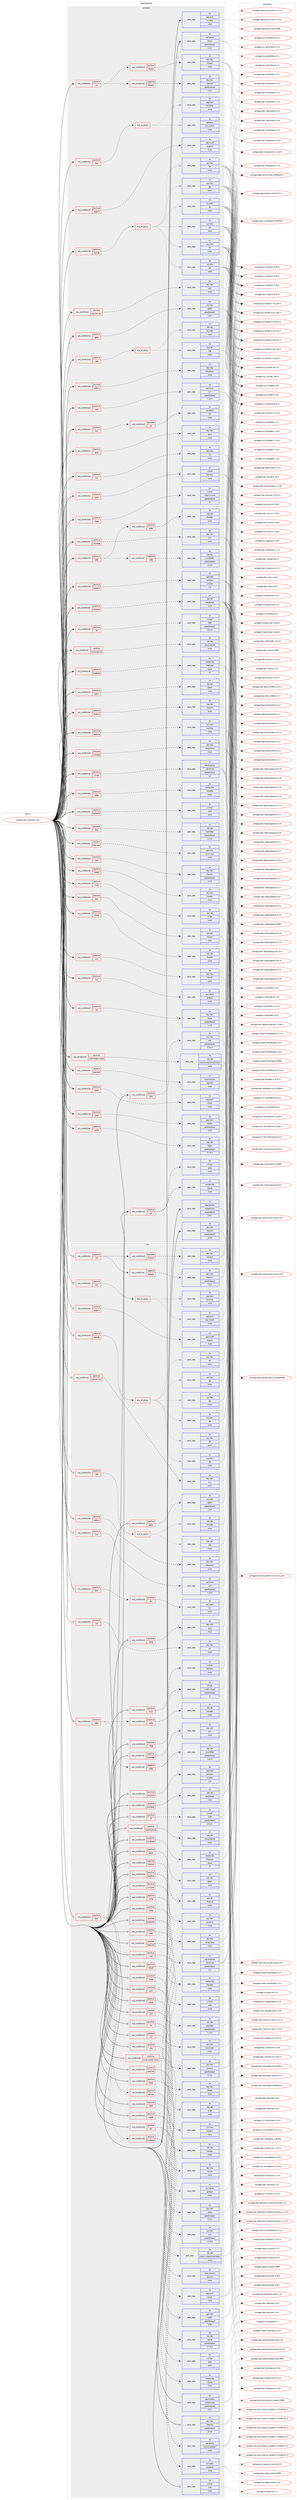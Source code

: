 digraph prolog {

# *************
# Graph options
# *************

newrank=true;
concentrate=true;
compound=true;
graph [rankdir=LR,fontname=Helvetica,fontsize=10,ranksep=1.5];#, ranksep=2.5, nodesep=0.2];
edge  [arrowhead=vee];
node  [fontname=Helvetica,fontsize=10];

# **********
# The ebuild
# **********

subgraph cluster_leftcol {
color=gray;
label=<<i>ebuild</i>>;
id [label="portage://dev-lang/php-7.4.0", color=red, width=4, href="../dev-lang/php-7.4.0.svg"];
}

# ****************
# The dependencies
# ****************

subgraph cluster_midcol {
color=gray;
label=<<i>dependencies</i>>;
subgraph cluster_compile {
fillcolor="#eeeeee";
style=filled;
label=<<i>compile</i>>;
subgraph cond127255 {
dependency519671 [label=<<TABLE BORDER="0" CELLBORDER="1" CELLSPACING="0" CELLPADDING="4"><TR><TD ROWSPAN="3" CELLPADDING="10">use_conditional</TD></TR><TR><TD>positive</TD></TR><TR><TD>apache2</TD></TR></TABLE>>, shape=none, color=red];
subgraph pack386948 {
dependency519672 [label=<<TABLE BORDER="0" CELLBORDER="1" CELLSPACING="0" CELLPADDING="4" WIDTH="220"><TR><TD ROWSPAN="6" CELLPADDING="30">pack_dep</TD></TR><TR><TD WIDTH="110">no</TD></TR><TR><TD>www-servers</TD></TR><TR><TD>apache</TD></TR><TR><TD>none</TD></TR><TR><TD></TD></TR></TABLE>>, shape=none, color=blue];
}
dependency519671:e -> dependency519672:w [weight=20,style="dashed",arrowhead="vee"];
}
id:e -> dependency519671:w [weight=20,style="solid",arrowhead="vee"];
subgraph cond127256 {
dependency519673 [label=<<TABLE BORDER="0" CELLBORDER="1" CELLSPACING="0" CELLPADDING="4"><TR><TD ROWSPAN="3" CELLPADDING="10">use_conditional</TD></TR><TR><TD>positive</TD></TR><TR><TD>argon2</TD></TR></TABLE>>, shape=none, color=red];
subgraph pack386949 {
dependency519674 [label=<<TABLE BORDER="0" CELLBORDER="1" CELLSPACING="0" CELLPADDING="4" WIDTH="220"><TR><TD ROWSPAN="6" CELLPADDING="30">pack_dep</TD></TR><TR><TD WIDTH="110">no</TD></TR><TR><TD>app-crypt</TD></TR><TR><TD>argon2</TD></TR><TR><TD>none</TD></TR><TR><TD></TD></TR></TABLE>>, shape=none, color=blue];
}
dependency519673:e -> dependency519674:w [weight=20,style="dashed",arrowhead="vee"];
}
id:e -> dependency519673:w [weight=20,style="solid",arrowhead="vee"];
subgraph cond127257 {
dependency519675 [label=<<TABLE BORDER="0" CELLBORDER="1" CELLSPACING="0" CELLPADDING="4"><TR><TD ROWSPAN="3" CELLPADDING="10">use_conditional</TD></TR><TR><TD>positive</TD></TR><TR><TD>berkdb</TD></TR></TABLE>>, shape=none, color=red];
subgraph any5231 {
dependency519676 [label=<<TABLE BORDER="0" CELLBORDER="1" CELLSPACING="0" CELLPADDING="4"><TR><TD CELLPADDING="10">any_of_group</TD></TR></TABLE>>, shape=none, color=red];subgraph pack386950 {
dependency519677 [label=<<TABLE BORDER="0" CELLBORDER="1" CELLSPACING="0" CELLPADDING="4" WIDTH="220"><TR><TD ROWSPAN="6" CELLPADDING="30">pack_dep</TD></TR><TR><TD WIDTH="110">no</TD></TR><TR><TD>sys-libs</TD></TR><TR><TD>db</TD></TR><TR><TD>none</TD></TR><TR><TD></TD></TR></TABLE>>, shape=none, color=blue];
}
dependency519676:e -> dependency519677:w [weight=20,style="dotted",arrowhead="oinv"];
subgraph pack386951 {
dependency519678 [label=<<TABLE BORDER="0" CELLBORDER="1" CELLSPACING="0" CELLPADDING="4" WIDTH="220"><TR><TD ROWSPAN="6" CELLPADDING="30">pack_dep</TD></TR><TR><TD WIDTH="110">no</TD></TR><TR><TD>sys-libs</TD></TR><TR><TD>db</TD></TR><TR><TD>none</TD></TR><TR><TD></TD></TR></TABLE>>, shape=none, color=blue];
}
dependency519676:e -> dependency519678:w [weight=20,style="dotted",arrowhead="oinv"];
subgraph pack386952 {
dependency519679 [label=<<TABLE BORDER="0" CELLBORDER="1" CELLSPACING="0" CELLPADDING="4" WIDTH="220"><TR><TD ROWSPAN="6" CELLPADDING="30">pack_dep</TD></TR><TR><TD WIDTH="110">no</TD></TR><TR><TD>sys-libs</TD></TR><TR><TD>db</TD></TR><TR><TD>none</TD></TR><TR><TD></TD></TR></TABLE>>, shape=none, color=blue];
}
dependency519676:e -> dependency519679:w [weight=20,style="dotted",arrowhead="oinv"];
subgraph pack386953 {
dependency519680 [label=<<TABLE BORDER="0" CELLBORDER="1" CELLSPACING="0" CELLPADDING="4" WIDTH="220"><TR><TD ROWSPAN="6" CELLPADDING="30">pack_dep</TD></TR><TR><TD WIDTH="110">no</TD></TR><TR><TD>sys-libs</TD></TR><TR><TD>db</TD></TR><TR><TD>none</TD></TR><TR><TD></TD></TR></TABLE>>, shape=none, color=blue];
}
dependency519676:e -> dependency519680:w [weight=20,style="dotted",arrowhead="oinv"];
subgraph pack386954 {
dependency519681 [label=<<TABLE BORDER="0" CELLBORDER="1" CELLSPACING="0" CELLPADDING="4" WIDTH="220"><TR><TD ROWSPAN="6" CELLPADDING="30">pack_dep</TD></TR><TR><TD WIDTH="110">no</TD></TR><TR><TD>sys-libs</TD></TR><TR><TD>db</TD></TR><TR><TD>none</TD></TR><TR><TD></TD></TR></TABLE>>, shape=none, color=blue];
}
dependency519676:e -> dependency519681:w [weight=20,style="dotted",arrowhead="oinv"];
subgraph pack386955 {
dependency519682 [label=<<TABLE BORDER="0" CELLBORDER="1" CELLSPACING="0" CELLPADDING="4" WIDTH="220"><TR><TD ROWSPAN="6" CELLPADDING="30">pack_dep</TD></TR><TR><TD WIDTH="110">no</TD></TR><TR><TD>sys-libs</TD></TR><TR><TD>db</TD></TR><TR><TD>none</TD></TR><TR><TD></TD></TR></TABLE>>, shape=none, color=blue];
}
dependency519676:e -> dependency519682:w [weight=20,style="dotted",arrowhead="oinv"];
}
dependency519675:e -> dependency519676:w [weight=20,style="dashed",arrowhead="vee"];
}
id:e -> dependency519675:w [weight=20,style="solid",arrowhead="vee"];
subgraph cond127258 {
dependency519683 [label=<<TABLE BORDER="0" CELLBORDER="1" CELLSPACING="0" CELLPADDING="4"><TR><TD ROWSPAN="3" CELLPADDING="10">use_conditional</TD></TR><TR><TD>positive</TD></TR><TR><TD>bzip2</TD></TR></TABLE>>, shape=none, color=red];
subgraph pack386956 {
dependency519684 [label=<<TABLE BORDER="0" CELLBORDER="1" CELLSPACING="0" CELLPADDING="4" WIDTH="220"><TR><TD ROWSPAN="6" CELLPADDING="30">pack_dep</TD></TR><TR><TD WIDTH="110">no</TD></TR><TR><TD>app-arch</TD></TR><TR><TD>bzip2</TD></TR><TR><TD>none</TD></TR><TR><TD></TD></TR></TABLE>>, shape=none, color=blue];
}
dependency519683:e -> dependency519684:w [weight=20,style="dashed",arrowhead="vee"];
}
id:e -> dependency519683:w [weight=20,style="solid",arrowhead="vee"];
subgraph cond127259 {
dependency519685 [label=<<TABLE BORDER="0" CELLBORDER="1" CELLSPACING="0" CELLPADDING="4"><TR><TD ROWSPAN="3" CELLPADDING="10">use_conditional</TD></TR><TR><TD>positive</TD></TR><TR><TD>cdb</TD></TR></TABLE>>, shape=none, color=red];
subgraph any5232 {
dependency519686 [label=<<TABLE BORDER="0" CELLBORDER="1" CELLSPACING="0" CELLPADDING="4"><TR><TD CELLPADDING="10">any_of_group</TD></TR></TABLE>>, shape=none, color=red];subgraph pack386957 {
dependency519687 [label=<<TABLE BORDER="0" CELLBORDER="1" CELLSPACING="0" CELLPADDING="4" WIDTH="220"><TR><TD ROWSPAN="6" CELLPADDING="30">pack_dep</TD></TR><TR><TD WIDTH="110">no</TD></TR><TR><TD>dev-db</TD></TR><TR><TD>cdb</TD></TR><TR><TD>none</TD></TR><TR><TD></TD></TR></TABLE>>, shape=none, color=blue];
}
dependency519686:e -> dependency519687:w [weight=20,style="dotted",arrowhead="oinv"];
subgraph pack386958 {
dependency519688 [label=<<TABLE BORDER="0" CELLBORDER="1" CELLSPACING="0" CELLPADDING="4" WIDTH="220"><TR><TD ROWSPAN="6" CELLPADDING="30">pack_dep</TD></TR><TR><TD WIDTH="110">no</TD></TR><TR><TD>dev-db</TD></TR><TR><TD>tinycdb</TD></TR><TR><TD>none</TD></TR><TR><TD></TD></TR></TABLE>>, shape=none, color=blue];
}
dependency519686:e -> dependency519688:w [weight=20,style="dotted",arrowhead="oinv"];
}
dependency519685:e -> dependency519686:w [weight=20,style="dashed",arrowhead="vee"];
}
id:e -> dependency519685:w [weight=20,style="solid",arrowhead="vee"];
subgraph cond127260 {
dependency519689 [label=<<TABLE BORDER="0" CELLBORDER="1" CELLSPACING="0" CELLPADDING="4"><TR><TD ROWSPAN="3" CELLPADDING="10">use_conditional</TD></TR><TR><TD>positive</TD></TR><TR><TD>coverage</TD></TR></TABLE>>, shape=none, color=red];
subgraph pack386959 {
dependency519690 [label=<<TABLE BORDER="0" CELLBORDER="1" CELLSPACING="0" CELLPADDING="4" WIDTH="220"><TR><TD ROWSPAN="6" CELLPADDING="30">pack_dep</TD></TR><TR><TD WIDTH="110">no</TD></TR><TR><TD>dev-util</TD></TR><TR><TD>lcov</TD></TR><TR><TD>none</TD></TR><TR><TD></TD></TR></TABLE>>, shape=none, color=blue];
}
dependency519689:e -> dependency519690:w [weight=20,style="dashed",arrowhead="vee"];
}
id:e -> dependency519689:w [weight=20,style="solid",arrowhead="vee"];
subgraph cond127261 {
dependency519691 [label=<<TABLE BORDER="0" CELLBORDER="1" CELLSPACING="0" CELLPADDING="4"><TR><TD ROWSPAN="3" CELLPADDING="10">use_conditional</TD></TR><TR><TD>positive</TD></TR><TR><TD>curl</TD></TR></TABLE>>, shape=none, color=red];
subgraph pack386960 {
dependency519692 [label=<<TABLE BORDER="0" CELLBORDER="1" CELLSPACING="0" CELLPADDING="4" WIDTH="220"><TR><TD ROWSPAN="6" CELLPADDING="30">pack_dep</TD></TR><TR><TD WIDTH="110">no</TD></TR><TR><TD>net-misc</TD></TR><TR><TD>curl</TD></TR><TR><TD>greaterequal</TD></TR><TR><TD>7.10.5</TD></TR></TABLE>>, shape=none, color=blue];
}
dependency519691:e -> dependency519692:w [weight=20,style="dashed",arrowhead="vee"];
}
id:e -> dependency519691:w [weight=20,style="solid",arrowhead="vee"];
subgraph cond127262 {
dependency519693 [label=<<TABLE BORDER="0" CELLBORDER="1" CELLSPACING="0" CELLPADDING="4"><TR><TD ROWSPAN="3" CELLPADDING="10">use_conditional</TD></TR><TR><TD>positive</TD></TR><TR><TD>enchant</TD></TR></TABLE>>, shape=none, color=red];
subgraph pack386961 {
dependency519694 [label=<<TABLE BORDER="0" CELLBORDER="1" CELLSPACING="0" CELLPADDING="4" WIDTH="220"><TR><TD ROWSPAN="6" CELLPADDING="30">pack_dep</TD></TR><TR><TD WIDTH="110">no</TD></TR><TR><TD>app-text</TD></TR><TR><TD>enchant</TD></TR><TR><TD>smaller</TD></TR><TR><TD>2.0</TD></TR></TABLE>>, shape=none, color=blue];
}
dependency519693:e -> dependency519694:w [weight=20,style="dashed",arrowhead="vee"];
}
id:e -> dependency519693:w [weight=20,style="solid",arrowhead="vee"];
subgraph cond127263 {
dependency519695 [label=<<TABLE BORDER="0" CELLBORDER="1" CELLSPACING="0" CELLPADDING="4"><TR><TD ROWSPAN="3" CELLPADDING="10">use_conditional</TD></TR><TR><TD>positive</TD></TR><TR><TD>ffi</TD></TR></TABLE>>, shape=none, color=red];
subgraph pack386962 {
dependency519696 [label=<<TABLE BORDER="0" CELLBORDER="1" CELLSPACING="0" CELLPADDING="4" WIDTH="220"><TR><TD ROWSPAN="6" CELLPADDING="30">pack_dep</TD></TR><TR><TD WIDTH="110">no</TD></TR><TR><TD>virtual</TD></TR><TR><TD>libffi</TD></TR><TR><TD>greaterequal</TD></TR><TR><TD>3.0.11</TD></TR></TABLE>>, shape=none, color=blue];
}
dependency519695:e -> dependency519696:w [weight=20,style="dashed",arrowhead="vee"];
}
id:e -> dependency519695:w [weight=20,style="solid",arrowhead="vee"];
subgraph cond127264 {
dependency519697 [label=<<TABLE BORDER="0" CELLBORDER="1" CELLSPACING="0" CELLPADDING="4"><TR><TD ROWSPAN="3" CELLPADDING="10">use_conditional</TD></TR><TR><TD>positive</TD></TR><TR><TD>firebird</TD></TR></TABLE>>, shape=none, color=red];
subgraph pack386963 {
dependency519698 [label=<<TABLE BORDER="0" CELLBORDER="1" CELLSPACING="0" CELLPADDING="4" WIDTH="220"><TR><TD ROWSPAN="6" CELLPADDING="30">pack_dep</TD></TR><TR><TD WIDTH="110">no</TD></TR><TR><TD>dev-db</TD></TR><TR><TD>firebird</TD></TR><TR><TD>none</TD></TR><TR><TD></TD></TR></TABLE>>, shape=none, color=blue];
}
dependency519697:e -> dependency519698:w [weight=20,style="dashed",arrowhead="vee"];
}
id:e -> dependency519697:w [weight=20,style="solid",arrowhead="vee"];
subgraph cond127265 {
dependency519699 [label=<<TABLE BORDER="0" CELLBORDER="1" CELLSPACING="0" CELLPADDING="4"><TR><TD ROWSPAN="3" CELLPADDING="10">use_conditional</TD></TR><TR><TD>positive</TD></TR><TR><TD>fpm</TD></TR></TABLE>>, shape=none, color=red];
subgraph cond127266 {
dependency519700 [label=<<TABLE BORDER="0" CELLBORDER="1" CELLSPACING="0" CELLPADDING="4"><TR><TD ROWSPAN="3" CELLPADDING="10">use_conditional</TD></TR><TR><TD>positive</TD></TR><TR><TD>acl</TD></TR></TABLE>>, shape=none, color=red];
subgraph pack386964 {
dependency519701 [label=<<TABLE BORDER="0" CELLBORDER="1" CELLSPACING="0" CELLPADDING="4" WIDTH="220"><TR><TD ROWSPAN="6" CELLPADDING="30">pack_dep</TD></TR><TR><TD WIDTH="110">no</TD></TR><TR><TD>sys-apps</TD></TR><TR><TD>acl</TD></TR><TR><TD>none</TD></TR><TR><TD></TD></TR></TABLE>>, shape=none, color=blue];
}
dependency519700:e -> dependency519701:w [weight=20,style="dashed",arrowhead="vee"];
}
dependency519699:e -> dependency519700:w [weight=20,style="dashed",arrowhead="vee"];
}
id:e -> dependency519699:w [weight=20,style="solid",arrowhead="vee"];
subgraph cond127267 {
dependency519702 [label=<<TABLE BORDER="0" CELLBORDER="1" CELLSPACING="0" CELLPADDING="4"><TR><TD ROWSPAN="3" CELLPADDING="10">use_conditional</TD></TR><TR><TD>positive</TD></TR><TR><TD>gd</TD></TR></TABLE>>, shape=none, color=red];
subgraph pack386965 {
dependency519703 [label=<<TABLE BORDER="0" CELLBORDER="1" CELLSPACING="0" CELLPADDING="4" WIDTH="220"><TR><TD ROWSPAN="6" CELLPADDING="30">pack_dep</TD></TR><TR><TD WIDTH="110">no</TD></TR><TR><TD>virtual</TD></TR><TR><TD>jpeg</TD></TR><TR><TD>none</TD></TR><TR><TD></TD></TR></TABLE>>, shape=none, color=blue];
}
dependency519702:e -> dependency519703:w [weight=20,style="dashed",arrowhead="vee"];
subgraph pack386966 {
dependency519704 [label=<<TABLE BORDER="0" CELLBORDER="1" CELLSPACING="0" CELLPADDING="4" WIDTH="220"><TR><TD ROWSPAN="6" CELLPADDING="30">pack_dep</TD></TR><TR><TD WIDTH="110">no</TD></TR><TR><TD>media-libs</TD></TR><TR><TD>libpng</TD></TR><TR><TD>none</TD></TR><TR><TD></TD></TR></TABLE>>, shape=none, color=blue];
}
dependency519702:e -> dependency519704:w [weight=20,style="dashed",arrowhead="vee"];
}
id:e -> dependency519702:w [weight=20,style="solid",arrowhead="vee"];
subgraph cond127268 {
dependency519705 [label=<<TABLE BORDER="0" CELLBORDER="1" CELLSPACING="0" CELLPADDING="4"><TR><TD ROWSPAN="3" CELLPADDING="10">use_conditional</TD></TR><TR><TD>positive</TD></TR><TR><TD>gdbm</TD></TR></TABLE>>, shape=none, color=red];
subgraph pack386967 {
dependency519706 [label=<<TABLE BORDER="0" CELLBORDER="1" CELLSPACING="0" CELLPADDING="4" WIDTH="220"><TR><TD ROWSPAN="6" CELLPADDING="30">pack_dep</TD></TR><TR><TD WIDTH="110">no</TD></TR><TR><TD>sys-libs</TD></TR><TR><TD>gdbm</TD></TR><TR><TD>greaterequal</TD></TR><TR><TD>1.8.0</TD></TR></TABLE>>, shape=none, color=blue];
}
dependency519705:e -> dependency519706:w [weight=20,style="dashed",arrowhead="vee"];
}
id:e -> dependency519705:w [weight=20,style="solid",arrowhead="vee"];
subgraph cond127269 {
dependency519707 [label=<<TABLE BORDER="0" CELLBORDER="1" CELLSPACING="0" CELLPADDING="4"><TR><TD ROWSPAN="3" CELLPADDING="10">use_conditional</TD></TR><TR><TD>positive</TD></TR><TR><TD>gmp</TD></TR></TABLE>>, shape=none, color=red];
subgraph pack386968 {
dependency519708 [label=<<TABLE BORDER="0" CELLBORDER="1" CELLSPACING="0" CELLPADDING="4" WIDTH="220"><TR><TD ROWSPAN="6" CELLPADDING="30">pack_dep</TD></TR><TR><TD WIDTH="110">no</TD></TR><TR><TD>dev-libs</TD></TR><TR><TD>gmp</TD></TR><TR><TD>none</TD></TR><TR><TD></TD></TR></TABLE>>, shape=none, color=blue];
}
dependency519707:e -> dependency519708:w [weight=20,style="dashed",arrowhead="vee"];
}
id:e -> dependency519707:w [weight=20,style="solid",arrowhead="vee"];
subgraph cond127270 {
dependency519709 [label=<<TABLE BORDER="0" CELLBORDER="1" CELLSPACING="0" CELLPADDING="4"><TR><TD ROWSPAN="3" CELLPADDING="10">use_conditional</TD></TR><TR><TD>positive</TD></TR><TR><TD>iconv</TD></TR></TABLE>>, shape=none, color=red];
subgraph pack386969 {
dependency519710 [label=<<TABLE BORDER="0" CELLBORDER="1" CELLSPACING="0" CELLPADDING="4" WIDTH="220"><TR><TD ROWSPAN="6" CELLPADDING="30">pack_dep</TD></TR><TR><TD WIDTH="110">no</TD></TR><TR><TD>virtual</TD></TR><TR><TD>libiconv</TD></TR><TR><TD>none</TD></TR><TR><TD></TD></TR></TABLE>>, shape=none, color=blue];
}
dependency519709:e -> dependency519710:w [weight=20,style="dashed",arrowhead="vee"];
}
id:e -> dependency519709:w [weight=20,style="solid",arrowhead="vee"];
subgraph cond127271 {
dependency519711 [label=<<TABLE BORDER="0" CELLBORDER="1" CELLSPACING="0" CELLPADDING="4"><TR><TD ROWSPAN="3" CELLPADDING="10">use_conditional</TD></TR><TR><TD>positive</TD></TR><TR><TD>imap</TD></TR></TABLE>>, shape=none, color=red];
subgraph pack386970 {
dependency519712 [label=<<TABLE BORDER="0" CELLBORDER="1" CELLSPACING="0" CELLPADDING="4" WIDTH="220"><TR><TD ROWSPAN="6" CELLPADDING="30">pack_dep</TD></TR><TR><TD WIDTH="110">no</TD></TR><TR><TD>virtual</TD></TR><TR><TD>imap-c-client</TD></TR><TR><TD>greaterequal</TD></TR><TR><TD>2</TD></TR></TABLE>>, shape=none, color=blue];
}
dependency519711:e -> dependency519712:w [weight=20,style="dashed",arrowhead="vee"];
}
id:e -> dependency519711:w [weight=20,style="solid",arrowhead="vee"];
subgraph cond127272 {
dependency519713 [label=<<TABLE BORDER="0" CELLBORDER="1" CELLSPACING="0" CELLPADDING="4"><TR><TD ROWSPAN="3" CELLPADDING="10">use_conditional</TD></TR><TR><TD>positive</TD></TR><TR><TD>intl</TD></TR></TABLE>>, shape=none, color=red];
subgraph pack386971 {
dependency519714 [label=<<TABLE BORDER="0" CELLBORDER="1" CELLSPACING="0" CELLPADDING="4" WIDTH="220"><TR><TD ROWSPAN="6" CELLPADDING="30">pack_dep</TD></TR><TR><TD WIDTH="110">no</TD></TR><TR><TD>dev-libs</TD></TR><TR><TD>icu</TD></TR><TR><TD>none</TD></TR><TR><TD></TD></TR></TABLE>>, shape=none, color=blue];
}
dependency519713:e -> dependency519714:w [weight=20,style="dashed",arrowhead="vee"];
}
id:e -> dependency519713:w [weight=20,style="solid",arrowhead="vee"];
subgraph cond127273 {
dependency519715 [label=<<TABLE BORDER="0" CELLBORDER="1" CELLSPACING="0" CELLPADDING="4"><TR><TD ROWSPAN="3" CELLPADDING="10">use_conditional</TD></TR><TR><TD>positive</TD></TR><TR><TD>kerberos</TD></TR></TABLE>>, shape=none, color=red];
subgraph pack386972 {
dependency519716 [label=<<TABLE BORDER="0" CELLBORDER="1" CELLSPACING="0" CELLPADDING="4" WIDTH="220"><TR><TD ROWSPAN="6" CELLPADDING="30">pack_dep</TD></TR><TR><TD WIDTH="110">no</TD></TR><TR><TD>virtual</TD></TR><TR><TD>krb5</TD></TR><TR><TD>none</TD></TR><TR><TD></TD></TR></TABLE>>, shape=none, color=blue];
}
dependency519715:e -> dependency519716:w [weight=20,style="dashed",arrowhead="vee"];
}
id:e -> dependency519715:w [weight=20,style="solid",arrowhead="vee"];
subgraph cond127274 {
dependency519717 [label=<<TABLE BORDER="0" CELLBORDER="1" CELLSPACING="0" CELLPADDING="4"><TR><TD ROWSPAN="3" CELLPADDING="10">use_conditional</TD></TR><TR><TD>positive</TD></TR><TR><TD>ldap</TD></TR></TABLE>>, shape=none, color=red];
subgraph pack386973 {
dependency519718 [label=<<TABLE BORDER="0" CELLBORDER="1" CELLSPACING="0" CELLPADDING="4" WIDTH="220"><TR><TD ROWSPAN="6" CELLPADDING="30">pack_dep</TD></TR><TR><TD WIDTH="110">no</TD></TR><TR><TD>net-nds</TD></TR><TR><TD>openldap</TD></TR><TR><TD>greaterequal</TD></TR><TR><TD>1.2.11</TD></TR></TABLE>>, shape=none, color=blue];
}
dependency519717:e -> dependency519718:w [weight=20,style="dashed",arrowhead="vee"];
}
id:e -> dependency519717:w [weight=20,style="solid",arrowhead="vee"];
subgraph cond127275 {
dependency519719 [label=<<TABLE BORDER="0" CELLBORDER="1" CELLSPACING="0" CELLPADDING="4"><TR><TD ROWSPAN="3" CELLPADDING="10">use_conditional</TD></TR><TR><TD>positive</TD></TR><TR><TD>ldap-sasl</TD></TR></TABLE>>, shape=none, color=red];
subgraph pack386974 {
dependency519720 [label=<<TABLE BORDER="0" CELLBORDER="1" CELLSPACING="0" CELLPADDING="4" WIDTH="220"><TR><TD ROWSPAN="6" CELLPADDING="30">pack_dep</TD></TR><TR><TD WIDTH="110">no</TD></TR><TR><TD>dev-libs</TD></TR><TR><TD>cyrus-sasl</TD></TR><TR><TD>none</TD></TR><TR><TD></TD></TR></TABLE>>, shape=none, color=blue];
}
dependency519719:e -> dependency519720:w [weight=20,style="dashed",arrowhead="vee"];
}
id:e -> dependency519719:w [weight=20,style="solid",arrowhead="vee"];
subgraph cond127276 {
dependency519721 [label=<<TABLE BORDER="0" CELLBORDER="1" CELLSPACING="0" CELLPADDING="4"><TR><TD ROWSPAN="3" CELLPADDING="10">use_conditional</TD></TR><TR><TD>positive</TD></TR><TR><TD>libedit</TD></TR></TABLE>>, shape=none, color=red];
subgraph pack386975 {
dependency519722 [label=<<TABLE BORDER="0" CELLBORDER="1" CELLSPACING="0" CELLPADDING="4" WIDTH="220"><TR><TD ROWSPAN="6" CELLPADDING="30">pack_dep</TD></TR><TR><TD WIDTH="110">no</TD></TR><TR><TD>dev-libs</TD></TR><TR><TD>libedit</TD></TR><TR><TD>none</TD></TR><TR><TD></TD></TR></TABLE>>, shape=none, color=blue];
}
dependency519721:e -> dependency519722:w [weight=20,style="dashed",arrowhead="vee"];
}
id:e -> dependency519721:w [weight=20,style="solid",arrowhead="vee"];
subgraph cond127277 {
dependency519723 [label=<<TABLE BORDER="0" CELLBORDER="1" CELLSPACING="0" CELLPADDING="4"><TR><TD ROWSPAN="3" CELLPADDING="10">use_conditional</TD></TR><TR><TD>positive</TD></TR><TR><TD>lmdb</TD></TR></TABLE>>, shape=none, color=red];
subgraph pack386976 {
dependency519724 [label=<<TABLE BORDER="0" CELLBORDER="1" CELLSPACING="0" CELLPADDING="4" WIDTH="220"><TR><TD ROWSPAN="6" CELLPADDING="30">pack_dep</TD></TR><TR><TD WIDTH="110">no</TD></TR><TR><TD>dev-db</TD></TR><TR><TD>lmdb</TD></TR><TR><TD>none</TD></TR><TR><TD></TD></TR></TABLE>>, shape=none, color=blue];
}
dependency519723:e -> dependency519724:w [weight=20,style="dashed",arrowhead="vee"];
}
id:e -> dependency519723:w [weight=20,style="solid",arrowhead="vee"];
subgraph cond127278 {
dependency519725 [label=<<TABLE BORDER="0" CELLBORDER="1" CELLSPACING="0" CELLPADDING="4"><TR><TD ROWSPAN="3" CELLPADDING="10">use_conditional</TD></TR><TR><TD>positive</TD></TR><TR><TD>mssql</TD></TR></TABLE>>, shape=none, color=red];
subgraph pack386977 {
dependency519726 [label=<<TABLE BORDER="0" CELLBORDER="1" CELLSPACING="0" CELLPADDING="4" WIDTH="220"><TR><TD ROWSPAN="6" CELLPADDING="30">pack_dep</TD></TR><TR><TD WIDTH="110">no</TD></TR><TR><TD>dev-db</TD></TR><TR><TD>freetds</TD></TR><TR><TD>none</TD></TR><TR><TD></TD></TR></TABLE>>, shape=none, color=blue];
}
dependency519725:e -> dependency519726:w [weight=20,style="dashed",arrowhead="vee"];
}
id:e -> dependency519725:w [weight=20,style="solid",arrowhead="vee"];
subgraph cond127279 {
dependency519727 [label=<<TABLE BORDER="0" CELLBORDER="1" CELLSPACING="0" CELLPADDING="4"><TR><TD ROWSPAN="3" CELLPADDING="10">use_conditional</TD></TR><TR><TD>positive</TD></TR><TR><TD>nls</TD></TR></TABLE>>, shape=none, color=red];
subgraph pack386978 {
dependency519728 [label=<<TABLE BORDER="0" CELLBORDER="1" CELLSPACING="0" CELLPADDING="4" WIDTH="220"><TR><TD ROWSPAN="6" CELLPADDING="30">pack_dep</TD></TR><TR><TD WIDTH="110">no</TD></TR><TR><TD>sys-devel</TD></TR><TR><TD>gettext</TD></TR><TR><TD>none</TD></TR><TR><TD></TD></TR></TABLE>>, shape=none, color=blue];
}
dependency519727:e -> dependency519728:w [weight=20,style="dashed",arrowhead="vee"];
}
id:e -> dependency519727:w [weight=20,style="solid",arrowhead="vee"];
subgraph cond127280 {
dependency519729 [label=<<TABLE BORDER="0" CELLBORDER="1" CELLSPACING="0" CELLPADDING="4"><TR><TD ROWSPAN="3" CELLPADDING="10">use_conditional</TD></TR><TR><TD>positive</TD></TR><TR><TD>oci8-instant-client</TD></TR></TABLE>>, shape=none, color=red];
subgraph pack386979 {
dependency519730 [label=<<TABLE BORDER="0" CELLBORDER="1" CELLSPACING="0" CELLPADDING="4" WIDTH="220"><TR><TD ROWSPAN="6" CELLPADDING="30">pack_dep</TD></TR><TR><TD WIDTH="110">no</TD></TR><TR><TD>dev-db</TD></TR><TR><TD>oracle-instantclient-basic</TD></TR><TR><TD>none</TD></TR><TR><TD></TD></TR></TABLE>>, shape=none, color=blue];
}
dependency519729:e -> dependency519730:w [weight=20,style="dashed",arrowhead="vee"];
}
id:e -> dependency519729:w [weight=20,style="solid",arrowhead="vee"];
subgraph cond127281 {
dependency519731 [label=<<TABLE BORDER="0" CELLBORDER="1" CELLSPACING="0" CELLPADDING="4"><TR><TD ROWSPAN="3" CELLPADDING="10">use_conditional</TD></TR><TR><TD>positive</TD></TR><TR><TD>odbc</TD></TR></TABLE>>, shape=none, color=red];
subgraph cond127282 {
dependency519732 [label=<<TABLE BORDER="0" CELLBORDER="1" CELLSPACING="0" CELLPADDING="4"><TR><TD ROWSPAN="3" CELLPADDING="10">use_conditional</TD></TR><TR><TD>positive</TD></TR><TR><TD>iodbc</TD></TR></TABLE>>, shape=none, color=red];
subgraph pack386980 {
dependency519733 [label=<<TABLE BORDER="0" CELLBORDER="1" CELLSPACING="0" CELLPADDING="4" WIDTH="220"><TR><TD ROWSPAN="6" CELLPADDING="30">pack_dep</TD></TR><TR><TD WIDTH="110">no</TD></TR><TR><TD>dev-db</TD></TR><TR><TD>libiodbc</TD></TR><TR><TD>none</TD></TR><TR><TD></TD></TR></TABLE>>, shape=none, color=blue];
}
dependency519732:e -> dependency519733:w [weight=20,style="dashed",arrowhead="vee"];
}
dependency519731:e -> dependency519732:w [weight=20,style="dashed",arrowhead="vee"];
subgraph cond127283 {
dependency519734 [label=<<TABLE BORDER="0" CELLBORDER="1" CELLSPACING="0" CELLPADDING="4"><TR><TD ROWSPAN="3" CELLPADDING="10">use_conditional</TD></TR><TR><TD>negative</TD></TR><TR><TD>iodbc</TD></TR></TABLE>>, shape=none, color=red];
subgraph pack386981 {
dependency519735 [label=<<TABLE BORDER="0" CELLBORDER="1" CELLSPACING="0" CELLPADDING="4" WIDTH="220"><TR><TD ROWSPAN="6" CELLPADDING="30">pack_dep</TD></TR><TR><TD WIDTH="110">no</TD></TR><TR><TD>dev-db</TD></TR><TR><TD>unixODBC</TD></TR><TR><TD>greaterequal</TD></TR><TR><TD>1.8.13</TD></TR></TABLE>>, shape=none, color=blue];
}
dependency519734:e -> dependency519735:w [weight=20,style="dashed",arrowhead="vee"];
}
dependency519731:e -> dependency519734:w [weight=20,style="dashed",arrowhead="vee"];
}
id:e -> dependency519731:w [weight=20,style="solid",arrowhead="vee"];
subgraph cond127284 {
dependency519736 [label=<<TABLE BORDER="0" CELLBORDER="1" CELLSPACING="0" CELLPADDING="4"><TR><TD ROWSPAN="3" CELLPADDING="10">use_conditional</TD></TR><TR><TD>positive</TD></TR><TR><TD>postgres</TD></TR></TABLE>>, shape=none, color=red];
subgraph pack386982 {
dependency519737 [label=<<TABLE BORDER="0" CELLBORDER="1" CELLSPACING="0" CELLPADDING="4" WIDTH="220"><TR><TD ROWSPAN="6" CELLPADDING="30">pack_dep</TD></TR><TR><TD WIDTH="110">no</TD></TR><TR><TD>dev-db</TD></TR><TR><TD>postgresql</TD></TR><TR><TD>none</TD></TR><TR><TD></TD></TR></TABLE>>, shape=none, color=blue];
}
dependency519736:e -> dependency519737:w [weight=20,style="dashed",arrowhead="vee"];
}
id:e -> dependency519736:w [weight=20,style="solid",arrowhead="vee"];
subgraph cond127285 {
dependency519738 [label=<<TABLE BORDER="0" CELLBORDER="1" CELLSPACING="0" CELLPADDING="4"><TR><TD ROWSPAN="3" CELLPADDING="10">use_conditional</TD></TR><TR><TD>positive</TD></TR><TR><TD>qdbm</TD></TR></TABLE>>, shape=none, color=red];
subgraph pack386983 {
dependency519739 [label=<<TABLE BORDER="0" CELLBORDER="1" CELLSPACING="0" CELLPADDING="4" WIDTH="220"><TR><TD ROWSPAN="6" CELLPADDING="30">pack_dep</TD></TR><TR><TD WIDTH="110">no</TD></TR><TR><TD>dev-db</TD></TR><TR><TD>qdbm</TD></TR><TR><TD>none</TD></TR><TR><TD></TD></TR></TABLE>>, shape=none, color=blue];
}
dependency519738:e -> dependency519739:w [weight=20,style="dashed",arrowhead="vee"];
}
id:e -> dependency519738:w [weight=20,style="solid",arrowhead="vee"];
subgraph cond127286 {
dependency519740 [label=<<TABLE BORDER="0" CELLBORDER="1" CELLSPACING="0" CELLPADDING="4"><TR><TD ROWSPAN="3" CELLPADDING="10">use_conditional</TD></TR><TR><TD>positive</TD></TR><TR><TD>readline</TD></TR></TABLE>>, shape=none, color=red];
subgraph pack386984 {
dependency519741 [label=<<TABLE BORDER="0" CELLBORDER="1" CELLSPACING="0" CELLPADDING="4" WIDTH="220"><TR><TD ROWSPAN="6" CELLPADDING="30">pack_dep</TD></TR><TR><TD WIDTH="110">no</TD></TR><TR><TD>sys-libs</TD></TR><TR><TD>readline</TD></TR><TR><TD>none</TD></TR><TR><TD></TD></TR></TABLE>>, shape=none, color=blue];
}
dependency519740:e -> dependency519741:w [weight=20,style="dashed",arrowhead="vee"];
}
id:e -> dependency519740:w [weight=20,style="solid",arrowhead="vee"];
subgraph cond127287 {
dependency519742 [label=<<TABLE BORDER="0" CELLBORDER="1" CELLSPACING="0" CELLPADDING="4"><TR><TD ROWSPAN="3" CELLPADDING="10">use_conditional</TD></TR><TR><TD>positive</TD></TR><TR><TD>session-mm</TD></TR></TABLE>>, shape=none, color=red];
subgraph pack386985 {
dependency519743 [label=<<TABLE BORDER="0" CELLBORDER="1" CELLSPACING="0" CELLPADDING="4" WIDTH="220"><TR><TD ROWSPAN="6" CELLPADDING="30">pack_dep</TD></TR><TR><TD WIDTH="110">no</TD></TR><TR><TD>dev-libs</TD></TR><TR><TD>mm</TD></TR><TR><TD>none</TD></TR><TR><TD></TD></TR></TABLE>>, shape=none, color=blue];
}
dependency519742:e -> dependency519743:w [weight=20,style="dashed",arrowhead="vee"];
}
id:e -> dependency519742:w [weight=20,style="solid",arrowhead="vee"];
subgraph cond127288 {
dependency519744 [label=<<TABLE BORDER="0" CELLBORDER="1" CELLSPACING="0" CELLPADDING="4"><TR><TD ROWSPAN="3" CELLPADDING="10">use_conditional</TD></TR><TR><TD>positive</TD></TR><TR><TD>snmp</TD></TR></TABLE>>, shape=none, color=red];
subgraph pack386986 {
dependency519745 [label=<<TABLE BORDER="0" CELLBORDER="1" CELLSPACING="0" CELLPADDING="4" WIDTH="220"><TR><TD ROWSPAN="6" CELLPADDING="30">pack_dep</TD></TR><TR><TD WIDTH="110">no</TD></TR><TR><TD>net-analyzer</TD></TR><TR><TD>net-snmp</TD></TR><TR><TD>greaterequal</TD></TR><TR><TD>5.2</TD></TR></TABLE>>, shape=none, color=blue];
}
dependency519744:e -> dependency519745:w [weight=20,style="dashed",arrowhead="vee"];
}
id:e -> dependency519744:w [weight=20,style="solid",arrowhead="vee"];
subgraph cond127289 {
dependency519746 [label=<<TABLE BORDER="0" CELLBORDER="1" CELLSPACING="0" CELLPADDING="4"><TR><TD ROWSPAN="3" CELLPADDING="10">use_conditional</TD></TR><TR><TD>positive</TD></TR><TR><TD>sodium</TD></TR></TABLE>>, shape=none, color=red];
subgraph pack386987 {
dependency519747 [label=<<TABLE BORDER="0" CELLBORDER="1" CELLSPACING="0" CELLPADDING="4" WIDTH="220"><TR><TD ROWSPAN="6" CELLPADDING="30">pack_dep</TD></TR><TR><TD WIDTH="110">no</TD></TR><TR><TD>dev-libs</TD></TR><TR><TD>libsodium</TD></TR><TR><TD>none</TD></TR><TR><TD></TD></TR></TABLE>>, shape=none, color=blue];
}
dependency519746:e -> dependency519747:w [weight=20,style="dashed",arrowhead="vee"];
}
id:e -> dependency519746:w [weight=20,style="solid",arrowhead="vee"];
subgraph cond127290 {
dependency519748 [label=<<TABLE BORDER="0" CELLBORDER="1" CELLSPACING="0" CELLPADDING="4"><TR><TD ROWSPAN="3" CELLPADDING="10">use_conditional</TD></TR><TR><TD>positive</TD></TR><TR><TD>spell</TD></TR></TABLE>>, shape=none, color=red];
subgraph pack386988 {
dependency519749 [label=<<TABLE BORDER="0" CELLBORDER="1" CELLSPACING="0" CELLPADDING="4" WIDTH="220"><TR><TD ROWSPAN="6" CELLPADDING="30">pack_dep</TD></TR><TR><TD WIDTH="110">no</TD></TR><TR><TD>app-text</TD></TR><TR><TD>aspell</TD></TR><TR><TD>greaterequal</TD></TR><TR><TD>0.50</TD></TR></TABLE>>, shape=none, color=blue];
}
dependency519748:e -> dependency519749:w [weight=20,style="dashed",arrowhead="vee"];
}
id:e -> dependency519748:w [weight=20,style="solid",arrowhead="vee"];
subgraph cond127291 {
dependency519750 [label=<<TABLE BORDER="0" CELLBORDER="1" CELLSPACING="0" CELLPADDING="4"><TR><TD ROWSPAN="3" CELLPADDING="10">use_conditional</TD></TR><TR><TD>positive</TD></TR><TR><TD>sqlite</TD></TR></TABLE>>, shape=none, color=red];
subgraph pack386989 {
dependency519751 [label=<<TABLE BORDER="0" CELLBORDER="1" CELLSPACING="0" CELLPADDING="4" WIDTH="220"><TR><TD ROWSPAN="6" CELLPADDING="30">pack_dep</TD></TR><TR><TD WIDTH="110">no</TD></TR><TR><TD>dev-db</TD></TR><TR><TD>sqlite</TD></TR><TR><TD>greaterequal</TD></TR><TR><TD>3.7.6.3</TD></TR></TABLE>>, shape=none, color=blue];
}
dependency519750:e -> dependency519751:w [weight=20,style="dashed",arrowhead="vee"];
}
id:e -> dependency519750:w [weight=20,style="solid",arrowhead="vee"];
subgraph cond127292 {
dependency519752 [label=<<TABLE BORDER="0" CELLBORDER="1" CELLSPACING="0" CELLPADDING="4"><TR><TD ROWSPAN="3" CELLPADDING="10">use_conditional</TD></TR><TR><TD>positive</TD></TR><TR><TD>ssl</TD></TR></TABLE>>, shape=none, color=red];
subgraph cond127293 {
dependency519753 [label=<<TABLE BORDER="0" CELLBORDER="1" CELLSPACING="0" CELLPADDING="4"><TR><TD ROWSPAN="3" CELLPADDING="10">use_conditional</TD></TR><TR><TD>negative</TD></TR><TR><TD>libressl</TD></TR></TABLE>>, shape=none, color=red];
subgraph pack386990 {
dependency519754 [label=<<TABLE BORDER="0" CELLBORDER="1" CELLSPACING="0" CELLPADDING="4" WIDTH="220"><TR><TD ROWSPAN="6" CELLPADDING="30">pack_dep</TD></TR><TR><TD WIDTH="110">no</TD></TR><TR><TD>dev-libs</TD></TR><TR><TD>openssl</TD></TR><TR><TD>greaterequal</TD></TR><TR><TD>1.0.1</TD></TR></TABLE>>, shape=none, color=blue];
}
dependency519753:e -> dependency519754:w [weight=20,style="dashed",arrowhead="vee"];
}
dependency519752:e -> dependency519753:w [weight=20,style="dashed",arrowhead="vee"];
subgraph cond127294 {
dependency519755 [label=<<TABLE BORDER="0" CELLBORDER="1" CELLSPACING="0" CELLPADDING="4"><TR><TD ROWSPAN="3" CELLPADDING="10">use_conditional</TD></TR><TR><TD>positive</TD></TR><TR><TD>libressl</TD></TR></TABLE>>, shape=none, color=red];
subgraph pack386991 {
dependency519756 [label=<<TABLE BORDER="0" CELLBORDER="1" CELLSPACING="0" CELLPADDING="4" WIDTH="220"><TR><TD ROWSPAN="6" CELLPADDING="30">pack_dep</TD></TR><TR><TD WIDTH="110">no</TD></TR><TR><TD>dev-libs</TD></TR><TR><TD>libressl</TD></TR><TR><TD>none</TD></TR><TR><TD></TD></TR></TABLE>>, shape=none, color=blue];
}
dependency519755:e -> dependency519756:w [weight=20,style="dashed",arrowhead="vee"];
}
dependency519752:e -> dependency519755:w [weight=20,style="dashed",arrowhead="vee"];
}
id:e -> dependency519752:w [weight=20,style="solid",arrowhead="vee"];
subgraph cond127295 {
dependency519757 [label=<<TABLE BORDER="0" CELLBORDER="1" CELLSPACING="0" CELLPADDING="4"><TR><TD ROWSPAN="3" CELLPADDING="10">use_conditional</TD></TR><TR><TD>positive</TD></TR><TR><TD>tidy</TD></TR></TABLE>>, shape=none, color=red];
subgraph any5233 {
dependency519758 [label=<<TABLE BORDER="0" CELLBORDER="1" CELLSPACING="0" CELLPADDING="4"><TR><TD CELLPADDING="10">any_of_group</TD></TR></TABLE>>, shape=none, color=red];subgraph pack386992 {
dependency519759 [label=<<TABLE BORDER="0" CELLBORDER="1" CELLSPACING="0" CELLPADDING="4" WIDTH="220"><TR><TD ROWSPAN="6" CELLPADDING="30">pack_dep</TD></TR><TR><TD WIDTH="110">no</TD></TR><TR><TD>app-text</TD></TR><TR><TD>tidy-html5</TD></TR><TR><TD>none</TD></TR><TR><TD></TD></TR></TABLE>>, shape=none, color=blue];
}
dependency519758:e -> dependency519759:w [weight=20,style="dotted",arrowhead="oinv"];
subgraph pack386993 {
dependency519760 [label=<<TABLE BORDER="0" CELLBORDER="1" CELLSPACING="0" CELLPADDING="4" WIDTH="220"><TR><TD ROWSPAN="6" CELLPADDING="30">pack_dep</TD></TR><TR><TD WIDTH="110">no</TD></TR><TR><TD>app-text</TD></TR><TR><TD>htmltidy</TD></TR><TR><TD>none</TD></TR><TR><TD></TD></TR></TABLE>>, shape=none, color=blue];
}
dependency519758:e -> dependency519760:w [weight=20,style="dotted",arrowhead="oinv"];
}
dependency519757:e -> dependency519758:w [weight=20,style="dashed",arrowhead="vee"];
}
id:e -> dependency519757:w [weight=20,style="solid",arrowhead="vee"];
subgraph cond127296 {
dependency519761 [label=<<TABLE BORDER="0" CELLBORDER="1" CELLSPACING="0" CELLPADDING="4"><TR><TD ROWSPAN="3" CELLPADDING="10">use_conditional</TD></TR><TR><TD>positive</TD></TR><TR><TD>tokyocabinet</TD></TR></TABLE>>, shape=none, color=red];
subgraph pack386994 {
dependency519762 [label=<<TABLE BORDER="0" CELLBORDER="1" CELLSPACING="0" CELLPADDING="4" WIDTH="220"><TR><TD ROWSPAN="6" CELLPADDING="30">pack_dep</TD></TR><TR><TD WIDTH="110">no</TD></TR><TR><TD>dev-db</TD></TR><TR><TD>tokyocabinet</TD></TR><TR><TD>none</TD></TR><TR><TD></TD></TR></TABLE>>, shape=none, color=blue];
}
dependency519761:e -> dependency519762:w [weight=20,style="dashed",arrowhead="vee"];
}
id:e -> dependency519761:w [weight=20,style="solid",arrowhead="vee"];
subgraph cond127297 {
dependency519763 [label=<<TABLE BORDER="0" CELLBORDER="1" CELLSPACING="0" CELLPADDING="4"><TR><TD ROWSPAN="3" CELLPADDING="10">use_conditional</TD></TR><TR><TD>positive</TD></TR><TR><TD>truetype</TD></TR></TABLE>>, shape=none, color=red];
subgraph pack386995 {
dependency519764 [label=<<TABLE BORDER="0" CELLBORDER="1" CELLSPACING="0" CELLPADDING="4" WIDTH="220"><TR><TD ROWSPAN="6" CELLPADDING="30">pack_dep</TD></TR><TR><TD WIDTH="110">no</TD></TR><TR><TD>media-libs</TD></TR><TR><TD>freetype</TD></TR><TR><TD>equal</TD></TR><TR><TD>2*</TD></TR></TABLE>>, shape=none, color=blue];
}
dependency519763:e -> dependency519764:w [weight=20,style="dashed",arrowhead="vee"];
}
id:e -> dependency519763:w [weight=20,style="solid",arrowhead="vee"];
subgraph cond127298 {
dependency519765 [label=<<TABLE BORDER="0" CELLBORDER="1" CELLSPACING="0" CELLPADDING="4"><TR><TD ROWSPAN="3" CELLPADDING="10">use_conditional</TD></TR><TR><TD>positive</TD></TR><TR><TD>unicode</TD></TR></TABLE>>, shape=none, color=red];
subgraph pack386996 {
dependency519766 [label=<<TABLE BORDER="0" CELLBORDER="1" CELLSPACING="0" CELLPADDING="4" WIDTH="220"><TR><TD ROWSPAN="6" CELLPADDING="30">pack_dep</TD></TR><TR><TD WIDTH="110">no</TD></TR><TR><TD>dev-libs</TD></TR><TR><TD>oniguruma</TD></TR><TR><TD>none</TD></TR><TR><TD></TD></TR></TABLE>>, shape=none, color=blue];
}
dependency519765:e -> dependency519766:w [weight=20,style="dashed",arrowhead="vee"];
}
id:e -> dependency519765:w [weight=20,style="solid",arrowhead="vee"];
subgraph cond127299 {
dependency519767 [label=<<TABLE BORDER="0" CELLBORDER="1" CELLSPACING="0" CELLPADDING="4"><TR><TD ROWSPAN="3" CELLPADDING="10">use_conditional</TD></TR><TR><TD>positive</TD></TR><TR><TD>webp</TD></TR></TABLE>>, shape=none, color=red];
subgraph pack386997 {
dependency519768 [label=<<TABLE BORDER="0" CELLBORDER="1" CELLSPACING="0" CELLPADDING="4" WIDTH="220"><TR><TD ROWSPAN="6" CELLPADDING="30">pack_dep</TD></TR><TR><TD WIDTH="110">no</TD></TR><TR><TD>media-libs</TD></TR><TR><TD>libwebp</TD></TR><TR><TD>none</TD></TR><TR><TD></TD></TR></TABLE>>, shape=none, color=blue];
}
dependency519767:e -> dependency519768:w [weight=20,style="dashed",arrowhead="vee"];
}
id:e -> dependency519767:w [weight=20,style="solid",arrowhead="vee"];
subgraph cond127300 {
dependency519769 [label=<<TABLE BORDER="0" CELLBORDER="1" CELLSPACING="0" CELLPADDING="4"><TR><TD ROWSPAN="3" CELLPADDING="10">use_conditional</TD></TR><TR><TD>positive</TD></TR><TR><TD>xml</TD></TR></TABLE>>, shape=none, color=red];
subgraph pack386998 {
dependency519770 [label=<<TABLE BORDER="0" CELLBORDER="1" CELLSPACING="0" CELLPADDING="4" WIDTH="220"><TR><TD ROWSPAN="6" CELLPADDING="30">pack_dep</TD></TR><TR><TD WIDTH="110">no</TD></TR><TR><TD>dev-libs</TD></TR><TR><TD>libxml2</TD></TR><TR><TD>greaterequal</TD></TR><TR><TD>2.7.6</TD></TR></TABLE>>, shape=none, color=blue];
}
dependency519769:e -> dependency519770:w [weight=20,style="dashed",arrowhead="vee"];
}
id:e -> dependency519769:w [weight=20,style="solid",arrowhead="vee"];
subgraph cond127301 {
dependency519771 [label=<<TABLE BORDER="0" CELLBORDER="1" CELLSPACING="0" CELLPADDING="4"><TR><TD ROWSPAN="3" CELLPADDING="10">use_conditional</TD></TR><TR><TD>positive</TD></TR><TR><TD>xpm</TD></TR></TABLE>>, shape=none, color=red];
subgraph pack386999 {
dependency519772 [label=<<TABLE BORDER="0" CELLBORDER="1" CELLSPACING="0" CELLPADDING="4" WIDTH="220"><TR><TD ROWSPAN="6" CELLPADDING="30">pack_dep</TD></TR><TR><TD WIDTH="110">no</TD></TR><TR><TD>x11-libs</TD></TR><TR><TD>libXpm</TD></TR><TR><TD>none</TD></TR><TR><TD></TD></TR></TABLE>>, shape=none, color=blue];
}
dependency519771:e -> dependency519772:w [weight=20,style="dashed",arrowhead="vee"];
}
id:e -> dependency519771:w [weight=20,style="solid",arrowhead="vee"];
subgraph cond127302 {
dependency519773 [label=<<TABLE BORDER="0" CELLBORDER="1" CELLSPACING="0" CELLPADDING="4"><TR><TD ROWSPAN="3" CELLPADDING="10">use_conditional</TD></TR><TR><TD>positive</TD></TR><TR><TD>xslt</TD></TR></TABLE>>, shape=none, color=red];
subgraph pack387000 {
dependency519774 [label=<<TABLE BORDER="0" CELLBORDER="1" CELLSPACING="0" CELLPADDING="4" WIDTH="220"><TR><TD ROWSPAN="6" CELLPADDING="30">pack_dep</TD></TR><TR><TD WIDTH="110">no</TD></TR><TR><TD>dev-libs</TD></TR><TR><TD>libxslt</TD></TR><TR><TD>none</TD></TR><TR><TD></TD></TR></TABLE>>, shape=none, color=blue];
}
dependency519773:e -> dependency519774:w [weight=20,style="dashed",arrowhead="vee"];
}
id:e -> dependency519773:w [weight=20,style="solid",arrowhead="vee"];
subgraph cond127303 {
dependency519775 [label=<<TABLE BORDER="0" CELLBORDER="1" CELLSPACING="0" CELLPADDING="4"><TR><TD ROWSPAN="3" CELLPADDING="10">use_conditional</TD></TR><TR><TD>positive</TD></TR><TR><TD>zip</TD></TR></TABLE>>, shape=none, color=red];
subgraph pack387001 {
dependency519776 [label=<<TABLE BORDER="0" CELLBORDER="1" CELLSPACING="0" CELLPADDING="4" WIDTH="220"><TR><TD ROWSPAN="6" CELLPADDING="30">pack_dep</TD></TR><TR><TD WIDTH="110">no</TD></TR><TR><TD>dev-libs</TD></TR><TR><TD>libzip</TD></TR><TR><TD>greaterequal</TD></TR><TR><TD>1.2.0</TD></TR></TABLE>>, shape=none, color=blue];
}
dependency519775:e -> dependency519776:w [weight=20,style="dashed",arrowhead="vee"];
}
id:e -> dependency519775:w [weight=20,style="solid",arrowhead="vee"];
subgraph cond127304 {
dependency519777 [label=<<TABLE BORDER="0" CELLBORDER="1" CELLSPACING="0" CELLPADDING="4"><TR><TD ROWSPAN="3" CELLPADDING="10">use_conditional</TD></TR><TR><TD>positive</TD></TR><TR><TD>zlib</TD></TR></TABLE>>, shape=none, color=red];
subgraph pack387002 {
dependency519778 [label=<<TABLE BORDER="0" CELLBORDER="1" CELLSPACING="0" CELLPADDING="4" WIDTH="220"><TR><TD ROWSPAN="6" CELLPADDING="30">pack_dep</TD></TR><TR><TD WIDTH="110">no</TD></TR><TR><TD>sys-libs</TD></TR><TR><TD>zlib</TD></TR><TR><TD>greaterequal</TD></TR><TR><TD>1.2.0.4</TD></TR></TABLE>>, shape=none, color=blue];
}
dependency519777:e -> dependency519778:w [weight=20,style="dashed",arrowhead="vee"];
}
id:e -> dependency519777:w [weight=20,style="solid",arrowhead="vee"];
subgraph pack387003 {
dependency519779 [label=<<TABLE BORDER="0" CELLBORDER="1" CELLSPACING="0" CELLPADDING="4" WIDTH="220"><TR><TD ROWSPAN="6" CELLPADDING="30">pack_dep</TD></TR><TR><TD WIDTH="110">no</TD></TR><TR><TD>app-arch</TD></TR><TR><TD>xz-utils</TD></TR><TR><TD>none</TD></TR><TR><TD></TD></TR></TABLE>>, shape=none, color=blue];
}
id:e -> dependency519779:w [weight=20,style="solid",arrowhead="vee"];
subgraph pack387004 {
dependency519780 [label=<<TABLE BORDER="0" CELLBORDER="1" CELLSPACING="0" CELLPADDING="4" WIDTH="220"><TR><TD ROWSPAN="6" CELLPADDING="30">pack_dep</TD></TR><TR><TD WIDTH="110">no</TD></TR><TR><TD>app-eselect</TD></TR><TR><TD>eselect-php</TD></TR><TR><TD>greaterequal</TD></TR><TR><TD>0.9.1</TD></TR></TABLE>>, shape=none, color=blue];
}
id:e -> dependency519780:w [weight=20,style="solid",arrowhead="vee"];
subgraph pack387005 {
dependency519781 [label=<<TABLE BORDER="0" CELLBORDER="1" CELLSPACING="0" CELLPADDING="4" WIDTH="220"><TR><TD ROWSPAN="6" CELLPADDING="30">pack_dep</TD></TR><TR><TD WIDTH="110">no</TD></TR><TR><TD>dev-libs</TD></TR><TR><TD>libpcre2</TD></TR><TR><TD>greaterequal</TD></TR><TR><TD>10.30</TD></TR></TABLE>>, shape=none, color=blue];
}
id:e -> dependency519781:w [weight=20,style="solid",arrowhead="vee"];
subgraph pack387006 {
dependency519782 [label=<<TABLE BORDER="0" CELLBORDER="1" CELLSPACING="0" CELLPADDING="4" WIDTH="220"><TR><TD ROWSPAN="6" CELLPADDING="30">pack_dep</TD></TR><TR><TD WIDTH="110">no</TD></TR><TR><TD>sys-devel</TD></TR><TR><TD>bison</TD></TR><TR><TD>greaterequal</TD></TR><TR><TD>3.0.1</TD></TR></TABLE>>, shape=none, color=blue];
}
id:e -> dependency519782:w [weight=20,style="solid",arrowhead="vee"];
}
subgraph cluster_compileandrun {
fillcolor="#eeeeee";
style=filled;
label=<<i>compile and run</i>>;
}
subgraph cluster_run {
fillcolor="#eeeeee";
style=filled;
label=<<i>run</i>>;
subgraph cond127305 {
dependency519783 [label=<<TABLE BORDER="0" CELLBORDER="1" CELLSPACING="0" CELLPADDING="4"><TR><TD ROWSPAN="3" CELLPADDING="10">use_conditional</TD></TR><TR><TD>positive</TD></TR><TR><TD>apache2</TD></TR></TABLE>>, shape=none, color=red];
subgraph pack387007 {
dependency519784 [label=<<TABLE BORDER="0" CELLBORDER="1" CELLSPACING="0" CELLPADDING="4" WIDTH="220"><TR><TD ROWSPAN="6" CELLPADDING="30">pack_dep</TD></TR><TR><TD WIDTH="110">no</TD></TR><TR><TD>www-servers</TD></TR><TR><TD>apache</TD></TR><TR><TD>none</TD></TR><TR><TD></TD></TR></TABLE>>, shape=none, color=blue];
}
dependency519783:e -> dependency519784:w [weight=20,style="dashed",arrowhead="vee"];
}
id:e -> dependency519783:w [weight=20,style="solid",arrowhead="odot"];
subgraph cond127306 {
dependency519785 [label=<<TABLE BORDER="0" CELLBORDER="1" CELLSPACING="0" CELLPADDING="4"><TR><TD ROWSPAN="3" CELLPADDING="10">use_conditional</TD></TR><TR><TD>positive</TD></TR><TR><TD>argon2</TD></TR></TABLE>>, shape=none, color=red];
subgraph pack387008 {
dependency519786 [label=<<TABLE BORDER="0" CELLBORDER="1" CELLSPACING="0" CELLPADDING="4" WIDTH="220"><TR><TD ROWSPAN="6" CELLPADDING="30">pack_dep</TD></TR><TR><TD WIDTH="110">no</TD></TR><TR><TD>app-crypt</TD></TR><TR><TD>argon2</TD></TR><TR><TD>none</TD></TR><TR><TD></TD></TR></TABLE>>, shape=none, color=blue];
}
dependency519785:e -> dependency519786:w [weight=20,style="dashed",arrowhead="vee"];
}
id:e -> dependency519785:w [weight=20,style="solid",arrowhead="odot"];
subgraph cond127307 {
dependency519787 [label=<<TABLE BORDER="0" CELLBORDER="1" CELLSPACING="0" CELLPADDING="4"><TR><TD ROWSPAN="3" CELLPADDING="10">use_conditional</TD></TR><TR><TD>positive</TD></TR><TR><TD>berkdb</TD></TR></TABLE>>, shape=none, color=red];
subgraph any5234 {
dependency519788 [label=<<TABLE BORDER="0" CELLBORDER="1" CELLSPACING="0" CELLPADDING="4"><TR><TD CELLPADDING="10">any_of_group</TD></TR></TABLE>>, shape=none, color=red];subgraph pack387009 {
dependency519789 [label=<<TABLE BORDER="0" CELLBORDER="1" CELLSPACING="0" CELLPADDING="4" WIDTH="220"><TR><TD ROWSPAN="6" CELLPADDING="30">pack_dep</TD></TR><TR><TD WIDTH="110">no</TD></TR><TR><TD>sys-libs</TD></TR><TR><TD>db</TD></TR><TR><TD>none</TD></TR><TR><TD></TD></TR></TABLE>>, shape=none, color=blue];
}
dependency519788:e -> dependency519789:w [weight=20,style="dotted",arrowhead="oinv"];
subgraph pack387010 {
dependency519790 [label=<<TABLE BORDER="0" CELLBORDER="1" CELLSPACING="0" CELLPADDING="4" WIDTH="220"><TR><TD ROWSPAN="6" CELLPADDING="30">pack_dep</TD></TR><TR><TD WIDTH="110">no</TD></TR><TR><TD>sys-libs</TD></TR><TR><TD>db</TD></TR><TR><TD>none</TD></TR><TR><TD></TD></TR></TABLE>>, shape=none, color=blue];
}
dependency519788:e -> dependency519790:w [weight=20,style="dotted",arrowhead="oinv"];
subgraph pack387011 {
dependency519791 [label=<<TABLE BORDER="0" CELLBORDER="1" CELLSPACING="0" CELLPADDING="4" WIDTH="220"><TR><TD ROWSPAN="6" CELLPADDING="30">pack_dep</TD></TR><TR><TD WIDTH="110">no</TD></TR><TR><TD>sys-libs</TD></TR><TR><TD>db</TD></TR><TR><TD>none</TD></TR><TR><TD></TD></TR></TABLE>>, shape=none, color=blue];
}
dependency519788:e -> dependency519791:w [weight=20,style="dotted",arrowhead="oinv"];
subgraph pack387012 {
dependency519792 [label=<<TABLE BORDER="0" CELLBORDER="1" CELLSPACING="0" CELLPADDING="4" WIDTH="220"><TR><TD ROWSPAN="6" CELLPADDING="30">pack_dep</TD></TR><TR><TD WIDTH="110">no</TD></TR><TR><TD>sys-libs</TD></TR><TR><TD>db</TD></TR><TR><TD>none</TD></TR><TR><TD></TD></TR></TABLE>>, shape=none, color=blue];
}
dependency519788:e -> dependency519792:w [weight=20,style="dotted",arrowhead="oinv"];
subgraph pack387013 {
dependency519793 [label=<<TABLE BORDER="0" CELLBORDER="1" CELLSPACING="0" CELLPADDING="4" WIDTH="220"><TR><TD ROWSPAN="6" CELLPADDING="30">pack_dep</TD></TR><TR><TD WIDTH="110">no</TD></TR><TR><TD>sys-libs</TD></TR><TR><TD>db</TD></TR><TR><TD>none</TD></TR><TR><TD></TD></TR></TABLE>>, shape=none, color=blue];
}
dependency519788:e -> dependency519793:w [weight=20,style="dotted",arrowhead="oinv"];
subgraph pack387014 {
dependency519794 [label=<<TABLE BORDER="0" CELLBORDER="1" CELLSPACING="0" CELLPADDING="4" WIDTH="220"><TR><TD ROWSPAN="6" CELLPADDING="30">pack_dep</TD></TR><TR><TD WIDTH="110">no</TD></TR><TR><TD>sys-libs</TD></TR><TR><TD>db</TD></TR><TR><TD>none</TD></TR><TR><TD></TD></TR></TABLE>>, shape=none, color=blue];
}
dependency519788:e -> dependency519794:w [weight=20,style="dotted",arrowhead="oinv"];
}
dependency519787:e -> dependency519788:w [weight=20,style="dashed",arrowhead="vee"];
}
id:e -> dependency519787:w [weight=20,style="solid",arrowhead="odot"];
subgraph cond127308 {
dependency519795 [label=<<TABLE BORDER="0" CELLBORDER="1" CELLSPACING="0" CELLPADDING="4"><TR><TD ROWSPAN="3" CELLPADDING="10">use_conditional</TD></TR><TR><TD>positive</TD></TR><TR><TD>bzip2</TD></TR></TABLE>>, shape=none, color=red];
subgraph pack387015 {
dependency519796 [label=<<TABLE BORDER="0" CELLBORDER="1" CELLSPACING="0" CELLPADDING="4" WIDTH="220"><TR><TD ROWSPAN="6" CELLPADDING="30">pack_dep</TD></TR><TR><TD WIDTH="110">no</TD></TR><TR><TD>app-arch</TD></TR><TR><TD>bzip2</TD></TR><TR><TD>none</TD></TR><TR><TD></TD></TR></TABLE>>, shape=none, color=blue];
}
dependency519795:e -> dependency519796:w [weight=20,style="dashed",arrowhead="vee"];
}
id:e -> dependency519795:w [weight=20,style="solid",arrowhead="odot"];
subgraph cond127309 {
dependency519797 [label=<<TABLE BORDER="0" CELLBORDER="1" CELLSPACING="0" CELLPADDING="4"><TR><TD ROWSPAN="3" CELLPADDING="10">use_conditional</TD></TR><TR><TD>positive</TD></TR><TR><TD>cdb</TD></TR></TABLE>>, shape=none, color=red];
subgraph any5235 {
dependency519798 [label=<<TABLE BORDER="0" CELLBORDER="1" CELLSPACING="0" CELLPADDING="4"><TR><TD CELLPADDING="10">any_of_group</TD></TR></TABLE>>, shape=none, color=red];subgraph pack387016 {
dependency519799 [label=<<TABLE BORDER="0" CELLBORDER="1" CELLSPACING="0" CELLPADDING="4" WIDTH="220"><TR><TD ROWSPAN="6" CELLPADDING="30">pack_dep</TD></TR><TR><TD WIDTH="110">no</TD></TR><TR><TD>dev-db</TD></TR><TR><TD>cdb</TD></TR><TR><TD>none</TD></TR><TR><TD></TD></TR></TABLE>>, shape=none, color=blue];
}
dependency519798:e -> dependency519799:w [weight=20,style="dotted",arrowhead="oinv"];
subgraph pack387017 {
dependency519800 [label=<<TABLE BORDER="0" CELLBORDER="1" CELLSPACING="0" CELLPADDING="4" WIDTH="220"><TR><TD ROWSPAN="6" CELLPADDING="30">pack_dep</TD></TR><TR><TD WIDTH="110">no</TD></TR><TR><TD>dev-db</TD></TR><TR><TD>tinycdb</TD></TR><TR><TD>none</TD></TR><TR><TD></TD></TR></TABLE>>, shape=none, color=blue];
}
dependency519798:e -> dependency519800:w [weight=20,style="dotted",arrowhead="oinv"];
}
dependency519797:e -> dependency519798:w [weight=20,style="dashed",arrowhead="vee"];
}
id:e -> dependency519797:w [weight=20,style="solid",arrowhead="odot"];
subgraph cond127310 {
dependency519801 [label=<<TABLE BORDER="0" CELLBORDER="1" CELLSPACING="0" CELLPADDING="4"><TR><TD ROWSPAN="3" CELLPADDING="10">use_conditional</TD></TR><TR><TD>positive</TD></TR><TR><TD>coverage</TD></TR></TABLE>>, shape=none, color=red];
subgraph pack387018 {
dependency519802 [label=<<TABLE BORDER="0" CELLBORDER="1" CELLSPACING="0" CELLPADDING="4" WIDTH="220"><TR><TD ROWSPAN="6" CELLPADDING="30">pack_dep</TD></TR><TR><TD WIDTH="110">no</TD></TR><TR><TD>dev-util</TD></TR><TR><TD>lcov</TD></TR><TR><TD>none</TD></TR><TR><TD></TD></TR></TABLE>>, shape=none, color=blue];
}
dependency519801:e -> dependency519802:w [weight=20,style="dashed",arrowhead="vee"];
}
id:e -> dependency519801:w [weight=20,style="solid",arrowhead="odot"];
subgraph cond127311 {
dependency519803 [label=<<TABLE BORDER="0" CELLBORDER="1" CELLSPACING="0" CELLPADDING="4"><TR><TD ROWSPAN="3" CELLPADDING="10">use_conditional</TD></TR><TR><TD>positive</TD></TR><TR><TD>curl</TD></TR></TABLE>>, shape=none, color=red];
subgraph pack387019 {
dependency519804 [label=<<TABLE BORDER="0" CELLBORDER="1" CELLSPACING="0" CELLPADDING="4" WIDTH="220"><TR><TD ROWSPAN="6" CELLPADDING="30">pack_dep</TD></TR><TR><TD WIDTH="110">no</TD></TR><TR><TD>net-misc</TD></TR><TR><TD>curl</TD></TR><TR><TD>greaterequal</TD></TR><TR><TD>7.10.5</TD></TR></TABLE>>, shape=none, color=blue];
}
dependency519803:e -> dependency519804:w [weight=20,style="dashed",arrowhead="vee"];
}
id:e -> dependency519803:w [weight=20,style="solid",arrowhead="odot"];
subgraph cond127312 {
dependency519805 [label=<<TABLE BORDER="0" CELLBORDER="1" CELLSPACING="0" CELLPADDING="4"><TR><TD ROWSPAN="3" CELLPADDING="10">use_conditional</TD></TR><TR><TD>positive</TD></TR><TR><TD>enchant</TD></TR></TABLE>>, shape=none, color=red];
subgraph pack387020 {
dependency519806 [label=<<TABLE BORDER="0" CELLBORDER="1" CELLSPACING="0" CELLPADDING="4" WIDTH="220"><TR><TD ROWSPAN="6" CELLPADDING="30">pack_dep</TD></TR><TR><TD WIDTH="110">no</TD></TR><TR><TD>app-text</TD></TR><TR><TD>enchant</TD></TR><TR><TD>smaller</TD></TR><TR><TD>2.0</TD></TR></TABLE>>, shape=none, color=blue];
}
dependency519805:e -> dependency519806:w [weight=20,style="dashed",arrowhead="vee"];
}
id:e -> dependency519805:w [weight=20,style="solid",arrowhead="odot"];
subgraph cond127313 {
dependency519807 [label=<<TABLE BORDER="0" CELLBORDER="1" CELLSPACING="0" CELLPADDING="4"><TR><TD ROWSPAN="3" CELLPADDING="10">use_conditional</TD></TR><TR><TD>positive</TD></TR><TR><TD>ffi</TD></TR></TABLE>>, shape=none, color=red];
subgraph pack387021 {
dependency519808 [label=<<TABLE BORDER="0" CELLBORDER="1" CELLSPACING="0" CELLPADDING="4" WIDTH="220"><TR><TD ROWSPAN="6" CELLPADDING="30">pack_dep</TD></TR><TR><TD WIDTH="110">no</TD></TR><TR><TD>virtual</TD></TR><TR><TD>libffi</TD></TR><TR><TD>greaterequal</TD></TR><TR><TD>3.0.11</TD></TR></TABLE>>, shape=none, color=blue];
}
dependency519807:e -> dependency519808:w [weight=20,style="dashed",arrowhead="vee"];
}
id:e -> dependency519807:w [weight=20,style="solid",arrowhead="odot"];
subgraph cond127314 {
dependency519809 [label=<<TABLE BORDER="0" CELLBORDER="1" CELLSPACING="0" CELLPADDING="4"><TR><TD ROWSPAN="3" CELLPADDING="10">use_conditional</TD></TR><TR><TD>positive</TD></TR><TR><TD>firebird</TD></TR></TABLE>>, shape=none, color=red];
subgraph pack387022 {
dependency519810 [label=<<TABLE BORDER="0" CELLBORDER="1" CELLSPACING="0" CELLPADDING="4" WIDTH="220"><TR><TD ROWSPAN="6" CELLPADDING="30">pack_dep</TD></TR><TR><TD WIDTH="110">no</TD></TR><TR><TD>dev-db</TD></TR><TR><TD>firebird</TD></TR><TR><TD>none</TD></TR><TR><TD></TD></TR></TABLE>>, shape=none, color=blue];
}
dependency519809:e -> dependency519810:w [weight=20,style="dashed",arrowhead="vee"];
}
id:e -> dependency519809:w [weight=20,style="solid",arrowhead="odot"];
subgraph cond127315 {
dependency519811 [label=<<TABLE BORDER="0" CELLBORDER="1" CELLSPACING="0" CELLPADDING="4"><TR><TD ROWSPAN="3" CELLPADDING="10">use_conditional</TD></TR><TR><TD>positive</TD></TR><TR><TD>fpm</TD></TR></TABLE>>, shape=none, color=red];
subgraph cond127316 {
dependency519812 [label=<<TABLE BORDER="0" CELLBORDER="1" CELLSPACING="0" CELLPADDING="4"><TR><TD ROWSPAN="3" CELLPADDING="10">use_conditional</TD></TR><TR><TD>positive</TD></TR><TR><TD>acl</TD></TR></TABLE>>, shape=none, color=red];
subgraph pack387023 {
dependency519813 [label=<<TABLE BORDER="0" CELLBORDER="1" CELLSPACING="0" CELLPADDING="4" WIDTH="220"><TR><TD ROWSPAN="6" CELLPADDING="30">pack_dep</TD></TR><TR><TD WIDTH="110">no</TD></TR><TR><TD>sys-apps</TD></TR><TR><TD>acl</TD></TR><TR><TD>none</TD></TR><TR><TD></TD></TR></TABLE>>, shape=none, color=blue];
}
dependency519812:e -> dependency519813:w [weight=20,style="dashed",arrowhead="vee"];
}
dependency519811:e -> dependency519812:w [weight=20,style="dashed",arrowhead="vee"];
}
id:e -> dependency519811:w [weight=20,style="solid",arrowhead="odot"];
subgraph cond127317 {
dependency519814 [label=<<TABLE BORDER="0" CELLBORDER="1" CELLSPACING="0" CELLPADDING="4"><TR><TD ROWSPAN="3" CELLPADDING="10">use_conditional</TD></TR><TR><TD>positive</TD></TR><TR><TD>fpm</TD></TR></TABLE>>, shape=none, color=red];
subgraph cond127318 {
dependency519815 [label=<<TABLE BORDER="0" CELLBORDER="1" CELLSPACING="0" CELLPADDING="4"><TR><TD ROWSPAN="3" CELLPADDING="10">use_conditional</TD></TR><TR><TD>positive</TD></TR><TR><TD>selinux</TD></TR></TABLE>>, shape=none, color=red];
subgraph pack387024 {
dependency519816 [label=<<TABLE BORDER="0" CELLBORDER="1" CELLSPACING="0" CELLPADDING="4" WIDTH="220"><TR><TD ROWSPAN="6" CELLPADDING="30">pack_dep</TD></TR><TR><TD WIDTH="110">no</TD></TR><TR><TD>sec-policy</TD></TR><TR><TD>selinux-phpfpm</TD></TR><TR><TD>none</TD></TR><TR><TD></TD></TR></TABLE>>, shape=none, color=blue];
}
dependency519815:e -> dependency519816:w [weight=20,style="dashed",arrowhead="vee"];
}
dependency519814:e -> dependency519815:w [weight=20,style="dashed",arrowhead="vee"];
subgraph cond127319 {
dependency519817 [label=<<TABLE BORDER="0" CELLBORDER="1" CELLSPACING="0" CELLPADDING="4"><TR><TD ROWSPAN="3" CELLPADDING="10">use_conditional</TD></TR><TR><TD>positive</TD></TR><TR><TD>systemd</TD></TR></TABLE>>, shape=none, color=red];
subgraph pack387025 {
dependency519818 [label=<<TABLE BORDER="0" CELLBORDER="1" CELLSPACING="0" CELLPADDING="4" WIDTH="220"><TR><TD ROWSPAN="6" CELLPADDING="30">pack_dep</TD></TR><TR><TD WIDTH="110">no</TD></TR><TR><TD>sys-apps</TD></TR><TR><TD>systemd</TD></TR><TR><TD>none</TD></TR><TR><TD></TD></TR></TABLE>>, shape=none, color=blue];
}
dependency519817:e -> dependency519818:w [weight=20,style="dashed",arrowhead="vee"];
}
dependency519814:e -> dependency519817:w [weight=20,style="dashed",arrowhead="vee"];
}
id:e -> dependency519814:w [weight=20,style="solid",arrowhead="odot"];
subgraph cond127320 {
dependency519819 [label=<<TABLE BORDER="0" CELLBORDER="1" CELLSPACING="0" CELLPADDING="4"><TR><TD ROWSPAN="3" CELLPADDING="10">use_conditional</TD></TR><TR><TD>positive</TD></TR><TR><TD>gd</TD></TR></TABLE>>, shape=none, color=red];
subgraph pack387026 {
dependency519820 [label=<<TABLE BORDER="0" CELLBORDER="1" CELLSPACING="0" CELLPADDING="4" WIDTH="220"><TR><TD ROWSPAN="6" CELLPADDING="30">pack_dep</TD></TR><TR><TD WIDTH="110">no</TD></TR><TR><TD>virtual</TD></TR><TR><TD>jpeg</TD></TR><TR><TD>none</TD></TR><TR><TD></TD></TR></TABLE>>, shape=none, color=blue];
}
dependency519819:e -> dependency519820:w [weight=20,style="dashed",arrowhead="vee"];
subgraph pack387027 {
dependency519821 [label=<<TABLE BORDER="0" CELLBORDER="1" CELLSPACING="0" CELLPADDING="4" WIDTH="220"><TR><TD ROWSPAN="6" CELLPADDING="30">pack_dep</TD></TR><TR><TD WIDTH="110">no</TD></TR><TR><TD>media-libs</TD></TR><TR><TD>libpng</TD></TR><TR><TD>none</TD></TR><TR><TD></TD></TR></TABLE>>, shape=none, color=blue];
}
dependency519819:e -> dependency519821:w [weight=20,style="dashed",arrowhead="vee"];
}
id:e -> dependency519819:w [weight=20,style="solid",arrowhead="odot"];
subgraph cond127321 {
dependency519822 [label=<<TABLE BORDER="0" CELLBORDER="1" CELLSPACING="0" CELLPADDING="4"><TR><TD ROWSPAN="3" CELLPADDING="10">use_conditional</TD></TR><TR><TD>positive</TD></TR><TR><TD>gdbm</TD></TR></TABLE>>, shape=none, color=red];
subgraph pack387028 {
dependency519823 [label=<<TABLE BORDER="0" CELLBORDER="1" CELLSPACING="0" CELLPADDING="4" WIDTH="220"><TR><TD ROWSPAN="6" CELLPADDING="30">pack_dep</TD></TR><TR><TD WIDTH="110">no</TD></TR><TR><TD>sys-libs</TD></TR><TR><TD>gdbm</TD></TR><TR><TD>greaterequal</TD></TR><TR><TD>1.8.0</TD></TR></TABLE>>, shape=none, color=blue];
}
dependency519822:e -> dependency519823:w [weight=20,style="dashed",arrowhead="vee"];
}
id:e -> dependency519822:w [weight=20,style="solid",arrowhead="odot"];
subgraph cond127322 {
dependency519824 [label=<<TABLE BORDER="0" CELLBORDER="1" CELLSPACING="0" CELLPADDING="4"><TR><TD ROWSPAN="3" CELLPADDING="10">use_conditional</TD></TR><TR><TD>positive</TD></TR><TR><TD>gmp</TD></TR></TABLE>>, shape=none, color=red];
subgraph pack387029 {
dependency519825 [label=<<TABLE BORDER="0" CELLBORDER="1" CELLSPACING="0" CELLPADDING="4" WIDTH="220"><TR><TD ROWSPAN="6" CELLPADDING="30">pack_dep</TD></TR><TR><TD WIDTH="110">no</TD></TR><TR><TD>dev-libs</TD></TR><TR><TD>gmp</TD></TR><TR><TD>none</TD></TR><TR><TD></TD></TR></TABLE>>, shape=none, color=blue];
}
dependency519824:e -> dependency519825:w [weight=20,style="dashed",arrowhead="vee"];
}
id:e -> dependency519824:w [weight=20,style="solid",arrowhead="odot"];
subgraph cond127323 {
dependency519826 [label=<<TABLE BORDER="0" CELLBORDER="1" CELLSPACING="0" CELLPADDING="4"><TR><TD ROWSPAN="3" CELLPADDING="10">use_conditional</TD></TR><TR><TD>positive</TD></TR><TR><TD>iconv</TD></TR></TABLE>>, shape=none, color=red];
subgraph pack387030 {
dependency519827 [label=<<TABLE BORDER="0" CELLBORDER="1" CELLSPACING="0" CELLPADDING="4" WIDTH="220"><TR><TD ROWSPAN="6" CELLPADDING="30">pack_dep</TD></TR><TR><TD WIDTH="110">no</TD></TR><TR><TD>virtual</TD></TR><TR><TD>libiconv</TD></TR><TR><TD>none</TD></TR><TR><TD></TD></TR></TABLE>>, shape=none, color=blue];
}
dependency519826:e -> dependency519827:w [weight=20,style="dashed",arrowhead="vee"];
}
id:e -> dependency519826:w [weight=20,style="solid",arrowhead="odot"];
subgraph cond127324 {
dependency519828 [label=<<TABLE BORDER="0" CELLBORDER="1" CELLSPACING="0" CELLPADDING="4"><TR><TD ROWSPAN="3" CELLPADDING="10">use_conditional</TD></TR><TR><TD>positive</TD></TR><TR><TD>imap</TD></TR></TABLE>>, shape=none, color=red];
subgraph pack387031 {
dependency519829 [label=<<TABLE BORDER="0" CELLBORDER="1" CELLSPACING="0" CELLPADDING="4" WIDTH="220"><TR><TD ROWSPAN="6" CELLPADDING="30">pack_dep</TD></TR><TR><TD WIDTH="110">no</TD></TR><TR><TD>virtual</TD></TR><TR><TD>imap-c-client</TD></TR><TR><TD>greaterequal</TD></TR><TR><TD>2</TD></TR></TABLE>>, shape=none, color=blue];
}
dependency519828:e -> dependency519829:w [weight=20,style="dashed",arrowhead="vee"];
}
id:e -> dependency519828:w [weight=20,style="solid",arrowhead="odot"];
subgraph cond127325 {
dependency519830 [label=<<TABLE BORDER="0" CELLBORDER="1" CELLSPACING="0" CELLPADDING="4"><TR><TD ROWSPAN="3" CELLPADDING="10">use_conditional</TD></TR><TR><TD>positive</TD></TR><TR><TD>intl</TD></TR></TABLE>>, shape=none, color=red];
subgraph pack387032 {
dependency519831 [label=<<TABLE BORDER="0" CELLBORDER="1" CELLSPACING="0" CELLPADDING="4" WIDTH="220"><TR><TD ROWSPAN="6" CELLPADDING="30">pack_dep</TD></TR><TR><TD WIDTH="110">no</TD></TR><TR><TD>dev-libs</TD></TR><TR><TD>icu</TD></TR><TR><TD>none</TD></TR><TR><TD></TD></TR></TABLE>>, shape=none, color=blue];
}
dependency519830:e -> dependency519831:w [weight=20,style="dashed",arrowhead="vee"];
}
id:e -> dependency519830:w [weight=20,style="solid",arrowhead="odot"];
subgraph cond127326 {
dependency519832 [label=<<TABLE BORDER="0" CELLBORDER="1" CELLSPACING="0" CELLPADDING="4"><TR><TD ROWSPAN="3" CELLPADDING="10">use_conditional</TD></TR><TR><TD>positive</TD></TR><TR><TD>kerberos</TD></TR></TABLE>>, shape=none, color=red];
subgraph pack387033 {
dependency519833 [label=<<TABLE BORDER="0" CELLBORDER="1" CELLSPACING="0" CELLPADDING="4" WIDTH="220"><TR><TD ROWSPAN="6" CELLPADDING="30">pack_dep</TD></TR><TR><TD WIDTH="110">no</TD></TR><TR><TD>virtual</TD></TR><TR><TD>krb5</TD></TR><TR><TD>none</TD></TR><TR><TD></TD></TR></TABLE>>, shape=none, color=blue];
}
dependency519832:e -> dependency519833:w [weight=20,style="dashed",arrowhead="vee"];
}
id:e -> dependency519832:w [weight=20,style="solid",arrowhead="odot"];
subgraph cond127327 {
dependency519834 [label=<<TABLE BORDER="0" CELLBORDER="1" CELLSPACING="0" CELLPADDING="4"><TR><TD ROWSPAN="3" CELLPADDING="10">use_conditional</TD></TR><TR><TD>positive</TD></TR><TR><TD>ldap</TD></TR></TABLE>>, shape=none, color=red];
subgraph pack387034 {
dependency519835 [label=<<TABLE BORDER="0" CELLBORDER="1" CELLSPACING="0" CELLPADDING="4" WIDTH="220"><TR><TD ROWSPAN="6" CELLPADDING="30">pack_dep</TD></TR><TR><TD WIDTH="110">no</TD></TR><TR><TD>net-nds</TD></TR><TR><TD>openldap</TD></TR><TR><TD>greaterequal</TD></TR><TR><TD>1.2.11</TD></TR></TABLE>>, shape=none, color=blue];
}
dependency519834:e -> dependency519835:w [weight=20,style="dashed",arrowhead="vee"];
}
id:e -> dependency519834:w [weight=20,style="solid",arrowhead="odot"];
subgraph cond127328 {
dependency519836 [label=<<TABLE BORDER="0" CELLBORDER="1" CELLSPACING="0" CELLPADDING="4"><TR><TD ROWSPAN="3" CELLPADDING="10">use_conditional</TD></TR><TR><TD>positive</TD></TR><TR><TD>ldap-sasl</TD></TR></TABLE>>, shape=none, color=red];
subgraph pack387035 {
dependency519837 [label=<<TABLE BORDER="0" CELLBORDER="1" CELLSPACING="0" CELLPADDING="4" WIDTH="220"><TR><TD ROWSPAN="6" CELLPADDING="30">pack_dep</TD></TR><TR><TD WIDTH="110">no</TD></TR><TR><TD>dev-libs</TD></TR><TR><TD>cyrus-sasl</TD></TR><TR><TD>none</TD></TR><TR><TD></TD></TR></TABLE>>, shape=none, color=blue];
}
dependency519836:e -> dependency519837:w [weight=20,style="dashed",arrowhead="vee"];
}
id:e -> dependency519836:w [weight=20,style="solid",arrowhead="odot"];
subgraph cond127329 {
dependency519838 [label=<<TABLE BORDER="0" CELLBORDER="1" CELLSPACING="0" CELLPADDING="4"><TR><TD ROWSPAN="3" CELLPADDING="10">use_conditional</TD></TR><TR><TD>positive</TD></TR><TR><TD>libedit</TD></TR></TABLE>>, shape=none, color=red];
subgraph pack387036 {
dependency519839 [label=<<TABLE BORDER="0" CELLBORDER="1" CELLSPACING="0" CELLPADDING="4" WIDTH="220"><TR><TD ROWSPAN="6" CELLPADDING="30">pack_dep</TD></TR><TR><TD WIDTH="110">no</TD></TR><TR><TD>dev-libs</TD></TR><TR><TD>libedit</TD></TR><TR><TD>none</TD></TR><TR><TD></TD></TR></TABLE>>, shape=none, color=blue];
}
dependency519838:e -> dependency519839:w [weight=20,style="dashed",arrowhead="vee"];
}
id:e -> dependency519838:w [weight=20,style="solid",arrowhead="odot"];
subgraph cond127330 {
dependency519840 [label=<<TABLE BORDER="0" CELLBORDER="1" CELLSPACING="0" CELLPADDING="4"><TR><TD ROWSPAN="3" CELLPADDING="10">use_conditional</TD></TR><TR><TD>positive</TD></TR><TR><TD>lmdb</TD></TR></TABLE>>, shape=none, color=red];
subgraph pack387037 {
dependency519841 [label=<<TABLE BORDER="0" CELLBORDER="1" CELLSPACING="0" CELLPADDING="4" WIDTH="220"><TR><TD ROWSPAN="6" CELLPADDING="30">pack_dep</TD></TR><TR><TD WIDTH="110">no</TD></TR><TR><TD>dev-db</TD></TR><TR><TD>lmdb</TD></TR><TR><TD>none</TD></TR><TR><TD></TD></TR></TABLE>>, shape=none, color=blue];
}
dependency519840:e -> dependency519841:w [weight=20,style="dashed",arrowhead="vee"];
}
id:e -> dependency519840:w [weight=20,style="solid",arrowhead="odot"];
subgraph cond127331 {
dependency519842 [label=<<TABLE BORDER="0" CELLBORDER="1" CELLSPACING="0" CELLPADDING="4"><TR><TD ROWSPAN="3" CELLPADDING="10">use_conditional</TD></TR><TR><TD>positive</TD></TR><TR><TD>mssql</TD></TR></TABLE>>, shape=none, color=red];
subgraph pack387038 {
dependency519843 [label=<<TABLE BORDER="0" CELLBORDER="1" CELLSPACING="0" CELLPADDING="4" WIDTH="220"><TR><TD ROWSPAN="6" CELLPADDING="30">pack_dep</TD></TR><TR><TD WIDTH="110">no</TD></TR><TR><TD>dev-db</TD></TR><TR><TD>freetds</TD></TR><TR><TD>none</TD></TR><TR><TD></TD></TR></TABLE>>, shape=none, color=blue];
}
dependency519842:e -> dependency519843:w [weight=20,style="dashed",arrowhead="vee"];
}
id:e -> dependency519842:w [weight=20,style="solid",arrowhead="odot"];
subgraph cond127332 {
dependency519844 [label=<<TABLE BORDER="0" CELLBORDER="1" CELLSPACING="0" CELLPADDING="4"><TR><TD ROWSPAN="3" CELLPADDING="10">use_conditional</TD></TR><TR><TD>positive</TD></TR><TR><TD>nls</TD></TR></TABLE>>, shape=none, color=red];
subgraph pack387039 {
dependency519845 [label=<<TABLE BORDER="0" CELLBORDER="1" CELLSPACING="0" CELLPADDING="4" WIDTH="220"><TR><TD ROWSPAN="6" CELLPADDING="30">pack_dep</TD></TR><TR><TD WIDTH="110">no</TD></TR><TR><TD>sys-devel</TD></TR><TR><TD>gettext</TD></TR><TR><TD>none</TD></TR><TR><TD></TD></TR></TABLE>>, shape=none, color=blue];
}
dependency519844:e -> dependency519845:w [weight=20,style="dashed",arrowhead="vee"];
}
id:e -> dependency519844:w [weight=20,style="solid",arrowhead="odot"];
subgraph cond127333 {
dependency519846 [label=<<TABLE BORDER="0" CELLBORDER="1" CELLSPACING="0" CELLPADDING="4"><TR><TD ROWSPAN="3" CELLPADDING="10">use_conditional</TD></TR><TR><TD>positive</TD></TR><TR><TD>oci8-instant-client</TD></TR></TABLE>>, shape=none, color=red];
subgraph pack387040 {
dependency519847 [label=<<TABLE BORDER="0" CELLBORDER="1" CELLSPACING="0" CELLPADDING="4" WIDTH="220"><TR><TD ROWSPAN="6" CELLPADDING="30">pack_dep</TD></TR><TR><TD WIDTH="110">no</TD></TR><TR><TD>dev-db</TD></TR><TR><TD>oracle-instantclient-basic</TD></TR><TR><TD>none</TD></TR><TR><TD></TD></TR></TABLE>>, shape=none, color=blue];
}
dependency519846:e -> dependency519847:w [weight=20,style="dashed",arrowhead="vee"];
}
id:e -> dependency519846:w [weight=20,style="solid",arrowhead="odot"];
subgraph cond127334 {
dependency519848 [label=<<TABLE BORDER="0" CELLBORDER="1" CELLSPACING="0" CELLPADDING="4"><TR><TD ROWSPAN="3" CELLPADDING="10">use_conditional</TD></TR><TR><TD>positive</TD></TR><TR><TD>odbc</TD></TR></TABLE>>, shape=none, color=red];
subgraph cond127335 {
dependency519849 [label=<<TABLE BORDER="0" CELLBORDER="1" CELLSPACING="0" CELLPADDING="4"><TR><TD ROWSPAN="3" CELLPADDING="10">use_conditional</TD></TR><TR><TD>positive</TD></TR><TR><TD>iodbc</TD></TR></TABLE>>, shape=none, color=red];
subgraph pack387041 {
dependency519850 [label=<<TABLE BORDER="0" CELLBORDER="1" CELLSPACING="0" CELLPADDING="4" WIDTH="220"><TR><TD ROWSPAN="6" CELLPADDING="30">pack_dep</TD></TR><TR><TD WIDTH="110">no</TD></TR><TR><TD>dev-db</TD></TR><TR><TD>libiodbc</TD></TR><TR><TD>none</TD></TR><TR><TD></TD></TR></TABLE>>, shape=none, color=blue];
}
dependency519849:e -> dependency519850:w [weight=20,style="dashed",arrowhead="vee"];
}
dependency519848:e -> dependency519849:w [weight=20,style="dashed",arrowhead="vee"];
subgraph cond127336 {
dependency519851 [label=<<TABLE BORDER="0" CELLBORDER="1" CELLSPACING="0" CELLPADDING="4"><TR><TD ROWSPAN="3" CELLPADDING="10">use_conditional</TD></TR><TR><TD>negative</TD></TR><TR><TD>iodbc</TD></TR></TABLE>>, shape=none, color=red];
subgraph pack387042 {
dependency519852 [label=<<TABLE BORDER="0" CELLBORDER="1" CELLSPACING="0" CELLPADDING="4" WIDTH="220"><TR><TD ROWSPAN="6" CELLPADDING="30">pack_dep</TD></TR><TR><TD WIDTH="110">no</TD></TR><TR><TD>dev-db</TD></TR><TR><TD>unixODBC</TD></TR><TR><TD>greaterequal</TD></TR><TR><TD>1.8.13</TD></TR></TABLE>>, shape=none, color=blue];
}
dependency519851:e -> dependency519852:w [weight=20,style="dashed",arrowhead="vee"];
}
dependency519848:e -> dependency519851:w [weight=20,style="dashed",arrowhead="vee"];
}
id:e -> dependency519848:w [weight=20,style="solid",arrowhead="odot"];
subgraph cond127337 {
dependency519853 [label=<<TABLE BORDER="0" CELLBORDER="1" CELLSPACING="0" CELLPADDING="4"><TR><TD ROWSPAN="3" CELLPADDING="10">use_conditional</TD></TR><TR><TD>positive</TD></TR><TR><TD>postgres</TD></TR></TABLE>>, shape=none, color=red];
subgraph pack387043 {
dependency519854 [label=<<TABLE BORDER="0" CELLBORDER="1" CELLSPACING="0" CELLPADDING="4" WIDTH="220"><TR><TD ROWSPAN="6" CELLPADDING="30">pack_dep</TD></TR><TR><TD WIDTH="110">no</TD></TR><TR><TD>dev-db</TD></TR><TR><TD>postgresql</TD></TR><TR><TD>none</TD></TR><TR><TD></TD></TR></TABLE>>, shape=none, color=blue];
}
dependency519853:e -> dependency519854:w [weight=20,style="dashed",arrowhead="vee"];
}
id:e -> dependency519853:w [weight=20,style="solid",arrowhead="odot"];
subgraph cond127338 {
dependency519855 [label=<<TABLE BORDER="0" CELLBORDER="1" CELLSPACING="0" CELLPADDING="4"><TR><TD ROWSPAN="3" CELLPADDING="10">use_conditional</TD></TR><TR><TD>positive</TD></TR><TR><TD>qdbm</TD></TR></TABLE>>, shape=none, color=red];
subgraph pack387044 {
dependency519856 [label=<<TABLE BORDER="0" CELLBORDER="1" CELLSPACING="0" CELLPADDING="4" WIDTH="220"><TR><TD ROWSPAN="6" CELLPADDING="30">pack_dep</TD></TR><TR><TD WIDTH="110">no</TD></TR><TR><TD>dev-db</TD></TR><TR><TD>qdbm</TD></TR><TR><TD>none</TD></TR><TR><TD></TD></TR></TABLE>>, shape=none, color=blue];
}
dependency519855:e -> dependency519856:w [weight=20,style="dashed",arrowhead="vee"];
}
id:e -> dependency519855:w [weight=20,style="solid",arrowhead="odot"];
subgraph cond127339 {
dependency519857 [label=<<TABLE BORDER="0" CELLBORDER="1" CELLSPACING="0" CELLPADDING="4"><TR><TD ROWSPAN="3" CELLPADDING="10">use_conditional</TD></TR><TR><TD>positive</TD></TR><TR><TD>readline</TD></TR></TABLE>>, shape=none, color=red];
subgraph pack387045 {
dependency519858 [label=<<TABLE BORDER="0" CELLBORDER="1" CELLSPACING="0" CELLPADDING="4" WIDTH="220"><TR><TD ROWSPAN="6" CELLPADDING="30">pack_dep</TD></TR><TR><TD WIDTH="110">no</TD></TR><TR><TD>sys-libs</TD></TR><TR><TD>readline</TD></TR><TR><TD>none</TD></TR><TR><TD></TD></TR></TABLE>>, shape=none, color=blue];
}
dependency519857:e -> dependency519858:w [weight=20,style="dashed",arrowhead="vee"];
}
id:e -> dependency519857:w [weight=20,style="solid",arrowhead="odot"];
subgraph cond127340 {
dependency519859 [label=<<TABLE BORDER="0" CELLBORDER="1" CELLSPACING="0" CELLPADDING="4"><TR><TD ROWSPAN="3" CELLPADDING="10">use_conditional</TD></TR><TR><TD>positive</TD></TR><TR><TD>session-mm</TD></TR></TABLE>>, shape=none, color=red];
subgraph pack387046 {
dependency519860 [label=<<TABLE BORDER="0" CELLBORDER="1" CELLSPACING="0" CELLPADDING="4" WIDTH="220"><TR><TD ROWSPAN="6" CELLPADDING="30">pack_dep</TD></TR><TR><TD WIDTH="110">no</TD></TR><TR><TD>dev-libs</TD></TR><TR><TD>mm</TD></TR><TR><TD>none</TD></TR><TR><TD></TD></TR></TABLE>>, shape=none, color=blue];
}
dependency519859:e -> dependency519860:w [weight=20,style="dashed",arrowhead="vee"];
}
id:e -> dependency519859:w [weight=20,style="solid",arrowhead="odot"];
subgraph cond127341 {
dependency519861 [label=<<TABLE BORDER="0" CELLBORDER="1" CELLSPACING="0" CELLPADDING="4"><TR><TD ROWSPAN="3" CELLPADDING="10">use_conditional</TD></TR><TR><TD>positive</TD></TR><TR><TD>snmp</TD></TR></TABLE>>, shape=none, color=red];
subgraph pack387047 {
dependency519862 [label=<<TABLE BORDER="0" CELLBORDER="1" CELLSPACING="0" CELLPADDING="4" WIDTH="220"><TR><TD ROWSPAN="6" CELLPADDING="30">pack_dep</TD></TR><TR><TD WIDTH="110">no</TD></TR><TR><TD>net-analyzer</TD></TR><TR><TD>net-snmp</TD></TR><TR><TD>greaterequal</TD></TR><TR><TD>5.2</TD></TR></TABLE>>, shape=none, color=blue];
}
dependency519861:e -> dependency519862:w [weight=20,style="dashed",arrowhead="vee"];
}
id:e -> dependency519861:w [weight=20,style="solid",arrowhead="odot"];
subgraph cond127342 {
dependency519863 [label=<<TABLE BORDER="0" CELLBORDER="1" CELLSPACING="0" CELLPADDING="4"><TR><TD ROWSPAN="3" CELLPADDING="10">use_conditional</TD></TR><TR><TD>positive</TD></TR><TR><TD>sodium</TD></TR></TABLE>>, shape=none, color=red];
subgraph pack387048 {
dependency519864 [label=<<TABLE BORDER="0" CELLBORDER="1" CELLSPACING="0" CELLPADDING="4" WIDTH="220"><TR><TD ROWSPAN="6" CELLPADDING="30">pack_dep</TD></TR><TR><TD WIDTH="110">no</TD></TR><TR><TD>dev-libs</TD></TR><TR><TD>libsodium</TD></TR><TR><TD>none</TD></TR><TR><TD></TD></TR></TABLE>>, shape=none, color=blue];
}
dependency519863:e -> dependency519864:w [weight=20,style="dashed",arrowhead="vee"];
}
id:e -> dependency519863:w [weight=20,style="solid",arrowhead="odot"];
subgraph cond127343 {
dependency519865 [label=<<TABLE BORDER="0" CELLBORDER="1" CELLSPACING="0" CELLPADDING="4"><TR><TD ROWSPAN="3" CELLPADDING="10">use_conditional</TD></TR><TR><TD>positive</TD></TR><TR><TD>spell</TD></TR></TABLE>>, shape=none, color=red];
subgraph pack387049 {
dependency519866 [label=<<TABLE BORDER="0" CELLBORDER="1" CELLSPACING="0" CELLPADDING="4" WIDTH="220"><TR><TD ROWSPAN="6" CELLPADDING="30">pack_dep</TD></TR><TR><TD WIDTH="110">no</TD></TR><TR><TD>app-text</TD></TR><TR><TD>aspell</TD></TR><TR><TD>greaterequal</TD></TR><TR><TD>0.50</TD></TR></TABLE>>, shape=none, color=blue];
}
dependency519865:e -> dependency519866:w [weight=20,style="dashed",arrowhead="vee"];
}
id:e -> dependency519865:w [weight=20,style="solid",arrowhead="odot"];
subgraph cond127344 {
dependency519867 [label=<<TABLE BORDER="0" CELLBORDER="1" CELLSPACING="0" CELLPADDING="4"><TR><TD ROWSPAN="3" CELLPADDING="10">use_conditional</TD></TR><TR><TD>positive</TD></TR><TR><TD>sqlite</TD></TR></TABLE>>, shape=none, color=red];
subgraph pack387050 {
dependency519868 [label=<<TABLE BORDER="0" CELLBORDER="1" CELLSPACING="0" CELLPADDING="4" WIDTH="220"><TR><TD ROWSPAN="6" CELLPADDING="30">pack_dep</TD></TR><TR><TD WIDTH="110">no</TD></TR><TR><TD>dev-db</TD></TR><TR><TD>sqlite</TD></TR><TR><TD>greaterequal</TD></TR><TR><TD>3.7.6.3</TD></TR></TABLE>>, shape=none, color=blue];
}
dependency519867:e -> dependency519868:w [weight=20,style="dashed",arrowhead="vee"];
}
id:e -> dependency519867:w [weight=20,style="solid",arrowhead="odot"];
subgraph cond127345 {
dependency519869 [label=<<TABLE BORDER="0" CELLBORDER="1" CELLSPACING="0" CELLPADDING="4"><TR><TD ROWSPAN="3" CELLPADDING="10">use_conditional</TD></TR><TR><TD>positive</TD></TR><TR><TD>ssl</TD></TR></TABLE>>, shape=none, color=red];
subgraph cond127346 {
dependency519870 [label=<<TABLE BORDER="0" CELLBORDER="1" CELLSPACING="0" CELLPADDING="4"><TR><TD ROWSPAN="3" CELLPADDING="10">use_conditional</TD></TR><TR><TD>negative</TD></TR><TR><TD>libressl</TD></TR></TABLE>>, shape=none, color=red];
subgraph pack387051 {
dependency519871 [label=<<TABLE BORDER="0" CELLBORDER="1" CELLSPACING="0" CELLPADDING="4" WIDTH="220"><TR><TD ROWSPAN="6" CELLPADDING="30">pack_dep</TD></TR><TR><TD WIDTH="110">no</TD></TR><TR><TD>dev-libs</TD></TR><TR><TD>openssl</TD></TR><TR><TD>greaterequal</TD></TR><TR><TD>1.0.1</TD></TR></TABLE>>, shape=none, color=blue];
}
dependency519870:e -> dependency519871:w [weight=20,style="dashed",arrowhead="vee"];
}
dependency519869:e -> dependency519870:w [weight=20,style="dashed",arrowhead="vee"];
subgraph cond127347 {
dependency519872 [label=<<TABLE BORDER="0" CELLBORDER="1" CELLSPACING="0" CELLPADDING="4"><TR><TD ROWSPAN="3" CELLPADDING="10">use_conditional</TD></TR><TR><TD>positive</TD></TR><TR><TD>libressl</TD></TR></TABLE>>, shape=none, color=red];
subgraph pack387052 {
dependency519873 [label=<<TABLE BORDER="0" CELLBORDER="1" CELLSPACING="0" CELLPADDING="4" WIDTH="220"><TR><TD ROWSPAN="6" CELLPADDING="30">pack_dep</TD></TR><TR><TD WIDTH="110">no</TD></TR><TR><TD>dev-libs</TD></TR><TR><TD>libressl</TD></TR><TR><TD>none</TD></TR><TR><TD></TD></TR></TABLE>>, shape=none, color=blue];
}
dependency519872:e -> dependency519873:w [weight=20,style="dashed",arrowhead="vee"];
}
dependency519869:e -> dependency519872:w [weight=20,style="dashed",arrowhead="vee"];
}
id:e -> dependency519869:w [weight=20,style="solid",arrowhead="odot"];
subgraph cond127348 {
dependency519874 [label=<<TABLE BORDER="0" CELLBORDER="1" CELLSPACING="0" CELLPADDING="4"><TR><TD ROWSPAN="3" CELLPADDING="10">use_conditional</TD></TR><TR><TD>positive</TD></TR><TR><TD>tidy</TD></TR></TABLE>>, shape=none, color=red];
subgraph any5236 {
dependency519875 [label=<<TABLE BORDER="0" CELLBORDER="1" CELLSPACING="0" CELLPADDING="4"><TR><TD CELLPADDING="10">any_of_group</TD></TR></TABLE>>, shape=none, color=red];subgraph pack387053 {
dependency519876 [label=<<TABLE BORDER="0" CELLBORDER="1" CELLSPACING="0" CELLPADDING="4" WIDTH="220"><TR><TD ROWSPAN="6" CELLPADDING="30">pack_dep</TD></TR><TR><TD WIDTH="110">no</TD></TR><TR><TD>app-text</TD></TR><TR><TD>tidy-html5</TD></TR><TR><TD>none</TD></TR><TR><TD></TD></TR></TABLE>>, shape=none, color=blue];
}
dependency519875:e -> dependency519876:w [weight=20,style="dotted",arrowhead="oinv"];
subgraph pack387054 {
dependency519877 [label=<<TABLE BORDER="0" CELLBORDER="1" CELLSPACING="0" CELLPADDING="4" WIDTH="220"><TR><TD ROWSPAN="6" CELLPADDING="30">pack_dep</TD></TR><TR><TD WIDTH="110">no</TD></TR><TR><TD>app-text</TD></TR><TR><TD>htmltidy</TD></TR><TR><TD>none</TD></TR><TR><TD></TD></TR></TABLE>>, shape=none, color=blue];
}
dependency519875:e -> dependency519877:w [weight=20,style="dotted",arrowhead="oinv"];
}
dependency519874:e -> dependency519875:w [weight=20,style="dashed",arrowhead="vee"];
}
id:e -> dependency519874:w [weight=20,style="solid",arrowhead="odot"];
subgraph cond127349 {
dependency519878 [label=<<TABLE BORDER="0" CELLBORDER="1" CELLSPACING="0" CELLPADDING="4"><TR><TD ROWSPAN="3" CELLPADDING="10">use_conditional</TD></TR><TR><TD>positive</TD></TR><TR><TD>tokyocabinet</TD></TR></TABLE>>, shape=none, color=red];
subgraph pack387055 {
dependency519879 [label=<<TABLE BORDER="0" CELLBORDER="1" CELLSPACING="0" CELLPADDING="4" WIDTH="220"><TR><TD ROWSPAN="6" CELLPADDING="30">pack_dep</TD></TR><TR><TD WIDTH="110">no</TD></TR><TR><TD>dev-db</TD></TR><TR><TD>tokyocabinet</TD></TR><TR><TD>none</TD></TR><TR><TD></TD></TR></TABLE>>, shape=none, color=blue];
}
dependency519878:e -> dependency519879:w [weight=20,style="dashed",arrowhead="vee"];
}
id:e -> dependency519878:w [weight=20,style="solid",arrowhead="odot"];
subgraph cond127350 {
dependency519880 [label=<<TABLE BORDER="0" CELLBORDER="1" CELLSPACING="0" CELLPADDING="4"><TR><TD ROWSPAN="3" CELLPADDING="10">use_conditional</TD></TR><TR><TD>positive</TD></TR><TR><TD>truetype</TD></TR></TABLE>>, shape=none, color=red];
subgraph pack387056 {
dependency519881 [label=<<TABLE BORDER="0" CELLBORDER="1" CELLSPACING="0" CELLPADDING="4" WIDTH="220"><TR><TD ROWSPAN="6" CELLPADDING="30">pack_dep</TD></TR><TR><TD WIDTH="110">no</TD></TR><TR><TD>media-libs</TD></TR><TR><TD>freetype</TD></TR><TR><TD>equal</TD></TR><TR><TD>2*</TD></TR></TABLE>>, shape=none, color=blue];
}
dependency519880:e -> dependency519881:w [weight=20,style="dashed",arrowhead="vee"];
}
id:e -> dependency519880:w [weight=20,style="solid",arrowhead="odot"];
subgraph cond127351 {
dependency519882 [label=<<TABLE BORDER="0" CELLBORDER="1" CELLSPACING="0" CELLPADDING="4"><TR><TD ROWSPAN="3" CELLPADDING="10">use_conditional</TD></TR><TR><TD>positive</TD></TR><TR><TD>unicode</TD></TR></TABLE>>, shape=none, color=red];
subgraph pack387057 {
dependency519883 [label=<<TABLE BORDER="0" CELLBORDER="1" CELLSPACING="0" CELLPADDING="4" WIDTH="220"><TR><TD ROWSPAN="6" CELLPADDING="30">pack_dep</TD></TR><TR><TD WIDTH="110">no</TD></TR><TR><TD>dev-libs</TD></TR><TR><TD>oniguruma</TD></TR><TR><TD>none</TD></TR><TR><TD></TD></TR></TABLE>>, shape=none, color=blue];
}
dependency519882:e -> dependency519883:w [weight=20,style="dashed",arrowhead="vee"];
}
id:e -> dependency519882:w [weight=20,style="solid",arrowhead="odot"];
subgraph cond127352 {
dependency519884 [label=<<TABLE BORDER="0" CELLBORDER="1" CELLSPACING="0" CELLPADDING="4"><TR><TD ROWSPAN="3" CELLPADDING="10">use_conditional</TD></TR><TR><TD>positive</TD></TR><TR><TD>webp</TD></TR></TABLE>>, shape=none, color=red];
subgraph pack387058 {
dependency519885 [label=<<TABLE BORDER="0" CELLBORDER="1" CELLSPACING="0" CELLPADDING="4" WIDTH="220"><TR><TD ROWSPAN="6" CELLPADDING="30">pack_dep</TD></TR><TR><TD WIDTH="110">no</TD></TR><TR><TD>media-libs</TD></TR><TR><TD>libwebp</TD></TR><TR><TD>none</TD></TR><TR><TD></TD></TR></TABLE>>, shape=none, color=blue];
}
dependency519884:e -> dependency519885:w [weight=20,style="dashed",arrowhead="vee"];
}
id:e -> dependency519884:w [weight=20,style="solid",arrowhead="odot"];
subgraph cond127353 {
dependency519886 [label=<<TABLE BORDER="0" CELLBORDER="1" CELLSPACING="0" CELLPADDING="4"><TR><TD ROWSPAN="3" CELLPADDING="10">use_conditional</TD></TR><TR><TD>positive</TD></TR><TR><TD>xml</TD></TR></TABLE>>, shape=none, color=red];
subgraph pack387059 {
dependency519887 [label=<<TABLE BORDER="0" CELLBORDER="1" CELLSPACING="0" CELLPADDING="4" WIDTH="220"><TR><TD ROWSPAN="6" CELLPADDING="30">pack_dep</TD></TR><TR><TD WIDTH="110">no</TD></TR><TR><TD>dev-libs</TD></TR><TR><TD>libxml2</TD></TR><TR><TD>greaterequal</TD></TR><TR><TD>2.7.6</TD></TR></TABLE>>, shape=none, color=blue];
}
dependency519886:e -> dependency519887:w [weight=20,style="dashed",arrowhead="vee"];
}
id:e -> dependency519886:w [weight=20,style="solid",arrowhead="odot"];
subgraph cond127354 {
dependency519888 [label=<<TABLE BORDER="0" CELLBORDER="1" CELLSPACING="0" CELLPADDING="4"><TR><TD ROWSPAN="3" CELLPADDING="10">use_conditional</TD></TR><TR><TD>positive</TD></TR><TR><TD>xpm</TD></TR></TABLE>>, shape=none, color=red];
subgraph pack387060 {
dependency519889 [label=<<TABLE BORDER="0" CELLBORDER="1" CELLSPACING="0" CELLPADDING="4" WIDTH="220"><TR><TD ROWSPAN="6" CELLPADDING="30">pack_dep</TD></TR><TR><TD WIDTH="110">no</TD></TR><TR><TD>x11-libs</TD></TR><TR><TD>libXpm</TD></TR><TR><TD>none</TD></TR><TR><TD></TD></TR></TABLE>>, shape=none, color=blue];
}
dependency519888:e -> dependency519889:w [weight=20,style="dashed",arrowhead="vee"];
}
id:e -> dependency519888:w [weight=20,style="solid",arrowhead="odot"];
subgraph cond127355 {
dependency519890 [label=<<TABLE BORDER="0" CELLBORDER="1" CELLSPACING="0" CELLPADDING="4"><TR><TD ROWSPAN="3" CELLPADDING="10">use_conditional</TD></TR><TR><TD>positive</TD></TR><TR><TD>xslt</TD></TR></TABLE>>, shape=none, color=red];
subgraph pack387061 {
dependency519891 [label=<<TABLE BORDER="0" CELLBORDER="1" CELLSPACING="0" CELLPADDING="4" WIDTH="220"><TR><TD ROWSPAN="6" CELLPADDING="30">pack_dep</TD></TR><TR><TD WIDTH="110">no</TD></TR><TR><TD>dev-libs</TD></TR><TR><TD>libxslt</TD></TR><TR><TD>none</TD></TR><TR><TD></TD></TR></TABLE>>, shape=none, color=blue];
}
dependency519890:e -> dependency519891:w [weight=20,style="dashed",arrowhead="vee"];
}
id:e -> dependency519890:w [weight=20,style="solid",arrowhead="odot"];
subgraph cond127356 {
dependency519892 [label=<<TABLE BORDER="0" CELLBORDER="1" CELLSPACING="0" CELLPADDING="4"><TR><TD ROWSPAN="3" CELLPADDING="10">use_conditional</TD></TR><TR><TD>positive</TD></TR><TR><TD>zip</TD></TR></TABLE>>, shape=none, color=red];
subgraph pack387062 {
dependency519893 [label=<<TABLE BORDER="0" CELLBORDER="1" CELLSPACING="0" CELLPADDING="4" WIDTH="220"><TR><TD ROWSPAN="6" CELLPADDING="30">pack_dep</TD></TR><TR><TD WIDTH="110">no</TD></TR><TR><TD>dev-libs</TD></TR><TR><TD>libzip</TD></TR><TR><TD>greaterequal</TD></TR><TR><TD>1.2.0</TD></TR></TABLE>>, shape=none, color=blue];
}
dependency519892:e -> dependency519893:w [weight=20,style="dashed",arrowhead="vee"];
}
id:e -> dependency519892:w [weight=20,style="solid",arrowhead="odot"];
subgraph cond127357 {
dependency519894 [label=<<TABLE BORDER="0" CELLBORDER="1" CELLSPACING="0" CELLPADDING="4"><TR><TD ROWSPAN="3" CELLPADDING="10">use_conditional</TD></TR><TR><TD>positive</TD></TR><TR><TD>zlib</TD></TR></TABLE>>, shape=none, color=red];
subgraph pack387063 {
dependency519895 [label=<<TABLE BORDER="0" CELLBORDER="1" CELLSPACING="0" CELLPADDING="4" WIDTH="220"><TR><TD ROWSPAN="6" CELLPADDING="30">pack_dep</TD></TR><TR><TD WIDTH="110">no</TD></TR><TR><TD>sys-libs</TD></TR><TR><TD>zlib</TD></TR><TR><TD>greaterequal</TD></TR><TR><TD>1.2.0.4</TD></TR></TABLE>>, shape=none, color=blue];
}
dependency519894:e -> dependency519895:w [weight=20,style="dashed",arrowhead="vee"];
}
id:e -> dependency519894:w [weight=20,style="solid",arrowhead="odot"];
subgraph pack387064 {
dependency519896 [label=<<TABLE BORDER="0" CELLBORDER="1" CELLSPACING="0" CELLPADDING="4" WIDTH="220"><TR><TD ROWSPAN="6" CELLPADDING="30">pack_dep</TD></TR><TR><TD WIDTH="110">no</TD></TR><TR><TD>app-eselect</TD></TR><TR><TD>eselect-php</TD></TR><TR><TD>greaterequal</TD></TR><TR><TD>0.9.1</TD></TR></TABLE>>, shape=none, color=blue];
}
id:e -> dependency519896:w [weight=20,style="solid",arrowhead="odot"];
subgraph pack387065 {
dependency519897 [label=<<TABLE BORDER="0" CELLBORDER="1" CELLSPACING="0" CELLPADDING="4" WIDTH="220"><TR><TD ROWSPAN="6" CELLPADDING="30">pack_dep</TD></TR><TR><TD WIDTH="110">no</TD></TR><TR><TD>dev-libs</TD></TR><TR><TD>libpcre2</TD></TR><TR><TD>greaterequal</TD></TR><TR><TD>10.30</TD></TR></TABLE>>, shape=none, color=blue];
}
id:e -> dependency519897:w [weight=20,style="solid",arrowhead="odot"];
subgraph pack387066 {
dependency519898 [label=<<TABLE BORDER="0" CELLBORDER="1" CELLSPACING="0" CELLPADDING="4" WIDTH="220"><TR><TD ROWSPAN="6" CELLPADDING="30">pack_dep</TD></TR><TR><TD WIDTH="110">no</TD></TR><TR><TD>virtual</TD></TR><TR><TD>mta</TD></TR><TR><TD>none</TD></TR><TR><TD></TD></TR></TABLE>>, shape=none, color=blue];
}
id:e -> dependency519898:w [weight=20,style="solid",arrowhead="odot"];
}
}

# **************
# The candidates
# **************

subgraph cluster_choices {
rank=same;
color=gray;
label=<<i>candidates</i>>;

subgraph choice386948 {
color=black;
nodesep=1;
choice119119119451151011141181011141154797112979910410145504652465249 [label="portage://www-servers/apache-2.4.41", color=red, width=4,href="../www-servers/apache-2.4.41.svg"];
dependency519672:e -> choice119119119451151011141181011141154797112979910410145504652465249:w [style=dotted,weight="100"];
}
subgraph choice386949 {
color=black;
nodesep=1;
choice971121124599114121112116479711410311111050455048495748554850 [label="portage://app-crypt/argon2-20190702", color=red, width=4,href="../app-crypt/argon2-20190702.svg"];
dependency519674:e -> choice971121124599114121112116479711410311111050455048495748554850:w [style=dotted,weight="100"];
}
subgraph choice386950 {
color=black;
nodesep=1;
choice1151211154510810598115471009845544650465156 [label="portage://sys-libs/db-6.2.38", color=red, width=4,href="../sys-libs/db-6.2.38.svg"];
choice1151211154510810598115471009845544649465156 [label="portage://sys-libs/db-6.1.38", color=red, width=4,href="../sys-libs/db-6.1.38.svg"];
choice11512111545108105981154710098455446484651534511450 [label="portage://sys-libs/db-6.0.35-r2", color=red, width=4,href="../sys-libs/db-6.0.35-r2.svg"];
choice11512111545108105981154710098455346514650564511452 [label="portage://sys-libs/db-5.3.28-r4", color=red, width=4,href="../sys-libs/db-5.3.28-r4.svg"];
choice11512111545108105981154710098455346514650564511450 [label="portage://sys-libs/db-5.3.28-r2", color=red, width=4,href="../sys-libs/db-5.3.28-r2.svg"];
choice11512111545108105981154710098455346494650574511450 [label="portage://sys-libs/db-5.1.29-r2", color=red, width=4,href="../sys-libs/db-5.1.29-r2.svg"];
choice11512111545108105981154710098455246564651484511451 [label="portage://sys-libs/db-4.8.30-r3", color=red, width=4,href="../sys-libs/db-4.8.30-r3.svg"];
choice115121115451081059811547100984552465546505395112524511449 [label="portage://sys-libs/db-4.7.25_p4-r1", color=red, width=4,href="../sys-libs/db-4.7.25_p4-r1.svg"];
choice115121115451081059811547100984552465446504995112524511449 [label="portage://sys-libs/db-4.6.21_p4-r1", color=red, width=4,href="../sys-libs/db-4.6.21_p4-r1.svg"];
choice115121115451081059811547100984552465346504895112504511450 [label="portage://sys-libs/db-4.5.20_p2-r2", color=red, width=4,href="../sys-libs/db-4.5.20_p2-r2.svg"];
choice115121115451081059811547100984552465246504895112524511450 [label="portage://sys-libs/db-4.4.20_p4-r2", color=red, width=4,href="../sys-libs/db-4.4.20_p4-r2.svg"];
choice115121115451081059811547100984552465146505795112494511450 [label="portage://sys-libs/db-4.3.29_p1-r2", color=red, width=4,href="../sys-libs/db-4.3.29_p1-r2.svg"];
choice115121115451081059811547100984552465046535095112534511450 [label="portage://sys-libs/db-4.2.52_p5-r2", color=red, width=4,href="../sys-libs/db-4.2.52_p5-r2.svg"];
choice1151211154510810598115471009845514650465795112504511449 [label="portage://sys-libs/db-3.2.9_p2-r1", color=red, width=4,href="../sys-libs/db-3.2.9_p2-r1.svg"];
choice115121115451081059811547100984549564649465150 [label="portage://sys-libs/db-18.1.32", color=red, width=4,href="../sys-libs/db-18.1.32.svg"];
choice1151211154510810598115471009845494656534511452 [label="portage://sys-libs/db-1.85-r4", color=red, width=4,href="../sys-libs/db-1.85-r4.svg"];
dependency519677:e -> choice1151211154510810598115471009845544650465156:w [style=dotted,weight="100"];
dependency519677:e -> choice1151211154510810598115471009845544649465156:w [style=dotted,weight="100"];
dependency519677:e -> choice11512111545108105981154710098455446484651534511450:w [style=dotted,weight="100"];
dependency519677:e -> choice11512111545108105981154710098455346514650564511452:w [style=dotted,weight="100"];
dependency519677:e -> choice11512111545108105981154710098455346514650564511450:w [style=dotted,weight="100"];
dependency519677:e -> choice11512111545108105981154710098455346494650574511450:w [style=dotted,weight="100"];
dependency519677:e -> choice11512111545108105981154710098455246564651484511451:w [style=dotted,weight="100"];
dependency519677:e -> choice115121115451081059811547100984552465546505395112524511449:w [style=dotted,weight="100"];
dependency519677:e -> choice115121115451081059811547100984552465446504995112524511449:w [style=dotted,weight="100"];
dependency519677:e -> choice115121115451081059811547100984552465346504895112504511450:w [style=dotted,weight="100"];
dependency519677:e -> choice115121115451081059811547100984552465246504895112524511450:w [style=dotted,weight="100"];
dependency519677:e -> choice115121115451081059811547100984552465146505795112494511450:w [style=dotted,weight="100"];
dependency519677:e -> choice115121115451081059811547100984552465046535095112534511450:w [style=dotted,weight="100"];
dependency519677:e -> choice1151211154510810598115471009845514650465795112504511449:w [style=dotted,weight="100"];
dependency519677:e -> choice115121115451081059811547100984549564649465150:w [style=dotted,weight="100"];
dependency519677:e -> choice1151211154510810598115471009845494656534511452:w [style=dotted,weight="100"];
}
subgraph choice386951 {
color=black;
nodesep=1;
choice1151211154510810598115471009845544650465156 [label="portage://sys-libs/db-6.2.38", color=red, width=4,href="../sys-libs/db-6.2.38.svg"];
choice1151211154510810598115471009845544649465156 [label="portage://sys-libs/db-6.1.38", color=red, width=4,href="../sys-libs/db-6.1.38.svg"];
choice11512111545108105981154710098455446484651534511450 [label="portage://sys-libs/db-6.0.35-r2", color=red, width=4,href="../sys-libs/db-6.0.35-r2.svg"];
choice11512111545108105981154710098455346514650564511452 [label="portage://sys-libs/db-5.3.28-r4", color=red, width=4,href="../sys-libs/db-5.3.28-r4.svg"];
choice11512111545108105981154710098455346514650564511450 [label="portage://sys-libs/db-5.3.28-r2", color=red, width=4,href="../sys-libs/db-5.3.28-r2.svg"];
choice11512111545108105981154710098455346494650574511450 [label="portage://sys-libs/db-5.1.29-r2", color=red, width=4,href="../sys-libs/db-5.1.29-r2.svg"];
choice11512111545108105981154710098455246564651484511451 [label="portage://sys-libs/db-4.8.30-r3", color=red, width=4,href="../sys-libs/db-4.8.30-r3.svg"];
choice115121115451081059811547100984552465546505395112524511449 [label="portage://sys-libs/db-4.7.25_p4-r1", color=red, width=4,href="../sys-libs/db-4.7.25_p4-r1.svg"];
choice115121115451081059811547100984552465446504995112524511449 [label="portage://sys-libs/db-4.6.21_p4-r1", color=red, width=4,href="../sys-libs/db-4.6.21_p4-r1.svg"];
choice115121115451081059811547100984552465346504895112504511450 [label="portage://sys-libs/db-4.5.20_p2-r2", color=red, width=4,href="../sys-libs/db-4.5.20_p2-r2.svg"];
choice115121115451081059811547100984552465246504895112524511450 [label="portage://sys-libs/db-4.4.20_p4-r2", color=red, width=4,href="../sys-libs/db-4.4.20_p4-r2.svg"];
choice115121115451081059811547100984552465146505795112494511450 [label="portage://sys-libs/db-4.3.29_p1-r2", color=red, width=4,href="../sys-libs/db-4.3.29_p1-r2.svg"];
choice115121115451081059811547100984552465046535095112534511450 [label="portage://sys-libs/db-4.2.52_p5-r2", color=red, width=4,href="../sys-libs/db-4.2.52_p5-r2.svg"];
choice1151211154510810598115471009845514650465795112504511449 [label="portage://sys-libs/db-3.2.9_p2-r1", color=red, width=4,href="../sys-libs/db-3.2.9_p2-r1.svg"];
choice115121115451081059811547100984549564649465150 [label="portage://sys-libs/db-18.1.32", color=red, width=4,href="../sys-libs/db-18.1.32.svg"];
choice1151211154510810598115471009845494656534511452 [label="portage://sys-libs/db-1.85-r4", color=red, width=4,href="../sys-libs/db-1.85-r4.svg"];
dependency519678:e -> choice1151211154510810598115471009845544650465156:w [style=dotted,weight="100"];
dependency519678:e -> choice1151211154510810598115471009845544649465156:w [style=dotted,weight="100"];
dependency519678:e -> choice11512111545108105981154710098455446484651534511450:w [style=dotted,weight="100"];
dependency519678:e -> choice11512111545108105981154710098455346514650564511452:w [style=dotted,weight="100"];
dependency519678:e -> choice11512111545108105981154710098455346514650564511450:w [style=dotted,weight="100"];
dependency519678:e -> choice11512111545108105981154710098455346494650574511450:w [style=dotted,weight="100"];
dependency519678:e -> choice11512111545108105981154710098455246564651484511451:w [style=dotted,weight="100"];
dependency519678:e -> choice115121115451081059811547100984552465546505395112524511449:w [style=dotted,weight="100"];
dependency519678:e -> choice115121115451081059811547100984552465446504995112524511449:w [style=dotted,weight="100"];
dependency519678:e -> choice115121115451081059811547100984552465346504895112504511450:w [style=dotted,weight="100"];
dependency519678:e -> choice115121115451081059811547100984552465246504895112524511450:w [style=dotted,weight="100"];
dependency519678:e -> choice115121115451081059811547100984552465146505795112494511450:w [style=dotted,weight="100"];
dependency519678:e -> choice115121115451081059811547100984552465046535095112534511450:w [style=dotted,weight="100"];
dependency519678:e -> choice1151211154510810598115471009845514650465795112504511449:w [style=dotted,weight="100"];
dependency519678:e -> choice115121115451081059811547100984549564649465150:w [style=dotted,weight="100"];
dependency519678:e -> choice1151211154510810598115471009845494656534511452:w [style=dotted,weight="100"];
}
subgraph choice386952 {
color=black;
nodesep=1;
choice1151211154510810598115471009845544650465156 [label="portage://sys-libs/db-6.2.38", color=red, width=4,href="../sys-libs/db-6.2.38.svg"];
choice1151211154510810598115471009845544649465156 [label="portage://sys-libs/db-6.1.38", color=red, width=4,href="../sys-libs/db-6.1.38.svg"];
choice11512111545108105981154710098455446484651534511450 [label="portage://sys-libs/db-6.0.35-r2", color=red, width=4,href="../sys-libs/db-6.0.35-r2.svg"];
choice11512111545108105981154710098455346514650564511452 [label="portage://sys-libs/db-5.3.28-r4", color=red, width=4,href="../sys-libs/db-5.3.28-r4.svg"];
choice11512111545108105981154710098455346514650564511450 [label="portage://sys-libs/db-5.3.28-r2", color=red, width=4,href="../sys-libs/db-5.3.28-r2.svg"];
choice11512111545108105981154710098455346494650574511450 [label="portage://sys-libs/db-5.1.29-r2", color=red, width=4,href="../sys-libs/db-5.1.29-r2.svg"];
choice11512111545108105981154710098455246564651484511451 [label="portage://sys-libs/db-4.8.30-r3", color=red, width=4,href="../sys-libs/db-4.8.30-r3.svg"];
choice115121115451081059811547100984552465546505395112524511449 [label="portage://sys-libs/db-4.7.25_p4-r1", color=red, width=4,href="../sys-libs/db-4.7.25_p4-r1.svg"];
choice115121115451081059811547100984552465446504995112524511449 [label="portage://sys-libs/db-4.6.21_p4-r1", color=red, width=4,href="../sys-libs/db-4.6.21_p4-r1.svg"];
choice115121115451081059811547100984552465346504895112504511450 [label="portage://sys-libs/db-4.5.20_p2-r2", color=red, width=4,href="../sys-libs/db-4.5.20_p2-r2.svg"];
choice115121115451081059811547100984552465246504895112524511450 [label="portage://sys-libs/db-4.4.20_p4-r2", color=red, width=4,href="../sys-libs/db-4.4.20_p4-r2.svg"];
choice115121115451081059811547100984552465146505795112494511450 [label="portage://sys-libs/db-4.3.29_p1-r2", color=red, width=4,href="../sys-libs/db-4.3.29_p1-r2.svg"];
choice115121115451081059811547100984552465046535095112534511450 [label="portage://sys-libs/db-4.2.52_p5-r2", color=red, width=4,href="../sys-libs/db-4.2.52_p5-r2.svg"];
choice1151211154510810598115471009845514650465795112504511449 [label="portage://sys-libs/db-3.2.9_p2-r1", color=red, width=4,href="../sys-libs/db-3.2.9_p2-r1.svg"];
choice115121115451081059811547100984549564649465150 [label="portage://sys-libs/db-18.1.32", color=red, width=4,href="../sys-libs/db-18.1.32.svg"];
choice1151211154510810598115471009845494656534511452 [label="portage://sys-libs/db-1.85-r4", color=red, width=4,href="../sys-libs/db-1.85-r4.svg"];
dependency519679:e -> choice1151211154510810598115471009845544650465156:w [style=dotted,weight="100"];
dependency519679:e -> choice1151211154510810598115471009845544649465156:w [style=dotted,weight="100"];
dependency519679:e -> choice11512111545108105981154710098455446484651534511450:w [style=dotted,weight="100"];
dependency519679:e -> choice11512111545108105981154710098455346514650564511452:w [style=dotted,weight="100"];
dependency519679:e -> choice11512111545108105981154710098455346514650564511450:w [style=dotted,weight="100"];
dependency519679:e -> choice11512111545108105981154710098455346494650574511450:w [style=dotted,weight="100"];
dependency519679:e -> choice11512111545108105981154710098455246564651484511451:w [style=dotted,weight="100"];
dependency519679:e -> choice115121115451081059811547100984552465546505395112524511449:w [style=dotted,weight="100"];
dependency519679:e -> choice115121115451081059811547100984552465446504995112524511449:w [style=dotted,weight="100"];
dependency519679:e -> choice115121115451081059811547100984552465346504895112504511450:w [style=dotted,weight="100"];
dependency519679:e -> choice115121115451081059811547100984552465246504895112524511450:w [style=dotted,weight="100"];
dependency519679:e -> choice115121115451081059811547100984552465146505795112494511450:w [style=dotted,weight="100"];
dependency519679:e -> choice115121115451081059811547100984552465046535095112534511450:w [style=dotted,weight="100"];
dependency519679:e -> choice1151211154510810598115471009845514650465795112504511449:w [style=dotted,weight="100"];
dependency519679:e -> choice115121115451081059811547100984549564649465150:w [style=dotted,weight="100"];
dependency519679:e -> choice1151211154510810598115471009845494656534511452:w [style=dotted,weight="100"];
}
subgraph choice386953 {
color=black;
nodesep=1;
choice1151211154510810598115471009845544650465156 [label="portage://sys-libs/db-6.2.38", color=red, width=4,href="../sys-libs/db-6.2.38.svg"];
choice1151211154510810598115471009845544649465156 [label="portage://sys-libs/db-6.1.38", color=red, width=4,href="../sys-libs/db-6.1.38.svg"];
choice11512111545108105981154710098455446484651534511450 [label="portage://sys-libs/db-6.0.35-r2", color=red, width=4,href="../sys-libs/db-6.0.35-r2.svg"];
choice11512111545108105981154710098455346514650564511452 [label="portage://sys-libs/db-5.3.28-r4", color=red, width=4,href="../sys-libs/db-5.3.28-r4.svg"];
choice11512111545108105981154710098455346514650564511450 [label="portage://sys-libs/db-5.3.28-r2", color=red, width=4,href="../sys-libs/db-5.3.28-r2.svg"];
choice11512111545108105981154710098455346494650574511450 [label="portage://sys-libs/db-5.1.29-r2", color=red, width=4,href="../sys-libs/db-5.1.29-r2.svg"];
choice11512111545108105981154710098455246564651484511451 [label="portage://sys-libs/db-4.8.30-r3", color=red, width=4,href="../sys-libs/db-4.8.30-r3.svg"];
choice115121115451081059811547100984552465546505395112524511449 [label="portage://sys-libs/db-4.7.25_p4-r1", color=red, width=4,href="../sys-libs/db-4.7.25_p4-r1.svg"];
choice115121115451081059811547100984552465446504995112524511449 [label="portage://sys-libs/db-4.6.21_p4-r1", color=red, width=4,href="../sys-libs/db-4.6.21_p4-r1.svg"];
choice115121115451081059811547100984552465346504895112504511450 [label="portage://sys-libs/db-4.5.20_p2-r2", color=red, width=4,href="../sys-libs/db-4.5.20_p2-r2.svg"];
choice115121115451081059811547100984552465246504895112524511450 [label="portage://sys-libs/db-4.4.20_p4-r2", color=red, width=4,href="../sys-libs/db-4.4.20_p4-r2.svg"];
choice115121115451081059811547100984552465146505795112494511450 [label="portage://sys-libs/db-4.3.29_p1-r2", color=red, width=4,href="../sys-libs/db-4.3.29_p1-r2.svg"];
choice115121115451081059811547100984552465046535095112534511450 [label="portage://sys-libs/db-4.2.52_p5-r2", color=red, width=4,href="../sys-libs/db-4.2.52_p5-r2.svg"];
choice1151211154510810598115471009845514650465795112504511449 [label="portage://sys-libs/db-3.2.9_p2-r1", color=red, width=4,href="../sys-libs/db-3.2.9_p2-r1.svg"];
choice115121115451081059811547100984549564649465150 [label="portage://sys-libs/db-18.1.32", color=red, width=4,href="../sys-libs/db-18.1.32.svg"];
choice1151211154510810598115471009845494656534511452 [label="portage://sys-libs/db-1.85-r4", color=red, width=4,href="../sys-libs/db-1.85-r4.svg"];
dependency519680:e -> choice1151211154510810598115471009845544650465156:w [style=dotted,weight="100"];
dependency519680:e -> choice1151211154510810598115471009845544649465156:w [style=dotted,weight="100"];
dependency519680:e -> choice11512111545108105981154710098455446484651534511450:w [style=dotted,weight="100"];
dependency519680:e -> choice11512111545108105981154710098455346514650564511452:w [style=dotted,weight="100"];
dependency519680:e -> choice11512111545108105981154710098455346514650564511450:w [style=dotted,weight="100"];
dependency519680:e -> choice11512111545108105981154710098455346494650574511450:w [style=dotted,weight="100"];
dependency519680:e -> choice11512111545108105981154710098455246564651484511451:w [style=dotted,weight="100"];
dependency519680:e -> choice115121115451081059811547100984552465546505395112524511449:w [style=dotted,weight="100"];
dependency519680:e -> choice115121115451081059811547100984552465446504995112524511449:w [style=dotted,weight="100"];
dependency519680:e -> choice115121115451081059811547100984552465346504895112504511450:w [style=dotted,weight="100"];
dependency519680:e -> choice115121115451081059811547100984552465246504895112524511450:w [style=dotted,weight="100"];
dependency519680:e -> choice115121115451081059811547100984552465146505795112494511450:w [style=dotted,weight="100"];
dependency519680:e -> choice115121115451081059811547100984552465046535095112534511450:w [style=dotted,weight="100"];
dependency519680:e -> choice1151211154510810598115471009845514650465795112504511449:w [style=dotted,weight="100"];
dependency519680:e -> choice115121115451081059811547100984549564649465150:w [style=dotted,weight="100"];
dependency519680:e -> choice1151211154510810598115471009845494656534511452:w [style=dotted,weight="100"];
}
subgraph choice386954 {
color=black;
nodesep=1;
choice1151211154510810598115471009845544650465156 [label="portage://sys-libs/db-6.2.38", color=red, width=4,href="../sys-libs/db-6.2.38.svg"];
choice1151211154510810598115471009845544649465156 [label="portage://sys-libs/db-6.1.38", color=red, width=4,href="../sys-libs/db-6.1.38.svg"];
choice11512111545108105981154710098455446484651534511450 [label="portage://sys-libs/db-6.0.35-r2", color=red, width=4,href="../sys-libs/db-6.0.35-r2.svg"];
choice11512111545108105981154710098455346514650564511452 [label="portage://sys-libs/db-5.3.28-r4", color=red, width=4,href="../sys-libs/db-5.3.28-r4.svg"];
choice11512111545108105981154710098455346514650564511450 [label="portage://sys-libs/db-5.3.28-r2", color=red, width=4,href="../sys-libs/db-5.3.28-r2.svg"];
choice11512111545108105981154710098455346494650574511450 [label="portage://sys-libs/db-5.1.29-r2", color=red, width=4,href="../sys-libs/db-5.1.29-r2.svg"];
choice11512111545108105981154710098455246564651484511451 [label="portage://sys-libs/db-4.8.30-r3", color=red, width=4,href="../sys-libs/db-4.8.30-r3.svg"];
choice115121115451081059811547100984552465546505395112524511449 [label="portage://sys-libs/db-4.7.25_p4-r1", color=red, width=4,href="../sys-libs/db-4.7.25_p4-r1.svg"];
choice115121115451081059811547100984552465446504995112524511449 [label="portage://sys-libs/db-4.6.21_p4-r1", color=red, width=4,href="../sys-libs/db-4.6.21_p4-r1.svg"];
choice115121115451081059811547100984552465346504895112504511450 [label="portage://sys-libs/db-4.5.20_p2-r2", color=red, width=4,href="../sys-libs/db-4.5.20_p2-r2.svg"];
choice115121115451081059811547100984552465246504895112524511450 [label="portage://sys-libs/db-4.4.20_p4-r2", color=red, width=4,href="../sys-libs/db-4.4.20_p4-r2.svg"];
choice115121115451081059811547100984552465146505795112494511450 [label="portage://sys-libs/db-4.3.29_p1-r2", color=red, width=4,href="../sys-libs/db-4.3.29_p1-r2.svg"];
choice115121115451081059811547100984552465046535095112534511450 [label="portage://sys-libs/db-4.2.52_p5-r2", color=red, width=4,href="../sys-libs/db-4.2.52_p5-r2.svg"];
choice1151211154510810598115471009845514650465795112504511449 [label="portage://sys-libs/db-3.2.9_p2-r1", color=red, width=4,href="../sys-libs/db-3.2.9_p2-r1.svg"];
choice115121115451081059811547100984549564649465150 [label="portage://sys-libs/db-18.1.32", color=red, width=4,href="../sys-libs/db-18.1.32.svg"];
choice1151211154510810598115471009845494656534511452 [label="portage://sys-libs/db-1.85-r4", color=red, width=4,href="../sys-libs/db-1.85-r4.svg"];
dependency519681:e -> choice1151211154510810598115471009845544650465156:w [style=dotted,weight="100"];
dependency519681:e -> choice1151211154510810598115471009845544649465156:w [style=dotted,weight="100"];
dependency519681:e -> choice11512111545108105981154710098455446484651534511450:w [style=dotted,weight="100"];
dependency519681:e -> choice11512111545108105981154710098455346514650564511452:w [style=dotted,weight="100"];
dependency519681:e -> choice11512111545108105981154710098455346514650564511450:w [style=dotted,weight="100"];
dependency519681:e -> choice11512111545108105981154710098455346494650574511450:w [style=dotted,weight="100"];
dependency519681:e -> choice11512111545108105981154710098455246564651484511451:w [style=dotted,weight="100"];
dependency519681:e -> choice115121115451081059811547100984552465546505395112524511449:w [style=dotted,weight="100"];
dependency519681:e -> choice115121115451081059811547100984552465446504995112524511449:w [style=dotted,weight="100"];
dependency519681:e -> choice115121115451081059811547100984552465346504895112504511450:w [style=dotted,weight="100"];
dependency519681:e -> choice115121115451081059811547100984552465246504895112524511450:w [style=dotted,weight="100"];
dependency519681:e -> choice115121115451081059811547100984552465146505795112494511450:w [style=dotted,weight="100"];
dependency519681:e -> choice115121115451081059811547100984552465046535095112534511450:w [style=dotted,weight="100"];
dependency519681:e -> choice1151211154510810598115471009845514650465795112504511449:w [style=dotted,weight="100"];
dependency519681:e -> choice115121115451081059811547100984549564649465150:w [style=dotted,weight="100"];
dependency519681:e -> choice1151211154510810598115471009845494656534511452:w [style=dotted,weight="100"];
}
subgraph choice386955 {
color=black;
nodesep=1;
choice1151211154510810598115471009845544650465156 [label="portage://sys-libs/db-6.2.38", color=red, width=4,href="../sys-libs/db-6.2.38.svg"];
choice1151211154510810598115471009845544649465156 [label="portage://sys-libs/db-6.1.38", color=red, width=4,href="../sys-libs/db-6.1.38.svg"];
choice11512111545108105981154710098455446484651534511450 [label="portage://sys-libs/db-6.0.35-r2", color=red, width=4,href="../sys-libs/db-6.0.35-r2.svg"];
choice11512111545108105981154710098455346514650564511452 [label="portage://sys-libs/db-5.3.28-r4", color=red, width=4,href="../sys-libs/db-5.3.28-r4.svg"];
choice11512111545108105981154710098455346514650564511450 [label="portage://sys-libs/db-5.3.28-r2", color=red, width=4,href="../sys-libs/db-5.3.28-r2.svg"];
choice11512111545108105981154710098455346494650574511450 [label="portage://sys-libs/db-5.1.29-r2", color=red, width=4,href="../sys-libs/db-5.1.29-r2.svg"];
choice11512111545108105981154710098455246564651484511451 [label="portage://sys-libs/db-4.8.30-r3", color=red, width=4,href="../sys-libs/db-4.8.30-r3.svg"];
choice115121115451081059811547100984552465546505395112524511449 [label="portage://sys-libs/db-4.7.25_p4-r1", color=red, width=4,href="../sys-libs/db-4.7.25_p4-r1.svg"];
choice115121115451081059811547100984552465446504995112524511449 [label="portage://sys-libs/db-4.6.21_p4-r1", color=red, width=4,href="../sys-libs/db-4.6.21_p4-r1.svg"];
choice115121115451081059811547100984552465346504895112504511450 [label="portage://sys-libs/db-4.5.20_p2-r2", color=red, width=4,href="../sys-libs/db-4.5.20_p2-r2.svg"];
choice115121115451081059811547100984552465246504895112524511450 [label="portage://sys-libs/db-4.4.20_p4-r2", color=red, width=4,href="../sys-libs/db-4.4.20_p4-r2.svg"];
choice115121115451081059811547100984552465146505795112494511450 [label="portage://sys-libs/db-4.3.29_p1-r2", color=red, width=4,href="../sys-libs/db-4.3.29_p1-r2.svg"];
choice115121115451081059811547100984552465046535095112534511450 [label="portage://sys-libs/db-4.2.52_p5-r2", color=red, width=4,href="../sys-libs/db-4.2.52_p5-r2.svg"];
choice1151211154510810598115471009845514650465795112504511449 [label="portage://sys-libs/db-3.2.9_p2-r1", color=red, width=4,href="../sys-libs/db-3.2.9_p2-r1.svg"];
choice115121115451081059811547100984549564649465150 [label="portage://sys-libs/db-18.1.32", color=red, width=4,href="../sys-libs/db-18.1.32.svg"];
choice1151211154510810598115471009845494656534511452 [label="portage://sys-libs/db-1.85-r4", color=red, width=4,href="../sys-libs/db-1.85-r4.svg"];
dependency519682:e -> choice1151211154510810598115471009845544650465156:w [style=dotted,weight="100"];
dependency519682:e -> choice1151211154510810598115471009845544649465156:w [style=dotted,weight="100"];
dependency519682:e -> choice11512111545108105981154710098455446484651534511450:w [style=dotted,weight="100"];
dependency519682:e -> choice11512111545108105981154710098455346514650564511452:w [style=dotted,weight="100"];
dependency519682:e -> choice11512111545108105981154710098455346514650564511450:w [style=dotted,weight="100"];
dependency519682:e -> choice11512111545108105981154710098455346494650574511450:w [style=dotted,weight="100"];
dependency519682:e -> choice11512111545108105981154710098455246564651484511451:w [style=dotted,weight="100"];
dependency519682:e -> choice115121115451081059811547100984552465546505395112524511449:w [style=dotted,weight="100"];
dependency519682:e -> choice115121115451081059811547100984552465446504995112524511449:w [style=dotted,weight="100"];
dependency519682:e -> choice115121115451081059811547100984552465346504895112504511450:w [style=dotted,weight="100"];
dependency519682:e -> choice115121115451081059811547100984552465246504895112524511450:w [style=dotted,weight="100"];
dependency519682:e -> choice115121115451081059811547100984552465146505795112494511450:w [style=dotted,weight="100"];
dependency519682:e -> choice115121115451081059811547100984552465046535095112534511450:w [style=dotted,weight="100"];
dependency519682:e -> choice1151211154510810598115471009845514650465795112504511449:w [style=dotted,weight="100"];
dependency519682:e -> choice115121115451081059811547100984549564649465150:w [style=dotted,weight="100"];
dependency519682:e -> choice1151211154510810598115471009845494656534511452:w [style=dotted,weight="100"];
}
subgraph choice386956 {
color=black;
nodesep=1;
choice971121124597114991044798122105112504557575757 [label="portage://app-arch/bzip2-9999", color=red, width=4,href="../app-arch/bzip2-9999.svg"];
choice97112112459711499104479812210511250454946484656 [label="portage://app-arch/bzip2-1.0.8", color=red, width=4,href="../app-arch/bzip2-1.0.8.svg"];
choice97112112459711499104479812210511250454946484655 [label="portage://app-arch/bzip2-1.0.7", color=red, width=4,href="../app-arch/bzip2-1.0.7.svg"];
choice97112112459711499104479812210511250454946484654451144949 [label="portage://app-arch/bzip2-1.0.6-r11", color=red, width=4,href="../app-arch/bzip2-1.0.6-r11.svg"];
dependency519684:e -> choice971121124597114991044798122105112504557575757:w [style=dotted,weight="100"];
dependency519684:e -> choice97112112459711499104479812210511250454946484656:w [style=dotted,weight="100"];
dependency519684:e -> choice97112112459711499104479812210511250454946484655:w [style=dotted,weight="100"];
dependency519684:e -> choice97112112459711499104479812210511250454946484654451144949:w [style=dotted,weight="100"];
}
subgraph choice386957 {
color=black;
nodesep=1;
choice100101118451009847991009845484655534511452 [label="portage://dev-db/cdb-0.75-r4", color=red, width=4,href="../dev-db/cdb-0.75-r4.svg"];
dependency519687:e -> choice100101118451009847991009845484655534511452:w [style=dotted,weight="100"];
}
subgraph choice386958 {
color=black;
nodesep=1;
choice100101118451009847116105110121991009845484655554511450 [label="portage://dev-db/tinycdb-0.77-r2", color=red, width=4,href="../dev-db/tinycdb-0.77-r2.svg"];
dependency519688:e -> choice100101118451009847116105110121991009845484655554511450:w [style=dotted,weight="100"];
}
subgraph choice386959 {
color=black;
nodesep=1;
choice1001011184511711610510847108991111184557575757 [label="portage://dev-util/lcov-9999", color=red, width=4,href="../dev-util/lcov-9999.svg"];
choice10010111845117116105108471089911111845494649529511250 [label="portage://dev-util/lcov-1.14_p2", color=red, width=4,href="../dev-util/lcov-1.14_p2.svg"];
choice1001011184511711610510847108991111184549464952 [label="portage://dev-util/lcov-1.14", color=red, width=4,href="../dev-util/lcov-1.14.svg"];
choice10010111845117116105108471089911111845494649514511450 [label="portage://dev-util/lcov-1.13-r2", color=red, width=4,href="../dev-util/lcov-1.13-r2.svg"];
dependency519690:e -> choice1001011184511711610510847108991111184557575757:w [style=dotted,weight="100"];
dependency519690:e -> choice10010111845117116105108471089911111845494649529511250:w [style=dotted,weight="100"];
dependency519690:e -> choice1001011184511711610510847108991111184549464952:w [style=dotted,weight="100"];
dependency519690:e -> choice10010111845117116105108471089911111845494649514511450:w [style=dotted,weight="100"];
}
subgraph choice386960 {
color=black;
nodesep=1;
choice1101011164510910511599479911711410845554654564648 [label="portage://net-misc/curl-7.68.0", color=red, width=4,href="../net-misc/curl-7.68.0.svg"];
choice11010111645109105115994799117114108455546545546484511449 [label="portage://net-misc/curl-7.67.0-r1", color=red, width=4,href="../net-misc/curl-7.67.0-r1.svg"];
choice1101011164510910511599479911711410845554654544648 [label="portage://net-misc/curl-7.66.0", color=red, width=4,href="../net-misc/curl-7.66.0.svg"];
choice1101011164510910511599479911711410845554654534651 [label="portage://net-misc/curl-7.65.3", color=red, width=4,href="../net-misc/curl-7.65.3.svg"];
choice1101011164510910511599479911711410845554654534648 [label="portage://net-misc/curl-7.65.0", color=red, width=4,href="../net-misc/curl-7.65.0.svg"];
dependency519692:e -> choice1101011164510910511599479911711410845554654564648:w [style=dotted,weight="100"];
dependency519692:e -> choice11010111645109105115994799117114108455546545546484511449:w [style=dotted,weight="100"];
dependency519692:e -> choice1101011164510910511599479911711410845554654544648:w [style=dotted,weight="100"];
dependency519692:e -> choice1101011164510910511599479911711410845554654534651:w [style=dotted,weight="100"];
dependency519692:e -> choice1101011164510910511599479911711410845554654534648:w [style=dotted,weight="100"];
}
subgraph choice386961 {
color=black;
nodesep=1;
choice9711211245116101120116471011109910497110116455046504652 [label="portage://app-text/enchant-2.2.4", color=red, width=4,href="../app-text/enchant-2.2.4.svg"];
choice9711211245116101120116471011109910497110116455046504651 [label="portage://app-text/enchant-2.2.3", color=red, width=4,href="../app-text/enchant-2.2.3.svg"];
choice9711211245116101120116471011109910497110116455046494650 [label="portage://app-text/enchant-2.1.2", color=red, width=4,href="../app-text/enchant-2.1.2.svg"];
choice9711211245116101120116471011109910497110116455046494649 [label="portage://app-text/enchant-2.1.1", color=red, width=4,href="../app-text/enchant-2.1.1.svg"];
choice9711211245116101120116471011109910497110116455046494648 [label="portage://app-text/enchant-2.1.0", color=red, width=4,href="../app-text/enchant-2.1.0.svg"];
choice97112112451161011201164710111099104971101164549465446494511449 [label="portage://app-text/enchant-1.6.1-r1", color=red, width=4,href="../app-text/enchant-1.6.1-r1.svg"];
choice9711211245116101120116471011109910497110116454946544649 [label="portage://app-text/enchant-1.6.1", color=red, width=4,href="../app-text/enchant-1.6.1.svg"];
dependency519694:e -> choice9711211245116101120116471011109910497110116455046504652:w [style=dotted,weight="100"];
dependency519694:e -> choice9711211245116101120116471011109910497110116455046504651:w [style=dotted,weight="100"];
dependency519694:e -> choice9711211245116101120116471011109910497110116455046494650:w [style=dotted,weight="100"];
dependency519694:e -> choice9711211245116101120116471011109910497110116455046494649:w [style=dotted,weight="100"];
dependency519694:e -> choice9711211245116101120116471011109910497110116455046494648:w [style=dotted,weight="100"];
dependency519694:e -> choice97112112451161011201164710111099104971101164549465446494511449:w [style=dotted,weight="100"];
dependency519694:e -> choice9711211245116101120116471011109910497110116454946544649:w [style=dotted,weight="100"];
}
subgraph choice386962 {
color=black;
nodesep=1;
choice11810511411611797108471081059810210210545514651951149948 [label="portage://virtual/libffi-3.3_rc0", color=red, width=4,href="../virtual/libffi-3.3_rc0.svg"];
choice118105114116117971084710810598102102105455146484649514511449 [label="portage://virtual/libffi-3.0.13-r1", color=red, width=4,href="../virtual/libffi-3.0.13-r1.svg"];
choice11810511411611797108471081059810210210545514648464949 [label="portage://virtual/libffi-3.0.11", color=red, width=4,href="../virtual/libffi-3.0.11.svg"];
choice11810511411611797108471081059810210210545514648464948 [label="portage://virtual/libffi-3.0.10", color=red, width=4,href="../virtual/libffi-3.0.10.svg"];
dependency519696:e -> choice11810511411611797108471081059810210210545514651951149948:w [style=dotted,weight="100"];
dependency519696:e -> choice118105114116117971084710810598102102105455146484649514511449:w [style=dotted,weight="100"];
dependency519696:e -> choice11810511411611797108471081059810210210545514648464949:w [style=dotted,weight="100"];
dependency519696:e -> choice11810511411611797108471081059810210210545514648464948:w [style=dotted,weight="100"];
}
subgraph choice386963 {
color=black;
nodesep=1;
choice100101118451009847102105114101981051141004551464846524651514853524648 [label="portage://dev-db/firebird-3.0.4.33054.0", color=red, width=4,href="../dev-db/firebird-3.0.4.33054.0.svg"];
dependency519698:e -> choice100101118451009847102105114101981051141004551464846524651514853524648:w [style=dotted,weight="100"];
}
subgraph choice386964 {
color=black;
nodesep=1;
choice115121115459711211211547979910845504650465351 [label="portage://sys-apps/acl-2.2.53", color=red, width=4,href="../sys-apps/acl-2.2.53.svg"];
dependency519701:e -> choice115121115459711211211547979910845504650465351:w [style=dotted,weight="100"];
}
subgraph choice386965 {
color=black;
nodesep=1;
choice118105114116117971084710611210110345484511451 [label="portage://virtual/jpeg-0-r3", color=red, width=4,href="../virtual/jpeg-0-r3.svg"];
dependency519703:e -> choice118105114116117971084710611210110345484511451:w [style=dotted,weight="100"];
}
subgraph choice386966 {
color=black;
nodesep=1;
choice109101100105974510810598115471081059811211010345494654465155 [label="portage://media-libs/libpng-1.6.37", color=red, width=4,href="../media-libs/libpng-1.6.37.svg"];
dependency519704:e -> choice109101100105974510810598115471081059811211010345494654465155:w [style=dotted,weight="100"];
}
subgraph choice386967 {
color=black;
nodesep=1;
choice1151211154510810598115471031009810945494649564649 [label="portage://sys-libs/gdbm-1.18.1", color=red, width=4,href="../sys-libs/gdbm-1.18.1.svg"];
choice115121115451081059811547103100981094549464956 [label="portage://sys-libs/gdbm-1.18", color=red, width=4,href="../sys-libs/gdbm-1.18.svg"];
choice115121115451081059811547103100981094549464955 [label="portage://sys-libs/gdbm-1.17", color=red, width=4,href="../sys-libs/gdbm-1.17.svg"];
choice1151211154510810598115471031009810945494649524649 [label="portage://sys-libs/gdbm-1.14.1", color=red, width=4,href="../sys-libs/gdbm-1.14.1.svg"];
choice1151211154510810598115471031009810945494649514511450 [label="portage://sys-libs/gdbm-1.13-r2", color=red, width=4,href="../sys-libs/gdbm-1.13-r2.svg"];
dependency519706:e -> choice1151211154510810598115471031009810945494649564649:w [style=dotted,weight="100"];
dependency519706:e -> choice115121115451081059811547103100981094549464956:w [style=dotted,weight="100"];
dependency519706:e -> choice115121115451081059811547103100981094549464955:w [style=dotted,weight="100"];
dependency519706:e -> choice1151211154510810598115471031009810945494649524649:w [style=dotted,weight="100"];
dependency519706:e -> choice1151211154510810598115471031009810945494649514511450:w [style=dotted,weight="100"];
}
subgraph choice386968 {
color=black;
nodesep=1;
choice1001011184510810598115471031091124554464946504511449 [label="portage://dev-libs/gmp-6.1.2-r1", color=red, width=4,href="../dev-libs/gmp-6.1.2-r1.svg"];
choice100101118451081059811547103109112455446494650 [label="portage://dev-libs/gmp-6.1.2", color=red, width=4,href="../dev-libs/gmp-6.1.2.svg"];
choice1001011184510810598115471031091124552465146504511449 [label="portage://dev-libs/gmp-4.3.2-r1", color=red, width=4,href="../dev-libs/gmp-4.3.2-r1.svg"];
dependency519708:e -> choice1001011184510810598115471031091124554464946504511449:w [style=dotted,weight="100"];
dependency519708:e -> choice100101118451081059811547103109112455446494650:w [style=dotted,weight="100"];
dependency519708:e -> choice1001011184510810598115471031091124552465146504511449:w [style=dotted,weight="100"];
}
subgraph choice386969 {
color=black;
nodesep=1;
choice1181051141161179710847108105981059911111011845484511450 [label="portage://virtual/libiconv-0-r2", color=red, width=4,href="../virtual/libiconv-0-r2.svg"];
choice1181051141161179710847108105981059911111011845484511449 [label="portage://virtual/libiconv-0-r1", color=red, width=4,href="../virtual/libiconv-0-r1.svg"];
choice118105114116117971084710810598105991111101184548 [label="portage://virtual/libiconv-0", color=red, width=4,href="../virtual/libiconv-0.svg"];
dependency519710:e -> choice1181051141161179710847108105981059911111011845484511450:w [style=dotted,weight="100"];
dependency519710:e -> choice1181051141161179710847108105981059911111011845484511449:w [style=dotted,weight="100"];
dependency519710:e -> choice118105114116117971084710810598105991111101184548:w [style=dotted,weight="100"];
}
subgraph choice386970 {
color=black;
nodesep=1;
choice118105114116117971084710510997112459945991081051011101164550 [label="portage://virtual/imap-c-client-2", color=red, width=4,href="../virtual/imap-c-client-2.svg"];
choice118105114116117971084710510997112459945991081051011101164549 [label="portage://virtual/imap-c-client-1", color=red, width=4,href="../virtual/imap-c-client-1.svg"];
dependency519712:e -> choice118105114116117971084710510997112459945991081051011101164550:w [style=dotted,weight="100"];
dependency519712:e -> choice118105114116117971084710510997112459945991081051011101164549:w [style=dotted,weight="100"];
}
subgraph choice386971 {
color=black;
nodesep=1;
choice100101118451081059811547105991174554534649 [label="portage://dev-libs/icu-65.1", color=red, width=4,href="../dev-libs/icu-65.1.svg"];
choice100101118451081059811547105991174554524650 [label="portage://dev-libs/icu-64.2", color=red, width=4,href="../dev-libs/icu-64.2.svg"];
dependency519714:e -> choice100101118451081059811547105991174554534649:w [style=dotted,weight="100"];
dependency519714:e -> choice100101118451081059811547105991174554524650:w [style=dotted,weight="100"];
}
subgraph choice386972 {
color=black;
nodesep=1;
choice1181051141161179710847107114985345484511449 [label="portage://virtual/krb5-0-r1", color=red, width=4,href="../virtual/krb5-0-r1.svg"];
dependency519716:e -> choice1181051141161179710847107114985345484511449:w [style=dotted,weight="100"];
}
subgraph choice386973 {
color=black;
nodesep=1;
choice11010111645110100115471111121011101081009711245504652465256 [label="portage://net-nds/openldap-2.4.48", color=red, width=4,href="../net-nds/openldap-2.4.48.svg"];
choice11010111645110100115471111121011101081009711245504652465253 [label="portage://net-nds/openldap-2.4.45", color=red, width=4,href="../net-nds/openldap-2.4.45.svg"];
dependency519718:e -> choice11010111645110100115471111121011101081009711245504652465256:w [style=dotted,weight="100"];
dependency519718:e -> choice11010111645110100115471111121011101081009711245504652465253:w [style=dotted,weight="100"];
}
subgraph choice386974 {
color=black;
nodesep=1;
choice100101118451081059811547991211141171154511597115108455046494650554511451 [label="portage://dev-libs/cyrus-sasl-2.1.27-r3", color=red, width=4,href="../dev-libs/cyrus-sasl-2.1.27-r3.svg"];
choice100101118451081059811547991211141171154511597115108455046494650554511450 [label="portage://dev-libs/cyrus-sasl-2.1.27-r2", color=red, width=4,href="../dev-libs/cyrus-sasl-2.1.27-r2.svg"];
dependency519720:e -> choice100101118451081059811547991211141171154511597115108455046494650554511451:w [style=dotted,weight="100"];
dependency519720:e -> choice100101118451081059811547991211141171154511597115108455046494650554511450:w [style=dotted,weight="100"];
}
subgraph choice386975 {
color=black;
nodesep=1;
choice1001011184510810598115471081059810110010511645504849574950494946514649 [label="portage://dev-libs/libedit-20191211.3.1", color=red, width=4,href="../dev-libs/libedit-20191211.3.1.svg"];
choice1001011184510810598115471081059810110010511645504849574851505246514649 [label="portage://dev-libs/libedit-20190324.3.1", color=red, width=4,href="../dev-libs/libedit-20190324.3.1.svg"];
choice1001011184510810598115471081059810110010511645504849554851505746514649 [label="portage://dev-libs/libedit-20170329.3.1", color=red, width=4,href="../dev-libs/libedit-20170329.3.1.svg"];
dependency519722:e -> choice1001011184510810598115471081059810110010511645504849574950494946514649:w [style=dotted,weight="100"];
dependency519722:e -> choice1001011184510810598115471081059810110010511645504849574851505246514649:w [style=dotted,weight="100"];
dependency519722:e -> choice1001011184510810598115471081059810110010511645504849554851505746514649:w [style=dotted,weight="100"];
}
subgraph choice386976 {
color=black;
nodesep=1;
choice1001011184510098471081091009845484657465052 [label="portage://dev-db/lmdb-0.9.24", color=red, width=4,href="../dev-db/lmdb-0.9.24.svg"];
choice1001011184510098471081091009845484657465051 [label="portage://dev-db/lmdb-0.9.23", color=red, width=4,href="../dev-db/lmdb-0.9.23.svg"];
dependency519724:e -> choice1001011184510098471081091009845484657465052:w [style=dotted,weight="100"];
dependency519724:e -> choice1001011184510098471081091009845484657465051:w [style=dotted,weight="100"];
}
subgraph choice386977 {
color=black;
nodesep=1;
choice100101118451009847102114101101116100115454946484846535356 [label="portage://dev-db/freetds-1.00.558", color=red, width=4,href="../dev-db/freetds-1.00.558.svg"];
dependency519726:e -> choice100101118451009847102114101101116100115454946484846535356:w [style=dotted,weight="100"];
}
subgraph choice386978 {
color=black;
nodesep=1;
choice115121115451001011181011084710310111611610112011645484650484649 [label="portage://sys-devel/gettext-0.20.1", color=red, width=4,href="../sys-devel/gettext-0.20.1.svg"];
choice1151211154510010111810110847103101116116101120116454846495746564649 [label="portage://sys-devel/gettext-0.19.8.1", color=red, width=4,href="../sys-devel/gettext-0.19.8.1.svg"];
dependency519728:e -> choice115121115451001011181011084710310111611610112011645484650484649:w [style=dotted,weight="100"];
dependency519728:e -> choice1151211154510010111810110847103101116116101120116454846495746564649:w [style=dotted,weight="100"];
}
subgraph choice386979 {
color=black;
nodesep=1;
choice100101118451009847111114979910810145105110115116971101169910810510111011645989711510599454950 [label="portage://dev-db/oracle-instantclient-basic-12", color=red, width=4,href="../dev-db/oracle-instantclient-basic-12.svg"];
choice100101118451009847111114979910810145105110115116971101169910810510111011645989711510599454949465046484652 [label="portage://dev-db/oracle-instantclient-basic-11.2.0.4", color=red, width=4,href="../dev-db/oracle-instantclient-basic-11.2.0.4.svg"];
choice100101118451009847111114979910810145105110115116971101169910810510111011645989711510599454949465046484651 [label="portage://dev-db/oracle-instantclient-basic-11.2.0.3", color=red, width=4,href="../dev-db/oracle-instantclient-basic-11.2.0.3.svg"];
dependency519730:e -> choice100101118451009847111114979910810145105110115116971101169910810510111011645989711510599454950:w [style=dotted,weight="100"];
dependency519730:e -> choice100101118451009847111114979910810145105110115116971101169910810510111011645989711510599454949465046484652:w [style=dotted,weight="100"];
dependency519730:e -> choice100101118451009847111114979910810145105110115116971101169910810510111011645989711510599454949465046484651:w [style=dotted,weight="100"];
}
subgraph choice386980 {
color=black;
nodesep=1;
choice1001011184510098471081059810511110098994551465350464950 [label="portage://dev-db/libiodbc-3.52.12", color=red, width=4,href="../dev-db/libiodbc-3.52.12.svg"];
dependency519733:e -> choice1001011184510098471081059810511110098994551465350464950:w [style=dotted,weight="100"];
}
subgraph choice386981 {
color=black;
nodesep=1;
choice10010111845100984711711010512079686667455046514655 [label="portage://dev-db/unixODBC-2.3.7", color=red, width=4,href="../dev-db/unixODBC-2.3.7.svg"];
choice100101118451009847117110105120796866674550465146534511449 [label="portage://dev-db/unixODBC-2.3.5-r1", color=red, width=4,href="../dev-db/unixODBC-2.3.5-r1.svg"];
dependency519735:e -> choice10010111845100984711711010512079686667455046514655:w [style=dotted,weight="100"];
dependency519735:e -> choice100101118451009847117110105120796866674550465146534511449:w [style=dotted,weight="100"];
}
subgraph choice386982 {
color=black;
nodesep=1;
choice1001011184510098471121111151161031141011151131084557575757 [label="portage://dev-db/postgresql-9999", color=red, width=4,href="../dev-db/postgresql-9999.svg"];
choice10010111845100984711211111511610311410111511310845574654464954 [label="portage://dev-db/postgresql-9.6.16", color=red, width=4,href="../dev-db/postgresql-9.6.16.svg"];
choice10010111845100984711211111511610311410111511310845574654464953 [label="portage://dev-db/postgresql-9.6.15", color=red, width=4,href="../dev-db/postgresql-9.6.15.svg"];
choice10010111845100984711211111511610311410111511310845574654464952 [label="portage://dev-db/postgresql-9.6.14", color=red, width=4,href="../dev-db/postgresql-9.6.14.svg"];
choice100101118451009847112111115116103114101115113108455746544649514511449 [label="portage://dev-db/postgresql-9.6.13-r1", color=red, width=4,href="../dev-db/postgresql-9.6.13-r1.svg"];
choice10010111845100984711211111511610311410111511310845574654464951 [label="portage://dev-db/postgresql-9.6.13", color=red, width=4,href="../dev-db/postgresql-9.6.13.svg"];
choice10010111845100984711211111511610311410111511310845574653465048 [label="portage://dev-db/postgresql-9.5.20", color=red, width=4,href="../dev-db/postgresql-9.5.20.svg"];
choice10010111845100984711211111511610311410111511310845574653464957 [label="portage://dev-db/postgresql-9.5.19", color=red, width=4,href="../dev-db/postgresql-9.5.19.svg"];
choice10010111845100984711211111511610311410111511310845574653464956 [label="portage://dev-db/postgresql-9.5.18", color=red, width=4,href="../dev-db/postgresql-9.5.18.svg"];
choice100101118451009847112111115116103114101115113108455746534649554511449 [label="portage://dev-db/postgresql-9.5.17-r1", color=red, width=4,href="../dev-db/postgresql-9.5.17-r1.svg"];
choice10010111845100984711211111511610311410111511310845574653464955 [label="portage://dev-db/postgresql-9.5.17", color=red, width=4,href="../dev-db/postgresql-9.5.17.svg"];
choice10010111845100984711211111511610311410111511310845574652465053 [label="portage://dev-db/postgresql-9.4.25", color=red, width=4,href="../dev-db/postgresql-9.4.25.svg"];
choice10010111845100984711211111511610311410111511310845574652465052 [label="portage://dev-db/postgresql-9.4.24", color=red, width=4,href="../dev-db/postgresql-9.4.24.svg"];
choice10010111845100984711211111511610311410111511310845574652465051 [label="portage://dev-db/postgresql-9.4.23", color=red, width=4,href="../dev-db/postgresql-9.4.23.svg"];
choice100101118451009847112111115116103114101115113108455746524650504511449 [label="portage://dev-db/postgresql-9.4.22-r1", color=red, width=4,href="../dev-db/postgresql-9.4.22-r1.svg"];
choice10010111845100984711211111511610311410111511310845574652465050 [label="portage://dev-db/postgresql-9.4.22", color=red, width=4,href="../dev-db/postgresql-9.4.22.svg"];
choice1001011184510098471121111151161031141011151131084549504649 [label="portage://dev-db/postgresql-12.1", color=red, width=4,href="../dev-db/postgresql-12.1.svg"];
choice1001011184510098471121111151161031141011151131084549504648 [label="portage://dev-db/postgresql-12.0", color=red, width=4,href="../dev-db/postgresql-12.0.svg"];
choice1001011184510098471121111151161031141011151131084549494654 [label="portage://dev-db/postgresql-11.6", color=red, width=4,href="../dev-db/postgresql-11.6.svg"];
choice1001011184510098471121111151161031141011151131084549494653 [label="portage://dev-db/postgresql-11.5", color=red, width=4,href="../dev-db/postgresql-11.5.svg"];
choice1001011184510098471121111151161031141011151131084549494652 [label="portage://dev-db/postgresql-11.4", color=red, width=4,href="../dev-db/postgresql-11.4.svg"];
choice1001011184510098471121111151161031141011151131084549484657 [label="portage://dev-db/postgresql-10.9", color=red, width=4,href="../dev-db/postgresql-10.9.svg"];
choice100101118451009847112111115116103114101115113108454948464949 [label="portage://dev-db/postgresql-10.11", color=red, width=4,href="../dev-db/postgresql-10.11.svg"];
choice100101118451009847112111115116103114101115113108454948464948 [label="portage://dev-db/postgresql-10.10", color=red, width=4,href="../dev-db/postgresql-10.10.svg"];
dependency519737:e -> choice1001011184510098471121111151161031141011151131084557575757:w [style=dotted,weight="100"];
dependency519737:e -> choice10010111845100984711211111511610311410111511310845574654464954:w [style=dotted,weight="100"];
dependency519737:e -> choice10010111845100984711211111511610311410111511310845574654464953:w [style=dotted,weight="100"];
dependency519737:e -> choice10010111845100984711211111511610311410111511310845574654464952:w [style=dotted,weight="100"];
dependency519737:e -> choice100101118451009847112111115116103114101115113108455746544649514511449:w [style=dotted,weight="100"];
dependency519737:e -> choice10010111845100984711211111511610311410111511310845574654464951:w [style=dotted,weight="100"];
dependency519737:e -> choice10010111845100984711211111511610311410111511310845574653465048:w [style=dotted,weight="100"];
dependency519737:e -> choice10010111845100984711211111511610311410111511310845574653464957:w [style=dotted,weight="100"];
dependency519737:e -> choice10010111845100984711211111511610311410111511310845574653464956:w [style=dotted,weight="100"];
dependency519737:e -> choice100101118451009847112111115116103114101115113108455746534649554511449:w [style=dotted,weight="100"];
dependency519737:e -> choice10010111845100984711211111511610311410111511310845574653464955:w [style=dotted,weight="100"];
dependency519737:e -> choice10010111845100984711211111511610311410111511310845574652465053:w [style=dotted,weight="100"];
dependency519737:e -> choice10010111845100984711211111511610311410111511310845574652465052:w [style=dotted,weight="100"];
dependency519737:e -> choice10010111845100984711211111511610311410111511310845574652465051:w [style=dotted,weight="100"];
dependency519737:e -> choice100101118451009847112111115116103114101115113108455746524650504511449:w [style=dotted,weight="100"];
dependency519737:e -> choice10010111845100984711211111511610311410111511310845574652465050:w [style=dotted,weight="100"];
dependency519737:e -> choice1001011184510098471121111151161031141011151131084549504649:w [style=dotted,weight="100"];
dependency519737:e -> choice1001011184510098471121111151161031141011151131084549504648:w [style=dotted,weight="100"];
dependency519737:e -> choice1001011184510098471121111151161031141011151131084549494654:w [style=dotted,weight="100"];
dependency519737:e -> choice1001011184510098471121111151161031141011151131084549494653:w [style=dotted,weight="100"];
dependency519737:e -> choice1001011184510098471121111151161031141011151131084549494652:w [style=dotted,weight="100"];
dependency519737:e -> choice1001011184510098471121111151161031141011151131084549484657:w [style=dotted,weight="100"];
dependency519737:e -> choice100101118451009847112111115116103114101115113108454948464949:w [style=dotted,weight="100"];
dependency519737:e -> choice100101118451009847112111115116103114101115113108454948464948:w [style=dotted,weight="100"];
}
subgraph choice386983 {
color=black;
nodesep=1;
choice10010111845100984711310098109454946564655564511450 [label="portage://dev-db/qdbm-1.8.78-r2", color=red, width=4,href="../dev-db/qdbm-1.8.78-r2.svg"];
dependency519739:e -> choice10010111845100984711310098109454946564655564511450:w [style=dotted,weight="100"];
}
subgraph choice386984 {
color=black;
nodesep=1;
choice115121115451081059811547114101971001081051101014556464895112494511449 [label="portage://sys-libs/readline-8.0_p1-r1", color=red, width=4,href="../sys-libs/readline-8.0_p1-r1.svg"];
choice11512111545108105981154711410197100108105110101455646489511249 [label="portage://sys-libs/readline-8.0_p1", color=red, width=4,href="../sys-libs/readline-8.0_p1.svg"];
choice1151211154510810598115471141019710010810511010145564648 [label="portage://sys-libs/readline-8.0", color=red, width=4,href="../sys-libs/readline-8.0.svg"];
choice115121115451081059811547114101971001081051101014555464895112534511449 [label="portage://sys-libs/readline-7.0_p5-r1", color=red, width=4,href="../sys-libs/readline-7.0_p5-r1.svg"];
choice115121115451081059811547114101971001081051101014554465195112564511451 [label="portage://sys-libs/readline-6.3_p8-r3", color=red, width=4,href="../sys-libs/readline-6.3_p8-r3.svg"];
dependency519741:e -> choice115121115451081059811547114101971001081051101014556464895112494511449:w [style=dotted,weight="100"];
dependency519741:e -> choice11512111545108105981154711410197100108105110101455646489511249:w [style=dotted,weight="100"];
dependency519741:e -> choice1151211154510810598115471141019710010810511010145564648:w [style=dotted,weight="100"];
dependency519741:e -> choice115121115451081059811547114101971001081051101014555464895112534511449:w [style=dotted,weight="100"];
dependency519741:e -> choice115121115451081059811547114101971001081051101014554465195112564511451:w [style=dotted,weight="100"];
}
subgraph choice386985 {
color=black;
nodesep=1;
choice1001011184510810598115471091094549465246504511450 [label="portage://dev-libs/mm-1.4.2-r2", color=red, width=4,href="../dev-libs/mm-1.4.2-r2.svg"];
dependency519743:e -> choice1001011184510810598115471091094549465246504511450:w [style=dotted,weight="100"];
}
subgraph choice386986 {
color=black;
nodesep=1;
choice1101011164597110971081211221011144711010111645115110109112455757575757575757 [label="portage://net-analyzer/net-snmp-99999999", color=red, width=4,href="../net-analyzer/net-snmp-99999999.svg"];
choice11010111645971109710812112210111447110101116451151101091124553465646499511211410149 [label="portage://net-analyzer/net-snmp-5.8.1_pre1", color=red, width=4,href="../net-analyzer/net-snmp-5.8.1_pre1.svg"];
choice1101011164597110971081211221011144711010111645115110109112455346564511453 [label="portage://net-analyzer/net-snmp-5.8-r5", color=red, width=4,href="../net-analyzer/net-snmp-5.8-r5.svg"];
choice1101011164597110971081211221011144711010111645115110109112455346564511450 [label="portage://net-analyzer/net-snmp-5.8-r2", color=red, width=4,href="../net-analyzer/net-snmp-5.8-r2.svg"];
choice1101011164597110971081211221011144711010111645115110109112455346564511449 [label="portage://net-analyzer/net-snmp-5.8-r1", color=red, width=4,href="../net-analyzer/net-snmp-5.8-r1.svg"];
dependency519745:e -> choice1101011164597110971081211221011144711010111645115110109112455757575757575757:w [style=dotted,weight="100"];
dependency519745:e -> choice11010111645971109710812112210111447110101116451151101091124553465646499511211410149:w [style=dotted,weight="100"];
dependency519745:e -> choice1101011164597110971081211221011144711010111645115110109112455346564511453:w [style=dotted,weight="100"];
dependency519745:e -> choice1101011164597110971081211221011144711010111645115110109112455346564511450:w [style=dotted,weight="100"];
dependency519745:e -> choice1101011164597110971081211221011144711010111645115110109112455346564511449:w [style=dotted,weight="100"];
}
subgraph choice386987 {
color=black;
nodesep=1;
choice1001011184510810598115471081059811511110010511710945494648464956 [label="portage://dev-libs/libsodium-1.0.18", color=red, width=4,href="../dev-libs/libsodium-1.0.18.svg"];
dependency519747:e -> choice1001011184510810598115471081059811511110010511710945494648464956:w [style=dotted,weight="100"];
}
subgraph choice386988 {
color=black;
nodesep=1;
choice9711211245116101120116479711511210110810845484654484656 [label="portage://app-text/aspell-0.60.8", color=red, width=4,href="../app-text/aspell-0.60.8.svg"];
choice9711211245116101120116479711511210110810845484654484655951149949 [label="portage://app-text/aspell-0.60.7_rc1", color=red, width=4,href="../app-text/aspell-0.60.7_rc1.svg"];
choice9711211245116101120116479711511210110810845484654484655 [label="portage://app-text/aspell-0.60.7", color=red, width=4,href="../app-text/aspell-0.60.7.svg"];
dependency519749:e -> choice9711211245116101120116479711511210110810845484654484656:w [style=dotted,weight="100"];
dependency519749:e -> choice9711211245116101120116479711511210110810845484654484655951149949:w [style=dotted,weight="100"];
dependency519749:e -> choice9711211245116101120116479711511210110810845484654484655:w [style=dotted,weight="100"];
}
subgraph choice386989 {
color=black;
nodesep=1;
choice10010111845100984711511310810511610145514651484649 [label="portage://dev-db/sqlite-3.30.1", color=red, width=4,href="../dev-db/sqlite-3.30.1.svg"];
choice10010111845100984711511310810511610145514650574648 [label="portage://dev-db/sqlite-3.29.0", color=red, width=4,href="../dev-db/sqlite-3.29.0.svg"];
dependency519751:e -> choice10010111845100984711511310810511610145514651484649:w [style=dotted,weight="100"];
dependency519751:e -> choice10010111845100984711511310810511610145514650574648:w [style=dotted,weight="100"];
}
subgraph choice386990 {
color=black;
nodesep=1;
choice1001011184510810598115471111121011101151151084549464946491004511451 [label="portage://dev-libs/openssl-1.1.1d-r3", color=red, width=4,href="../dev-libs/openssl-1.1.1d-r3.svg"];
choice100101118451081059811547111112101110115115108454946494648108 [label="portage://dev-libs/openssl-1.1.0l", color=red, width=4,href="../dev-libs/openssl-1.1.0l.svg"];
choice100101118451081059811547111112101110115115108454946484650117 [label="portage://dev-libs/openssl-1.0.2u", color=red, width=4,href="../dev-libs/openssl-1.0.2u.svg"];
dependency519754:e -> choice1001011184510810598115471111121011101151151084549464946491004511451:w [style=dotted,weight="100"];
dependency519754:e -> choice100101118451081059811547111112101110115115108454946494648108:w [style=dotted,weight="100"];
dependency519754:e -> choice100101118451081059811547111112101110115115108454946484650117:w [style=dotted,weight="100"];
}
subgraph choice386991 {
color=black;
nodesep=1;
choice10010111845108105981154710810598114101115115108455146484650 [label="portage://dev-libs/libressl-3.0.2", color=red, width=4,href="../dev-libs/libressl-3.0.2.svg"];
choice10010111845108105981154710810598114101115115108455146484649 [label="portage://dev-libs/libressl-3.0.1", color=red, width=4,href="../dev-libs/libressl-3.0.1.svg"];
choice10010111845108105981154710810598114101115115108455146484648 [label="portage://dev-libs/libressl-3.0.0", color=red, width=4,href="../dev-libs/libressl-3.0.0.svg"];
choice10010111845108105981154710810598114101115115108455046574650 [label="portage://dev-libs/libressl-2.9.2", color=red, width=4,href="../dev-libs/libressl-2.9.2.svg"];
choice10010111845108105981154710810598114101115115108455046574649 [label="portage://dev-libs/libressl-2.9.1", color=red, width=4,href="../dev-libs/libressl-2.9.1.svg"];
choice10010111845108105981154710810598114101115115108455046564651 [label="portage://dev-libs/libressl-2.8.3", color=red, width=4,href="../dev-libs/libressl-2.8.3.svg"];
choice10010111845108105981154710810598114101115115108455046544653 [label="portage://dev-libs/libressl-2.6.5", color=red, width=4,href="../dev-libs/libressl-2.6.5.svg"];
dependency519756:e -> choice10010111845108105981154710810598114101115115108455146484650:w [style=dotted,weight="100"];
dependency519756:e -> choice10010111845108105981154710810598114101115115108455146484649:w [style=dotted,weight="100"];
dependency519756:e -> choice10010111845108105981154710810598114101115115108455146484648:w [style=dotted,weight="100"];
dependency519756:e -> choice10010111845108105981154710810598114101115115108455046574650:w [style=dotted,weight="100"];
dependency519756:e -> choice10010111845108105981154710810598114101115115108455046574649:w [style=dotted,weight="100"];
dependency519756:e -> choice10010111845108105981154710810598114101115115108455046564651:w [style=dotted,weight="100"];
dependency519756:e -> choice10010111845108105981154710810598114101115115108455046544653:w [style=dotted,weight="100"];
}
subgraph choice386992 {
color=black;
nodesep=1;
choice9711211245116101120116471161051001214510411610910853455346544648 [label="portage://app-text/tidy-html5-5.6.0", color=red, width=4,href="../app-text/tidy-html5-5.6.0.svg"];
dependency519759:e -> choice9711211245116101120116471161051001214510411610910853455346544648:w [style=dotted,weight="100"];
}
subgraph choice386993 {
color=black;
nodesep=1;
choice9711211245116101120116471041161091081161051001214550484857485150534511450 [label="portage://app-text/htmltidy-20090325-r2", color=red, width=4,href="../app-text/htmltidy-20090325-r2.svg"];
dependency519760:e -> choice9711211245116101120116471041161091081161051001214550484857485150534511450:w [style=dotted,weight="100"];
}
subgraph choice386994 {
color=black;
nodesep=1;
choice100101118451009847116111107121111999798105110101116454946524652564511449 [label="portage://dev-db/tokyocabinet-1.4.48-r1", color=red, width=4,href="../dev-db/tokyocabinet-1.4.48-r1.svg"];
dependency519762:e -> choice100101118451009847116111107121111999798105110101116454946524652564511449:w [style=dotted,weight="100"];
}
subgraph choice386995 {
color=black;
nodesep=1;
choice109101100105974510810598115471021141011011161211121014557575757 [label="portage://media-libs/freetype-9999", color=red, width=4,href="../media-libs/freetype-9999.svg"];
choice109101100105974510810598115471021141011011161211121014550465746494511452 [label="portage://media-libs/freetype-2.9.1-r4", color=red, width=4,href="../media-libs/freetype-2.9.1-r4.svg"];
choice109101100105974510810598115471021141011011161211121014550465746494511451 [label="portage://media-libs/freetype-2.9.1-r3", color=red, width=4,href="../media-libs/freetype-2.9.1-r3.svg"];
choice1091011001059745108105981154710211410110111612111210145504649484649 [label="portage://media-libs/freetype-2.10.1", color=red, width=4,href="../media-libs/freetype-2.10.1.svg"];
choice1091011001059745108105981154710211410110111612111210145504649484648 [label="portage://media-libs/freetype-2.10.0", color=red, width=4,href="../media-libs/freetype-2.10.0.svg"];
dependency519764:e -> choice109101100105974510810598115471021141011011161211121014557575757:w [style=dotted,weight="100"];
dependency519764:e -> choice109101100105974510810598115471021141011011161211121014550465746494511452:w [style=dotted,weight="100"];
dependency519764:e -> choice109101100105974510810598115471021141011011161211121014550465746494511451:w [style=dotted,weight="100"];
dependency519764:e -> choice1091011001059745108105981154710211410110111612111210145504649484649:w [style=dotted,weight="100"];
dependency519764:e -> choice1091011001059745108105981154710211410110111612111210145504649484648:w [style=dotted,weight="100"];
}
subgraph choice386996 {
color=black;
nodesep=1;
choice100101118451081059811547111110105103117114117109974557575757 [label="portage://dev-libs/oniguruma-9999", color=red, width=4,href="../dev-libs/oniguruma-9999.svg"];
choice10010111845108105981154711111010510311711411710997455446574652 [label="portage://dev-libs/oniguruma-6.9.4", color=red, width=4,href="../dev-libs/oniguruma-6.9.4.svg"];
choice100101118451081059811547111110105103117114117109974554465746514511450 [label="portage://dev-libs/oniguruma-6.9.3-r2", color=red, width=4,href="../dev-libs/oniguruma-6.9.3-r2.svg"];
dependency519766:e -> choice100101118451081059811547111110105103117114117109974557575757:w [style=dotted,weight="100"];
dependency519766:e -> choice10010111845108105981154711111010510311711411710997455446574652:w [style=dotted,weight="100"];
dependency519766:e -> choice100101118451081059811547111110105103117114117109974554465746514511450:w [style=dotted,weight="100"];
}
subgraph choice386997 {
color=black;
nodesep=1;
choice109101100105974510810598115471081059811910198112454946484651 [label="portage://media-libs/libwebp-1.0.3", color=red, width=4,href="../media-libs/libwebp-1.0.3.svg"];
choice109101100105974510810598115471081059811910198112454946484650 [label="portage://media-libs/libwebp-1.0.2", color=red, width=4,href="../media-libs/libwebp-1.0.2.svg"];
dependency519768:e -> choice109101100105974510810598115471081059811910198112454946484651:w [style=dotted,weight="100"];
dependency519768:e -> choice109101100105974510810598115471081059811910198112454946484650:w [style=dotted,weight="100"];
}
subgraph choice386998 {
color=black;
nodesep=1;
choice10010111845108105981154710810598120109108504550465746574511451 [label="portage://dev-libs/libxml2-2.9.9-r3", color=red, width=4,href="../dev-libs/libxml2-2.9.9-r3.svg"];
choice10010111845108105981154710810598120109108504550465746574511450 [label="portage://dev-libs/libxml2-2.9.9-r2", color=red, width=4,href="../dev-libs/libxml2-2.9.9-r2.svg"];
choice1001011184510810598115471081059812010910850455046574657 [label="portage://dev-libs/libxml2-2.9.9", color=red, width=4,href="../dev-libs/libxml2-2.9.9.svg"];
dependency519770:e -> choice10010111845108105981154710810598120109108504550465746574511451:w [style=dotted,weight="100"];
dependency519770:e -> choice10010111845108105981154710810598120109108504550465746574511450:w [style=dotted,weight="100"];
dependency519770:e -> choice1001011184510810598115471081059812010910850455046574657:w [style=dotted,weight="100"];
}
subgraph choice386999 {
color=black;
nodesep=1;
choice1204949451081059811547108105988811210945514653464951 [label="portage://x11-libs/libXpm-3.5.13", color=red, width=4,href="../x11-libs/libXpm-3.5.13.svg"];
choice12049494510810598115471081059888112109455146534649504511449 [label="portage://x11-libs/libXpm-3.5.12-r1", color=red, width=4,href="../x11-libs/libXpm-3.5.12-r1.svg"];
dependency519772:e -> choice1204949451081059811547108105988811210945514653464951:w [style=dotted,weight="100"];
dependency519772:e -> choice12049494510810598115471081059888112109455146534649504511449:w [style=dotted,weight="100"];
}
subgraph choice387000 {
color=black;
nodesep=1;
choice10010111845108105981154710810598120115108116454946494651514511449 [label="portage://dev-libs/libxslt-1.1.33-r1", color=red, width=4,href="../dev-libs/libxslt-1.1.33-r1.svg"];
dependency519774:e -> choice10010111845108105981154710810598120115108116454946494651514511449:w [style=dotted,weight="100"];
}
subgraph choice387001 {
color=black;
nodesep=1;
choice100101118451081059811547108105981221051124549465346504511450 [label="portage://dev-libs/libzip-1.5.2-r2", color=red, width=4,href="../dev-libs/libzip-1.5.2-r2.svg"];
choice10010111845108105981154710810598122105112454946534649 [label="portage://dev-libs/libzip-1.5.1", color=red, width=4,href="../dev-libs/libzip-1.5.1.svg"];
dependency519776:e -> choice100101118451081059811547108105981221051124549465346504511450:w [style=dotted,weight="100"];
dependency519776:e -> choice10010111845108105981154710810598122105112454946534649:w [style=dotted,weight="100"];
}
subgraph choice387002 {
color=black;
nodesep=1;
choice11512111545108105981154712210810598454946504649494511450 [label="portage://sys-libs/zlib-1.2.11-r2", color=red, width=4,href="../sys-libs/zlib-1.2.11-r2.svg"];
dependency519778:e -> choice11512111545108105981154712210810598454946504649494511450:w [style=dotted,weight="100"];
}
subgraph choice387003 {
color=black;
nodesep=1;
choice9711211245971149910447120122451171161051081154557575757 [label="portage://app-arch/xz-utils-9999", color=red, width=4,href="../app-arch/xz-utils-9999.svg"];
choice9711211245971149910447120122451171161051081154553465046524511451 [label="portage://app-arch/xz-utils-5.2.4-r3", color=red, width=4,href="../app-arch/xz-utils-5.2.4-r3.svg"];
choice9711211245971149910447120122451171161051081154553465046524511450 [label="portage://app-arch/xz-utils-5.2.4-r2", color=red, width=4,href="../app-arch/xz-utils-5.2.4-r2.svg"];
dependency519779:e -> choice9711211245971149910447120122451171161051081154557575757:w [style=dotted,weight="100"];
dependency519779:e -> choice9711211245971149910447120122451171161051081154553465046524511451:w [style=dotted,weight="100"];
dependency519779:e -> choice9711211245971149910447120122451171161051081154553465046524511450:w [style=dotted,weight="100"];
}
subgraph choice387004 {
color=black;
nodesep=1;
choice9711211245101115101108101991164710111510110810199116451121041124557575757 [label="portage://app-eselect/eselect-php-9999", color=red, width=4,href="../app-eselect/eselect-php-9999.svg"];
choice971121124510111510110810199116471011151011081019911645112104112454846574653 [label="portage://app-eselect/eselect-php-0.9.5", color=red, width=4,href="../app-eselect/eselect-php-0.9.5.svg"];
choice9711211245101115101108101991164710111510110810199116451121041124548465746524511453 [label="portage://app-eselect/eselect-php-0.9.4-r5", color=red, width=4,href="../app-eselect/eselect-php-0.9.4-r5.svg"];
dependency519780:e -> choice9711211245101115101108101991164710111510110810199116451121041124557575757:w [style=dotted,weight="100"];
dependency519780:e -> choice971121124510111510110810199116471011151011081019911645112104112454846574653:w [style=dotted,weight="100"];
dependency519780:e -> choice9711211245101115101108101991164710111510110810199116451121041124548465746524511453:w [style=dotted,weight="100"];
}
subgraph choice387005 {
color=black;
nodesep=1;
choice100101118451081059811547108105981129911410150454948465152 [label="portage://dev-libs/libpcre2-10.34", color=red, width=4,href="../dev-libs/libpcre2-10.34.svg"];
choice1001011184510810598115471081059811299114101504549484651514511449 [label="portage://dev-libs/libpcre2-10.33-r1", color=red, width=4,href="../dev-libs/libpcre2-10.33-r1.svg"];
choice100101118451081059811547108105981129911410150454948465150 [label="portage://dev-libs/libpcre2-10.32", color=red, width=4,href="../dev-libs/libpcre2-10.32.svg"];
dependency519781:e -> choice100101118451081059811547108105981129911410150454948465152:w [style=dotted,weight="100"];
dependency519781:e -> choice1001011184510810598115471081059811299114101504549484651514511449:w [style=dotted,weight="100"];
dependency519781:e -> choice100101118451081059811547108105981129911410150454948465150:w [style=dotted,weight="100"];
}
subgraph choice387006 {
color=black;
nodesep=1;
choice11512111545100101118101108479810511511111045514653 [label="portage://sys-devel/bison-3.5", color=red, width=4,href="../sys-devel/bison-3.5.svg"];
choice115121115451001011181011084798105115111110455146524650 [label="portage://sys-devel/bison-3.4.2", color=red, width=4,href="../sys-devel/bison-3.4.2.svg"];
choice115121115451001011181011084798105115111110455146514650 [label="portage://sys-devel/bison-3.3.2", color=red, width=4,href="../sys-devel/bison-3.3.2.svg"];
choice11512111545100101118101108479810511511111045514649 [label="portage://sys-devel/bison-3.1", color=red, width=4,href="../sys-devel/bison-3.1.svg"];
dependency519782:e -> choice11512111545100101118101108479810511511111045514653:w [style=dotted,weight="100"];
dependency519782:e -> choice115121115451001011181011084798105115111110455146524650:w [style=dotted,weight="100"];
dependency519782:e -> choice115121115451001011181011084798105115111110455146514650:w [style=dotted,weight="100"];
dependency519782:e -> choice11512111545100101118101108479810511511111045514649:w [style=dotted,weight="100"];
}
subgraph choice387007 {
color=black;
nodesep=1;
choice119119119451151011141181011141154797112979910410145504652465249 [label="portage://www-servers/apache-2.4.41", color=red, width=4,href="../www-servers/apache-2.4.41.svg"];
dependency519784:e -> choice119119119451151011141181011141154797112979910410145504652465249:w [style=dotted,weight="100"];
}
subgraph choice387008 {
color=black;
nodesep=1;
choice971121124599114121112116479711410311111050455048495748554850 [label="portage://app-crypt/argon2-20190702", color=red, width=4,href="../app-crypt/argon2-20190702.svg"];
dependency519786:e -> choice971121124599114121112116479711410311111050455048495748554850:w [style=dotted,weight="100"];
}
subgraph choice387009 {
color=black;
nodesep=1;
choice1151211154510810598115471009845544650465156 [label="portage://sys-libs/db-6.2.38", color=red, width=4,href="../sys-libs/db-6.2.38.svg"];
choice1151211154510810598115471009845544649465156 [label="portage://sys-libs/db-6.1.38", color=red, width=4,href="../sys-libs/db-6.1.38.svg"];
choice11512111545108105981154710098455446484651534511450 [label="portage://sys-libs/db-6.0.35-r2", color=red, width=4,href="../sys-libs/db-6.0.35-r2.svg"];
choice11512111545108105981154710098455346514650564511452 [label="portage://sys-libs/db-5.3.28-r4", color=red, width=4,href="../sys-libs/db-5.3.28-r4.svg"];
choice11512111545108105981154710098455346514650564511450 [label="portage://sys-libs/db-5.3.28-r2", color=red, width=4,href="../sys-libs/db-5.3.28-r2.svg"];
choice11512111545108105981154710098455346494650574511450 [label="portage://sys-libs/db-5.1.29-r2", color=red, width=4,href="../sys-libs/db-5.1.29-r2.svg"];
choice11512111545108105981154710098455246564651484511451 [label="portage://sys-libs/db-4.8.30-r3", color=red, width=4,href="../sys-libs/db-4.8.30-r3.svg"];
choice115121115451081059811547100984552465546505395112524511449 [label="portage://sys-libs/db-4.7.25_p4-r1", color=red, width=4,href="../sys-libs/db-4.7.25_p4-r1.svg"];
choice115121115451081059811547100984552465446504995112524511449 [label="portage://sys-libs/db-4.6.21_p4-r1", color=red, width=4,href="../sys-libs/db-4.6.21_p4-r1.svg"];
choice115121115451081059811547100984552465346504895112504511450 [label="portage://sys-libs/db-4.5.20_p2-r2", color=red, width=4,href="../sys-libs/db-4.5.20_p2-r2.svg"];
choice115121115451081059811547100984552465246504895112524511450 [label="portage://sys-libs/db-4.4.20_p4-r2", color=red, width=4,href="../sys-libs/db-4.4.20_p4-r2.svg"];
choice115121115451081059811547100984552465146505795112494511450 [label="portage://sys-libs/db-4.3.29_p1-r2", color=red, width=4,href="../sys-libs/db-4.3.29_p1-r2.svg"];
choice115121115451081059811547100984552465046535095112534511450 [label="portage://sys-libs/db-4.2.52_p5-r2", color=red, width=4,href="../sys-libs/db-4.2.52_p5-r2.svg"];
choice1151211154510810598115471009845514650465795112504511449 [label="portage://sys-libs/db-3.2.9_p2-r1", color=red, width=4,href="../sys-libs/db-3.2.9_p2-r1.svg"];
choice115121115451081059811547100984549564649465150 [label="portage://sys-libs/db-18.1.32", color=red, width=4,href="../sys-libs/db-18.1.32.svg"];
choice1151211154510810598115471009845494656534511452 [label="portage://sys-libs/db-1.85-r4", color=red, width=4,href="../sys-libs/db-1.85-r4.svg"];
dependency519789:e -> choice1151211154510810598115471009845544650465156:w [style=dotted,weight="100"];
dependency519789:e -> choice1151211154510810598115471009845544649465156:w [style=dotted,weight="100"];
dependency519789:e -> choice11512111545108105981154710098455446484651534511450:w [style=dotted,weight="100"];
dependency519789:e -> choice11512111545108105981154710098455346514650564511452:w [style=dotted,weight="100"];
dependency519789:e -> choice11512111545108105981154710098455346514650564511450:w [style=dotted,weight="100"];
dependency519789:e -> choice11512111545108105981154710098455346494650574511450:w [style=dotted,weight="100"];
dependency519789:e -> choice11512111545108105981154710098455246564651484511451:w [style=dotted,weight="100"];
dependency519789:e -> choice115121115451081059811547100984552465546505395112524511449:w [style=dotted,weight="100"];
dependency519789:e -> choice115121115451081059811547100984552465446504995112524511449:w [style=dotted,weight="100"];
dependency519789:e -> choice115121115451081059811547100984552465346504895112504511450:w [style=dotted,weight="100"];
dependency519789:e -> choice115121115451081059811547100984552465246504895112524511450:w [style=dotted,weight="100"];
dependency519789:e -> choice115121115451081059811547100984552465146505795112494511450:w [style=dotted,weight="100"];
dependency519789:e -> choice115121115451081059811547100984552465046535095112534511450:w [style=dotted,weight="100"];
dependency519789:e -> choice1151211154510810598115471009845514650465795112504511449:w [style=dotted,weight="100"];
dependency519789:e -> choice115121115451081059811547100984549564649465150:w [style=dotted,weight="100"];
dependency519789:e -> choice1151211154510810598115471009845494656534511452:w [style=dotted,weight="100"];
}
subgraph choice387010 {
color=black;
nodesep=1;
choice1151211154510810598115471009845544650465156 [label="portage://sys-libs/db-6.2.38", color=red, width=4,href="../sys-libs/db-6.2.38.svg"];
choice1151211154510810598115471009845544649465156 [label="portage://sys-libs/db-6.1.38", color=red, width=4,href="../sys-libs/db-6.1.38.svg"];
choice11512111545108105981154710098455446484651534511450 [label="portage://sys-libs/db-6.0.35-r2", color=red, width=4,href="../sys-libs/db-6.0.35-r2.svg"];
choice11512111545108105981154710098455346514650564511452 [label="portage://sys-libs/db-5.3.28-r4", color=red, width=4,href="../sys-libs/db-5.3.28-r4.svg"];
choice11512111545108105981154710098455346514650564511450 [label="portage://sys-libs/db-5.3.28-r2", color=red, width=4,href="../sys-libs/db-5.3.28-r2.svg"];
choice11512111545108105981154710098455346494650574511450 [label="portage://sys-libs/db-5.1.29-r2", color=red, width=4,href="../sys-libs/db-5.1.29-r2.svg"];
choice11512111545108105981154710098455246564651484511451 [label="portage://sys-libs/db-4.8.30-r3", color=red, width=4,href="../sys-libs/db-4.8.30-r3.svg"];
choice115121115451081059811547100984552465546505395112524511449 [label="portage://sys-libs/db-4.7.25_p4-r1", color=red, width=4,href="../sys-libs/db-4.7.25_p4-r1.svg"];
choice115121115451081059811547100984552465446504995112524511449 [label="portage://sys-libs/db-4.6.21_p4-r1", color=red, width=4,href="../sys-libs/db-4.6.21_p4-r1.svg"];
choice115121115451081059811547100984552465346504895112504511450 [label="portage://sys-libs/db-4.5.20_p2-r2", color=red, width=4,href="../sys-libs/db-4.5.20_p2-r2.svg"];
choice115121115451081059811547100984552465246504895112524511450 [label="portage://sys-libs/db-4.4.20_p4-r2", color=red, width=4,href="../sys-libs/db-4.4.20_p4-r2.svg"];
choice115121115451081059811547100984552465146505795112494511450 [label="portage://sys-libs/db-4.3.29_p1-r2", color=red, width=4,href="../sys-libs/db-4.3.29_p1-r2.svg"];
choice115121115451081059811547100984552465046535095112534511450 [label="portage://sys-libs/db-4.2.52_p5-r2", color=red, width=4,href="../sys-libs/db-4.2.52_p5-r2.svg"];
choice1151211154510810598115471009845514650465795112504511449 [label="portage://sys-libs/db-3.2.9_p2-r1", color=red, width=4,href="../sys-libs/db-3.2.9_p2-r1.svg"];
choice115121115451081059811547100984549564649465150 [label="portage://sys-libs/db-18.1.32", color=red, width=4,href="../sys-libs/db-18.1.32.svg"];
choice1151211154510810598115471009845494656534511452 [label="portage://sys-libs/db-1.85-r4", color=red, width=4,href="../sys-libs/db-1.85-r4.svg"];
dependency519790:e -> choice1151211154510810598115471009845544650465156:w [style=dotted,weight="100"];
dependency519790:e -> choice1151211154510810598115471009845544649465156:w [style=dotted,weight="100"];
dependency519790:e -> choice11512111545108105981154710098455446484651534511450:w [style=dotted,weight="100"];
dependency519790:e -> choice11512111545108105981154710098455346514650564511452:w [style=dotted,weight="100"];
dependency519790:e -> choice11512111545108105981154710098455346514650564511450:w [style=dotted,weight="100"];
dependency519790:e -> choice11512111545108105981154710098455346494650574511450:w [style=dotted,weight="100"];
dependency519790:e -> choice11512111545108105981154710098455246564651484511451:w [style=dotted,weight="100"];
dependency519790:e -> choice115121115451081059811547100984552465546505395112524511449:w [style=dotted,weight="100"];
dependency519790:e -> choice115121115451081059811547100984552465446504995112524511449:w [style=dotted,weight="100"];
dependency519790:e -> choice115121115451081059811547100984552465346504895112504511450:w [style=dotted,weight="100"];
dependency519790:e -> choice115121115451081059811547100984552465246504895112524511450:w [style=dotted,weight="100"];
dependency519790:e -> choice115121115451081059811547100984552465146505795112494511450:w [style=dotted,weight="100"];
dependency519790:e -> choice115121115451081059811547100984552465046535095112534511450:w [style=dotted,weight="100"];
dependency519790:e -> choice1151211154510810598115471009845514650465795112504511449:w [style=dotted,weight="100"];
dependency519790:e -> choice115121115451081059811547100984549564649465150:w [style=dotted,weight="100"];
dependency519790:e -> choice1151211154510810598115471009845494656534511452:w [style=dotted,weight="100"];
}
subgraph choice387011 {
color=black;
nodesep=1;
choice1151211154510810598115471009845544650465156 [label="portage://sys-libs/db-6.2.38", color=red, width=4,href="../sys-libs/db-6.2.38.svg"];
choice1151211154510810598115471009845544649465156 [label="portage://sys-libs/db-6.1.38", color=red, width=4,href="../sys-libs/db-6.1.38.svg"];
choice11512111545108105981154710098455446484651534511450 [label="portage://sys-libs/db-6.0.35-r2", color=red, width=4,href="../sys-libs/db-6.0.35-r2.svg"];
choice11512111545108105981154710098455346514650564511452 [label="portage://sys-libs/db-5.3.28-r4", color=red, width=4,href="../sys-libs/db-5.3.28-r4.svg"];
choice11512111545108105981154710098455346514650564511450 [label="portage://sys-libs/db-5.3.28-r2", color=red, width=4,href="../sys-libs/db-5.3.28-r2.svg"];
choice11512111545108105981154710098455346494650574511450 [label="portage://sys-libs/db-5.1.29-r2", color=red, width=4,href="../sys-libs/db-5.1.29-r2.svg"];
choice11512111545108105981154710098455246564651484511451 [label="portage://sys-libs/db-4.8.30-r3", color=red, width=4,href="../sys-libs/db-4.8.30-r3.svg"];
choice115121115451081059811547100984552465546505395112524511449 [label="portage://sys-libs/db-4.7.25_p4-r1", color=red, width=4,href="../sys-libs/db-4.7.25_p4-r1.svg"];
choice115121115451081059811547100984552465446504995112524511449 [label="portage://sys-libs/db-4.6.21_p4-r1", color=red, width=4,href="../sys-libs/db-4.6.21_p4-r1.svg"];
choice115121115451081059811547100984552465346504895112504511450 [label="portage://sys-libs/db-4.5.20_p2-r2", color=red, width=4,href="../sys-libs/db-4.5.20_p2-r2.svg"];
choice115121115451081059811547100984552465246504895112524511450 [label="portage://sys-libs/db-4.4.20_p4-r2", color=red, width=4,href="../sys-libs/db-4.4.20_p4-r2.svg"];
choice115121115451081059811547100984552465146505795112494511450 [label="portage://sys-libs/db-4.3.29_p1-r2", color=red, width=4,href="../sys-libs/db-4.3.29_p1-r2.svg"];
choice115121115451081059811547100984552465046535095112534511450 [label="portage://sys-libs/db-4.2.52_p5-r2", color=red, width=4,href="../sys-libs/db-4.2.52_p5-r2.svg"];
choice1151211154510810598115471009845514650465795112504511449 [label="portage://sys-libs/db-3.2.9_p2-r1", color=red, width=4,href="../sys-libs/db-3.2.9_p2-r1.svg"];
choice115121115451081059811547100984549564649465150 [label="portage://sys-libs/db-18.1.32", color=red, width=4,href="../sys-libs/db-18.1.32.svg"];
choice1151211154510810598115471009845494656534511452 [label="portage://sys-libs/db-1.85-r4", color=red, width=4,href="../sys-libs/db-1.85-r4.svg"];
dependency519791:e -> choice1151211154510810598115471009845544650465156:w [style=dotted,weight="100"];
dependency519791:e -> choice1151211154510810598115471009845544649465156:w [style=dotted,weight="100"];
dependency519791:e -> choice11512111545108105981154710098455446484651534511450:w [style=dotted,weight="100"];
dependency519791:e -> choice11512111545108105981154710098455346514650564511452:w [style=dotted,weight="100"];
dependency519791:e -> choice11512111545108105981154710098455346514650564511450:w [style=dotted,weight="100"];
dependency519791:e -> choice11512111545108105981154710098455346494650574511450:w [style=dotted,weight="100"];
dependency519791:e -> choice11512111545108105981154710098455246564651484511451:w [style=dotted,weight="100"];
dependency519791:e -> choice115121115451081059811547100984552465546505395112524511449:w [style=dotted,weight="100"];
dependency519791:e -> choice115121115451081059811547100984552465446504995112524511449:w [style=dotted,weight="100"];
dependency519791:e -> choice115121115451081059811547100984552465346504895112504511450:w [style=dotted,weight="100"];
dependency519791:e -> choice115121115451081059811547100984552465246504895112524511450:w [style=dotted,weight="100"];
dependency519791:e -> choice115121115451081059811547100984552465146505795112494511450:w [style=dotted,weight="100"];
dependency519791:e -> choice115121115451081059811547100984552465046535095112534511450:w [style=dotted,weight="100"];
dependency519791:e -> choice1151211154510810598115471009845514650465795112504511449:w [style=dotted,weight="100"];
dependency519791:e -> choice115121115451081059811547100984549564649465150:w [style=dotted,weight="100"];
dependency519791:e -> choice1151211154510810598115471009845494656534511452:w [style=dotted,weight="100"];
}
subgraph choice387012 {
color=black;
nodesep=1;
choice1151211154510810598115471009845544650465156 [label="portage://sys-libs/db-6.2.38", color=red, width=4,href="../sys-libs/db-6.2.38.svg"];
choice1151211154510810598115471009845544649465156 [label="portage://sys-libs/db-6.1.38", color=red, width=4,href="../sys-libs/db-6.1.38.svg"];
choice11512111545108105981154710098455446484651534511450 [label="portage://sys-libs/db-6.0.35-r2", color=red, width=4,href="../sys-libs/db-6.0.35-r2.svg"];
choice11512111545108105981154710098455346514650564511452 [label="portage://sys-libs/db-5.3.28-r4", color=red, width=4,href="../sys-libs/db-5.3.28-r4.svg"];
choice11512111545108105981154710098455346514650564511450 [label="portage://sys-libs/db-5.3.28-r2", color=red, width=4,href="../sys-libs/db-5.3.28-r2.svg"];
choice11512111545108105981154710098455346494650574511450 [label="portage://sys-libs/db-5.1.29-r2", color=red, width=4,href="../sys-libs/db-5.1.29-r2.svg"];
choice11512111545108105981154710098455246564651484511451 [label="portage://sys-libs/db-4.8.30-r3", color=red, width=4,href="../sys-libs/db-4.8.30-r3.svg"];
choice115121115451081059811547100984552465546505395112524511449 [label="portage://sys-libs/db-4.7.25_p4-r1", color=red, width=4,href="../sys-libs/db-4.7.25_p4-r1.svg"];
choice115121115451081059811547100984552465446504995112524511449 [label="portage://sys-libs/db-4.6.21_p4-r1", color=red, width=4,href="../sys-libs/db-4.6.21_p4-r1.svg"];
choice115121115451081059811547100984552465346504895112504511450 [label="portage://sys-libs/db-4.5.20_p2-r2", color=red, width=4,href="../sys-libs/db-4.5.20_p2-r2.svg"];
choice115121115451081059811547100984552465246504895112524511450 [label="portage://sys-libs/db-4.4.20_p4-r2", color=red, width=4,href="../sys-libs/db-4.4.20_p4-r2.svg"];
choice115121115451081059811547100984552465146505795112494511450 [label="portage://sys-libs/db-4.3.29_p1-r2", color=red, width=4,href="../sys-libs/db-4.3.29_p1-r2.svg"];
choice115121115451081059811547100984552465046535095112534511450 [label="portage://sys-libs/db-4.2.52_p5-r2", color=red, width=4,href="../sys-libs/db-4.2.52_p5-r2.svg"];
choice1151211154510810598115471009845514650465795112504511449 [label="portage://sys-libs/db-3.2.9_p2-r1", color=red, width=4,href="../sys-libs/db-3.2.9_p2-r1.svg"];
choice115121115451081059811547100984549564649465150 [label="portage://sys-libs/db-18.1.32", color=red, width=4,href="../sys-libs/db-18.1.32.svg"];
choice1151211154510810598115471009845494656534511452 [label="portage://sys-libs/db-1.85-r4", color=red, width=4,href="../sys-libs/db-1.85-r4.svg"];
dependency519792:e -> choice1151211154510810598115471009845544650465156:w [style=dotted,weight="100"];
dependency519792:e -> choice1151211154510810598115471009845544649465156:w [style=dotted,weight="100"];
dependency519792:e -> choice11512111545108105981154710098455446484651534511450:w [style=dotted,weight="100"];
dependency519792:e -> choice11512111545108105981154710098455346514650564511452:w [style=dotted,weight="100"];
dependency519792:e -> choice11512111545108105981154710098455346514650564511450:w [style=dotted,weight="100"];
dependency519792:e -> choice11512111545108105981154710098455346494650574511450:w [style=dotted,weight="100"];
dependency519792:e -> choice11512111545108105981154710098455246564651484511451:w [style=dotted,weight="100"];
dependency519792:e -> choice115121115451081059811547100984552465546505395112524511449:w [style=dotted,weight="100"];
dependency519792:e -> choice115121115451081059811547100984552465446504995112524511449:w [style=dotted,weight="100"];
dependency519792:e -> choice115121115451081059811547100984552465346504895112504511450:w [style=dotted,weight="100"];
dependency519792:e -> choice115121115451081059811547100984552465246504895112524511450:w [style=dotted,weight="100"];
dependency519792:e -> choice115121115451081059811547100984552465146505795112494511450:w [style=dotted,weight="100"];
dependency519792:e -> choice115121115451081059811547100984552465046535095112534511450:w [style=dotted,weight="100"];
dependency519792:e -> choice1151211154510810598115471009845514650465795112504511449:w [style=dotted,weight="100"];
dependency519792:e -> choice115121115451081059811547100984549564649465150:w [style=dotted,weight="100"];
dependency519792:e -> choice1151211154510810598115471009845494656534511452:w [style=dotted,weight="100"];
}
subgraph choice387013 {
color=black;
nodesep=1;
choice1151211154510810598115471009845544650465156 [label="portage://sys-libs/db-6.2.38", color=red, width=4,href="../sys-libs/db-6.2.38.svg"];
choice1151211154510810598115471009845544649465156 [label="portage://sys-libs/db-6.1.38", color=red, width=4,href="../sys-libs/db-6.1.38.svg"];
choice11512111545108105981154710098455446484651534511450 [label="portage://sys-libs/db-6.0.35-r2", color=red, width=4,href="../sys-libs/db-6.0.35-r2.svg"];
choice11512111545108105981154710098455346514650564511452 [label="portage://sys-libs/db-5.3.28-r4", color=red, width=4,href="../sys-libs/db-5.3.28-r4.svg"];
choice11512111545108105981154710098455346514650564511450 [label="portage://sys-libs/db-5.3.28-r2", color=red, width=4,href="../sys-libs/db-5.3.28-r2.svg"];
choice11512111545108105981154710098455346494650574511450 [label="portage://sys-libs/db-5.1.29-r2", color=red, width=4,href="../sys-libs/db-5.1.29-r2.svg"];
choice11512111545108105981154710098455246564651484511451 [label="portage://sys-libs/db-4.8.30-r3", color=red, width=4,href="../sys-libs/db-4.8.30-r3.svg"];
choice115121115451081059811547100984552465546505395112524511449 [label="portage://sys-libs/db-4.7.25_p4-r1", color=red, width=4,href="../sys-libs/db-4.7.25_p4-r1.svg"];
choice115121115451081059811547100984552465446504995112524511449 [label="portage://sys-libs/db-4.6.21_p4-r1", color=red, width=4,href="../sys-libs/db-4.6.21_p4-r1.svg"];
choice115121115451081059811547100984552465346504895112504511450 [label="portage://sys-libs/db-4.5.20_p2-r2", color=red, width=4,href="../sys-libs/db-4.5.20_p2-r2.svg"];
choice115121115451081059811547100984552465246504895112524511450 [label="portage://sys-libs/db-4.4.20_p4-r2", color=red, width=4,href="../sys-libs/db-4.4.20_p4-r2.svg"];
choice115121115451081059811547100984552465146505795112494511450 [label="portage://sys-libs/db-4.3.29_p1-r2", color=red, width=4,href="../sys-libs/db-4.3.29_p1-r2.svg"];
choice115121115451081059811547100984552465046535095112534511450 [label="portage://sys-libs/db-4.2.52_p5-r2", color=red, width=4,href="../sys-libs/db-4.2.52_p5-r2.svg"];
choice1151211154510810598115471009845514650465795112504511449 [label="portage://sys-libs/db-3.2.9_p2-r1", color=red, width=4,href="../sys-libs/db-3.2.9_p2-r1.svg"];
choice115121115451081059811547100984549564649465150 [label="portage://sys-libs/db-18.1.32", color=red, width=4,href="../sys-libs/db-18.1.32.svg"];
choice1151211154510810598115471009845494656534511452 [label="portage://sys-libs/db-1.85-r4", color=red, width=4,href="../sys-libs/db-1.85-r4.svg"];
dependency519793:e -> choice1151211154510810598115471009845544650465156:w [style=dotted,weight="100"];
dependency519793:e -> choice1151211154510810598115471009845544649465156:w [style=dotted,weight="100"];
dependency519793:e -> choice11512111545108105981154710098455446484651534511450:w [style=dotted,weight="100"];
dependency519793:e -> choice11512111545108105981154710098455346514650564511452:w [style=dotted,weight="100"];
dependency519793:e -> choice11512111545108105981154710098455346514650564511450:w [style=dotted,weight="100"];
dependency519793:e -> choice11512111545108105981154710098455346494650574511450:w [style=dotted,weight="100"];
dependency519793:e -> choice11512111545108105981154710098455246564651484511451:w [style=dotted,weight="100"];
dependency519793:e -> choice115121115451081059811547100984552465546505395112524511449:w [style=dotted,weight="100"];
dependency519793:e -> choice115121115451081059811547100984552465446504995112524511449:w [style=dotted,weight="100"];
dependency519793:e -> choice115121115451081059811547100984552465346504895112504511450:w [style=dotted,weight="100"];
dependency519793:e -> choice115121115451081059811547100984552465246504895112524511450:w [style=dotted,weight="100"];
dependency519793:e -> choice115121115451081059811547100984552465146505795112494511450:w [style=dotted,weight="100"];
dependency519793:e -> choice115121115451081059811547100984552465046535095112534511450:w [style=dotted,weight="100"];
dependency519793:e -> choice1151211154510810598115471009845514650465795112504511449:w [style=dotted,weight="100"];
dependency519793:e -> choice115121115451081059811547100984549564649465150:w [style=dotted,weight="100"];
dependency519793:e -> choice1151211154510810598115471009845494656534511452:w [style=dotted,weight="100"];
}
subgraph choice387014 {
color=black;
nodesep=1;
choice1151211154510810598115471009845544650465156 [label="portage://sys-libs/db-6.2.38", color=red, width=4,href="../sys-libs/db-6.2.38.svg"];
choice1151211154510810598115471009845544649465156 [label="portage://sys-libs/db-6.1.38", color=red, width=4,href="../sys-libs/db-6.1.38.svg"];
choice11512111545108105981154710098455446484651534511450 [label="portage://sys-libs/db-6.0.35-r2", color=red, width=4,href="../sys-libs/db-6.0.35-r2.svg"];
choice11512111545108105981154710098455346514650564511452 [label="portage://sys-libs/db-5.3.28-r4", color=red, width=4,href="../sys-libs/db-5.3.28-r4.svg"];
choice11512111545108105981154710098455346514650564511450 [label="portage://sys-libs/db-5.3.28-r2", color=red, width=4,href="../sys-libs/db-5.3.28-r2.svg"];
choice11512111545108105981154710098455346494650574511450 [label="portage://sys-libs/db-5.1.29-r2", color=red, width=4,href="../sys-libs/db-5.1.29-r2.svg"];
choice11512111545108105981154710098455246564651484511451 [label="portage://sys-libs/db-4.8.30-r3", color=red, width=4,href="../sys-libs/db-4.8.30-r3.svg"];
choice115121115451081059811547100984552465546505395112524511449 [label="portage://sys-libs/db-4.7.25_p4-r1", color=red, width=4,href="../sys-libs/db-4.7.25_p4-r1.svg"];
choice115121115451081059811547100984552465446504995112524511449 [label="portage://sys-libs/db-4.6.21_p4-r1", color=red, width=4,href="../sys-libs/db-4.6.21_p4-r1.svg"];
choice115121115451081059811547100984552465346504895112504511450 [label="portage://sys-libs/db-4.5.20_p2-r2", color=red, width=4,href="../sys-libs/db-4.5.20_p2-r2.svg"];
choice115121115451081059811547100984552465246504895112524511450 [label="portage://sys-libs/db-4.4.20_p4-r2", color=red, width=4,href="../sys-libs/db-4.4.20_p4-r2.svg"];
choice115121115451081059811547100984552465146505795112494511450 [label="portage://sys-libs/db-4.3.29_p1-r2", color=red, width=4,href="../sys-libs/db-4.3.29_p1-r2.svg"];
choice115121115451081059811547100984552465046535095112534511450 [label="portage://sys-libs/db-4.2.52_p5-r2", color=red, width=4,href="../sys-libs/db-4.2.52_p5-r2.svg"];
choice1151211154510810598115471009845514650465795112504511449 [label="portage://sys-libs/db-3.2.9_p2-r1", color=red, width=4,href="../sys-libs/db-3.2.9_p2-r1.svg"];
choice115121115451081059811547100984549564649465150 [label="portage://sys-libs/db-18.1.32", color=red, width=4,href="../sys-libs/db-18.1.32.svg"];
choice1151211154510810598115471009845494656534511452 [label="portage://sys-libs/db-1.85-r4", color=red, width=4,href="../sys-libs/db-1.85-r4.svg"];
dependency519794:e -> choice1151211154510810598115471009845544650465156:w [style=dotted,weight="100"];
dependency519794:e -> choice1151211154510810598115471009845544649465156:w [style=dotted,weight="100"];
dependency519794:e -> choice11512111545108105981154710098455446484651534511450:w [style=dotted,weight="100"];
dependency519794:e -> choice11512111545108105981154710098455346514650564511452:w [style=dotted,weight="100"];
dependency519794:e -> choice11512111545108105981154710098455346514650564511450:w [style=dotted,weight="100"];
dependency519794:e -> choice11512111545108105981154710098455346494650574511450:w [style=dotted,weight="100"];
dependency519794:e -> choice11512111545108105981154710098455246564651484511451:w [style=dotted,weight="100"];
dependency519794:e -> choice115121115451081059811547100984552465546505395112524511449:w [style=dotted,weight="100"];
dependency519794:e -> choice115121115451081059811547100984552465446504995112524511449:w [style=dotted,weight="100"];
dependency519794:e -> choice115121115451081059811547100984552465346504895112504511450:w [style=dotted,weight="100"];
dependency519794:e -> choice115121115451081059811547100984552465246504895112524511450:w [style=dotted,weight="100"];
dependency519794:e -> choice115121115451081059811547100984552465146505795112494511450:w [style=dotted,weight="100"];
dependency519794:e -> choice115121115451081059811547100984552465046535095112534511450:w [style=dotted,weight="100"];
dependency519794:e -> choice1151211154510810598115471009845514650465795112504511449:w [style=dotted,weight="100"];
dependency519794:e -> choice115121115451081059811547100984549564649465150:w [style=dotted,weight="100"];
dependency519794:e -> choice1151211154510810598115471009845494656534511452:w [style=dotted,weight="100"];
}
subgraph choice387015 {
color=black;
nodesep=1;
choice971121124597114991044798122105112504557575757 [label="portage://app-arch/bzip2-9999", color=red, width=4,href="../app-arch/bzip2-9999.svg"];
choice97112112459711499104479812210511250454946484656 [label="portage://app-arch/bzip2-1.0.8", color=red, width=4,href="../app-arch/bzip2-1.0.8.svg"];
choice97112112459711499104479812210511250454946484655 [label="portage://app-arch/bzip2-1.0.7", color=red, width=4,href="../app-arch/bzip2-1.0.7.svg"];
choice97112112459711499104479812210511250454946484654451144949 [label="portage://app-arch/bzip2-1.0.6-r11", color=red, width=4,href="../app-arch/bzip2-1.0.6-r11.svg"];
dependency519796:e -> choice971121124597114991044798122105112504557575757:w [style=dotted,weight="100"];
dependency519796:e -> choice97112112459711499104479812210511250454946484656:w [style=dotted,weight="100"];
dependency519796:e -> choice97112112459711499104479812210511250454946484655:w [style=dotted,weight="100"];
dependency519796:e -> choice97112112459711499104479812210511250454946484654451144949:w [style=dotted,weight="100"];
}
subgraph choice387016 {
color=black;
nodesep=1;
choice100101118451009847991009845484655534511452 [label="portage://dev-db/cdb-0.75-r4", color=red, width=4,href="../dev-db/cdb-0.75-r4.svg"];
dependency519799:e -> choice100101118451009847991009845484655534511452:w [style=dotted,weight="100"];
}
subgraph choice387017 {
color=black;
nodesep=1;
choice100101118451009847116105110121991009845484655554511450 [label="portage://dev-db/tinycdb-0.77-r2", color=red, width=4,href="../dev-db/tinycdb-0.77-r2.svg"];
dependency519800:e -> choice100101118451009847116105110121991009845484655554511450:w [style=dotted,weight="100"];
}
subgraph choice387018 {
color=black;
nodesep=1;
choice1001011184511711610510847108991111184557575757 [label="portage://dev-util/lcov-9999", color=red, width=4,href="../dev-util/lcov-9999.svg"];
choice10010111845117116105108471089911111845494649529511250 [label="portage://dev-util/lcov-1.14_p2", color=red, width=4,href="../dev-util/lcov-1.14_p2.svg"];
choice1001011184511711610510847108991111184549464952 [label="portage://dev-util/lcov-1.14", color=red, width=4,href="../dev-util/lcov-1.14.svg"];
choice10010111845117116105108471089911111845494649514511450 [label="portage://dev-util/lcov-1.13-r2", color=red, width=4,href="../dev-util/lcov-1.13-r2.svg"];
dependency519802:e -> choice1001011184511711610510847108991111184557575757:w [style=dotted,weight="100"];
dependency519802:e -> choice10010111845117116105108471089911111845494649529511250:w [style=dotted,weight="100"];
dependency519802:e -> choice1001011184511711610510847108991111184549464952:w [style=dotted,weight="100"];
dependency519802:e -> choice10010111845117116105108471089911111845494649514511450:w [style=dotted,weight="100"];
}
subgraph choice387019 {
color=black;
nodesep=1;
choice1101011164510910511599479911711410845554654564648 [label="portage://net-misc/curl-7.68.0", color=red, width=4,href="../net-misc/curl-7.68.0.svg"];
choice11010111645109105115994799117114108455546545546484511449 [label="portage://net-misc/curl-7.67.0-r1", color=red, width=4,href="../net-misc/curl-7.67.0-r1.svg"];
choice1101011164510910511599479911711410845554654544648 [label="portage://net-misc/curl-7.66.0", color=red, width=4,href="../net-misc/curl-7.66.0.svg"];
choice1101011164510910511599479911711410845554654534651 [label="portage://net-misc/curl-7.65.3", color=red, width=4,href="../net-misc/curl-7.65.3.svg"];
choice1101011164510910511599479911711410845554654534648 [label="portage://net-misc/curl-7.65.0", color=red, width=4,href="../net-misc/curl-7.65.0.svg"];
dependency519804:e -> choice1101011164510910511599479911711410845554654564648:w [style=dotted,weight="100"];
dependency519804:e -> choice11010111645109105115994799117114108455546545546484511449:w [style=dotted,weight="100"];
dependency519804:e -> choice1101011164510910511599479911711410845554654544648:w [style=dotted,weight="100"];
dependency519804:e -> choice1101011164510910511599479911711410845554654534651:w [style=dotted,weight="100"];
dependency519804:e -> choice1101011164510910511599479911711410845554654534648:w [style=dotted,weight="100"];
}
subgraph choice387020 {
color=black;
nodesep=1;
choice9711211245116101120116471011109910497110116455046504652 [label="portage://app-text/enchant-2.2.4", color=red, width=4,href="../app-text/enchant-2.2.4.svg"];
choice9711211245116101120116471011109910497110116455046504651 [label="portage://app-text/enchant-2.2.3", color=red, width=4,href="../app-text/enchant-2.2.3.svg"];
choice9711211245116101120116471011109910497110116455046494650 [label="portage://app-text/enchant-2.1.2", color=red, width=4,href="../app-text/enchant-2.1.2.svg"];
choice9711211245116101120116471011109910497110116455046494649 [label="portage://app-text/enchant-2.1.1", color=red, width=4,href="../app-text/enchant-2.1.1.svg"];
choice9711211245116101120116471011109910497110116455046494648 [label="portage://app-text/enchant-2.1.0", color=red, width=4,href="../app-text/enchant-2.1.0.svg"];
choice97112112451161011201164710111099104971101164549465446494511449 [label="portage://app-text/enchant-1.6.1-r1", color=red, width=4,href="../app-text/enchant-1.6.1-r1.svg"];
choice9711211245116101120116471011109910497110116454946544649 [label="portage://app-text/enchant-1.6.1", color=red, width=4,href="../app-text/enchant-1.6.1.svg"];
dependency519806:e -> choice9711211245116101120116471011109910497110116455046504652:w [style=dotted,weight="100"];
dependency519806:e -> choice9711211245116101120116471011109910497110116455046504651:w [style=dotted,weight="100"];
dependency519806:e -> choice9711211245116101120116471011109910497110116455046494650:w [style=dotted,weight="100"];
dependency519806:e -> choice9711211245116101120116471011109910497110116455046494649:w [style=dotted,weight="100"];
dependency519806:e -> choice9711211245116101120116471011109910497110116455046494648:w [style=dotted,weight="100"];
dependency519806:e -> choice97112112451161011201164710111099104971101164549465446494511449:w [style=dotted,weight="100"];
dependency519806:e -> choice9711211245116101120116471011109910497110116454946544649:w [style=dotted,weight="100"];
}
subgraph choice387021 {
color=black;
nodesep=1;
choice11810511411611797108471081059810210210545514651951149948 [label="portage://virtual/libffi-3.3_rc0", color=red, width=4,href="../virtual/libffi-3.3_rc0.svg"];
choice118105114116117971084710810598102102105455146484649514511449 [label="portage://virtual/libffi-3.0.13-r1", color=red, width=4,href="../virtual/libffi-3.0.13-r1.svg"];
choice11810511411611797108471081059810210210545514648464949 [label="portage://virtual/libffi-3.0.11", color=red, width=4,href="../virtual/libffi-3.0.11.svg"];
choice11810511411611797108471081059810210210545514648464948 [label="portage://virtual/libffi-3.0.10", color=red, width=4,href="../virtual/libffi-3.0.10.svg"];
dependency519808:e -> choice11810511411611797108471081059810210210545514651951149948:w [style=dotted,weight="100"];
dependency519808:e -> choice118105114116117971084710810598102102105455146484649514511449:w [style=dotted,weight="100"];
dependency519808:e -> choice11810511411611797108471081059810210210545514648464949:w [style=dotted,weight="100"];
dependency519808:e -> choice11810511411611797108471081059810210210545514648464948:w [style=dotted,weight="100"];
}
subgraph choice387022 {
color=black;
nodesep=1;
choice100101118451009847102105114101981051141004551464846524651514853524648 [label="portage://dev-db/firebird-3.0.4.33054.0", color=red, width=4,href="../dev-db/firebird-3.0.4.33054.0.svg"];
dependency519810:e -> choice100101118451009847102105114101981051141004551464846524651514853524648:w [style=dotted,weight="100"];
}
subgraph choice387023 {
color=black;
nodesep=1;
choice115121115459711211211547979910845504650465351 [label="portage://sys-apps/acl-2.2.53", color=red, width=4,href="../sys-apps/acl-2.2.53.svg"];
dependency519813:e -> choice115121115459711211211547979910845504650465351:w [style=dotted,weight="100"];
}
subgraph choice387024 {
color=black;
nodesep=1;
choice11510199451121111081059912147115101108105110117120451121041121021121094557575757 [label="portage://sec-policy/selinux-phpfpm-9999", color=red, width=4,href="../sec-policy/selinux-phpfpm-9999.svg"];
choice115101994511211110810599121471151011081051101171204511210411210211210945504650484957485048494511449 [label="portage://sec-policy/selinux-phpfpm-2.20190201-r1", color=red, width=4,href="../sec-policy/selinux-phpfpm-2.20190201-r1.svg"];
choice115101994511211110810599121471151011081051101171204511210411210211210945504650484956485548494511450 [label="portage://sec-policy/selinux-phpfpm-2.20180701-r2", color=red, width=4,href="../sec-policy/selinux-phpfpm-2.20180701-r2.svg"];
choice115101994511211110810599121471151011081051101171204511210411210211210945504650484956485548494511449 [label="portage://sec-policy/selinux-phpfpm-2.20180701-r1", color=red, width=4,href="../sec-policy/selinux-phpfpm-2.20180701-r1.svg"];
choice115101994511211110810599121471151011081051101171204511210411210211210945504650484956484949524511451 [label="portage://sec-policy/selinux-phpfpm-2.20180114-r3", color=red, width=4,href="../sec-policy/selinux-phpfpm-2.20180114-r3.svg"];
choice115101994511211110810599121471151011081051101171204511210411210211210945504650484956484949524511450 [label="portage://sec-policy/selinux-phpfpm-2.20180114-r2", color=red, width=4,href="../sec-policy/selinux-phpfpm-2.20180114-r2.svg"];
choice115101994511211110810599121471151011081051101171204511210411210211210945504650484956484949524511449 [label="portage://sec-policy/selinux-phpfpm-2.20180114-r1", color=red, width=4,href="../sec-policy/selinux-phpfpm-2.20180114-r1.svg"];
dependency519816:e -> choice11510199451121111081059912147115101108105110117120451121041121021121094557575757:w [style=dotted,weight="100"];
dependency519816:e -> choice115101994511211110810599121471151011081051101171204511210411210211210945504650484957485048494511449:w [style=dotted,weight="100"];
dependency519816:e -> choice115101994511211110810599121471151011081051101171204511210411210211210945504650484956485548494511450:w [style=dotted,weight="100"];
dependency519816:e -> choice115101994511211110810599121471151011081051101171204511210411210211210945504650484956485548494511449:w [style=dotted,weight="100"];
dependency519816:e -> choice115101994511211110810599121471151011081051101171204511210411210211210945504650484956484949524511451:w [style=dotted,weight="100"];
dependency519816:e -> choice115101994511211110810599121471151011081051101171204511210411210211210945504650484956484949524511450:w [style=dotted,weight="100"];
dependency519816:e -> choice115101994511211110810599121471151011081051101171204511210411210211210945504650484956484949524511449:w [style=dotted,weight="100"];
}
subgraph choice387025 {
color=black;
nodesep=1;
choice1151211154597112112115471151211151161011091004557575757 [label="portage://sys-apps/systemd-9999", color=red, width=4,href="../sys-apps/systemd-9999.svg"];
choice11512111545971121121154711512111511610110910045505252 [label="portage://sys-apps/systemd-244", color=red, width=4,href="../sys-apps/systemd-244.svg"];
choice115121115459711211211547115121115116101109100455052514511450 [label="portage://sys-apps/systemd-243-r2", color=red, width=4,href="../sys-apps/systemd-243-r2.svg"];
dependency519818:e -> choice1151211154597112112115471151211151161011091004557575757:w [style=dotted,weight="100"];
dependency519818:e -> choice11512111545971121121154711512111511610110910045505252:w [style=dotted,weight="100"];
dependency519818:e -> choice115121115459711211211547115121115116101109100455052514511450:w [style=dotted,weight="100"];
}
subgraph choice387026 {
color=black;
nodesep=1;
choice118105114116117971084710611210110345484511451 [label="portage://virtual/jpeg-0-r3", color=red, width=4,href="../virtual/jpeg-0-r3.svg"];
dependency519820:e -> choice118105114116117971084710611210110345484511451:w [style=dotted,weight="100"];
}
subgraph choice387027 {
color=black;
nodesep=1;
choice109101100105974510810598115471081059811211010345494654465155 [label="portage://media-libs/libpng-1.6.37", color=red, width=4,href="../media-libs/libpng-1.6.37.svg"];
dependency519821:e -> choice109101100105974510810598115471081059811211010345494654465155:w [style=dotted,weight="100"];
}
subgraph choice387028 {
color=black;
nodesep=1;
choice1151211154510810598115471031009810945494649564649 [label="portage://sys-libs/gdbm-1.18.1", color=red, width=4,href="../sys-libs/gdbm-1.18.1.svg"];
choice115121115451081059811547103100981094549464956 [label="portage://sys-libs/gdbm-1.18", color=red, width=4,href="../sys-libs/gdbm-1.18.svg"];
choice115121115451081059811547103100981094549464955 [label="portage://sys-libs/gdbm-1.17", color=red, width=4,href="../sys-libs/gdbm-1.17.svg"];
choice1151211154510810598115471031009810945494649524649 [label="portage://sys-libs/gdbm-1.14.1", color=red, width=4,href="../sys-libs/gdbm-1.14.1.svg"];
choice1151211154510810598115471031009810945494649514511450 [label="portage://sys-libs/gdbm-1.13-r2", color=red, width=4,href="../sys-libs/gdbm-1.13-r2.svg"];
dependency519823:e -> choice1151211154510810598115471031009810945494649564649:w [style=dotted,weight="100"];
dependency519823:e -> choice115121115451081059811547103100981094549464956:w [style=dotted,weight="100"];
dependency519823:e -> choice115121115451081059811547103100981094549464955:w [style=dotted,weight="100"];
dependency519823:e -> choice1151211154510810598115471031009810945494649524649:w [style=dotted,weight="100"];
dependency519823:e -> choice1151211154510810598115471031009810945494649514511450:w [style=dotted,weight="100"];
}
subgraph choice387029 {
color=black;
nodesep=1;
choice1001011184510810598115471031091124554464946504511449 [label="portage://dev-libs/gmp-6.1.2-r1", color=red, width=4,href="../dev-libs/gmp-6.1.2-r1.svg"];
choice100101118451081059811547103109112455446494650 [label="portage://dev-libs/gmp-6.1.2", color=red, width=4,href="../dev-libs/gmp-6.1.2.svg"];
choice1001011184510810598115471031091124552465146504511449 [label="portage://dev-libs/gmp-4.3.2-r1", color=red, width=4,href="../dev-libs/gmp-4.3.2-r1.svg"];
dependency519825:e -> choice1001011184510810598115471031091124554464946504511449:w [style=dotted,weight="100"];
dependency519825:e -> choice100101118451081059811547103109112455446494650:w [style=dotted,weight="100"];
dependency519825:e -> choice1001011184510810598115471031091124552465146504511449:w [style=dotted,weight="100"];
}
subgraph choice387030 {
color=black;
nodesep=1;
choice1181051141161179710847108105981059911111011845484511450 [label="portage://virtual/libiconv-0-r2", color=red, width=4,href="../virtual/libiconv-0-r2.svg"];
choice1181051141161179710847108105981059911111011845484511449 [label="portage://virtual/libiconv-0-r1", color=red, width=4,href="../virtual/libiconv-0-r1.svg"];
choice118105114116117971084710810598105991111101184548 [label="portage://virtual/libiconv-0", color=red, width=4,href="../virtual/libiconv-0.svg"];
dependency519827:e -> choice1181051141161179710847108105981059911111011845484511450:w [style=dotted,weight="100"];
dependency519827:e -> choice1181051141161179710847108105981059911111011845484511449:w [style=dotted,weight="100"];
dependency519827:e -> choice118105114116117971084710810598105991111101184548:w [style=dotted,weight="100"];
}
subgraph choice387031 {
color=black;
nodesep=1;
choice118105114116117971084710510997112459945991081051011101164550 [label="portage://virtual/imap-c-client-2", color=red, width=4,href="../virtual/imap-c-client-2.svg"];
choice118105114116117971084710510997112459945991081051011101164549 [label="portage://virtual/imap-c-client-1", color=red, width=4,href="../virtual/imap-c-client-1.svg"];
dependency519829:e -> choice118105114116117971084710510997112459945991081051011101164550:w [style=dotted,weight="100"];
dependency519829:e -> choice118105114116117971084710510997112459945991081051011101164549:w [style=dotted,weight="100"];
}
subgraph choice387032 {
color=black;
nodesep=1;
choice100101118451081059811547105991174554534649 [label="portage://dev-libs/icu-65.1", color=red, width=4,href="../dev-libs/icu-65.1.svg"];
choice100101118451081059811547105991174554524650 [label="portage://dev-libs/icu-64.2", color=red, width=4,href="../dev-libs/icu-64.2.svg"];
dependency519831:e -> choice100101118451081059811547105991174554534649:w [style=dotted,weight="100"];
dependency519831:e -> choice100101118451081059811547105991174554524650:w [style=dotted,weight="100"];
}
subgraph choice387033 {
color=black;
nodesep=1;
choice1181051141161179710847107114985345484511449 [label="portage://virtual/krb5-0-r1", color=red, width=4,href="../virtual/krb5-0-r1.svg"];
dependency519833:e -> choice1181051141161179710847107114985345484511449:w [style=dotted,weight="100"];
}
subgraph choice387034 {
color=black;
nodesep=1;
choice11010111645110100115471111121011101081009711245504652465256 [label="portage://net-nds/openldap-2.4.48", color=red, width=4,href="../net-nds/openldap-2.4.48.svg"];
choice11010111645110100115471111121011101081009711245504652465253 [label="portage://net-nds/openldap-2.4.45", color=red, width=4,href="../net-nds/openldap-2.4.45.svg"];
dependency519835:e -> choice11010111645110100115471111121011101081009711245504652465256:w [style=dotted,weight="100"];
dependency519835:e -> choice11010111645110100115471111121011101081009711245504652465253:w [style=dotted,weight="100"];
}
subgraph choice387035 {
color=black;
nodesep=1;
choice100101118451081059811547991211141171154511597115108455046494650554511451 [label="portage://dev-libs/cyrus-sasl-2.1.27-r3", color=red, width=4,href="../dev-libs/cyrus-sasl-2.1.27-r3.svg"];
choice100101118451081059811547991211141171154511597115108455046494650554511450 [label="portage://dev-libs/cyrus-sasl-2.1.27-r2", color=red, width=4,href="../dev-libs/cyrus-sasl-2.1.27-r2.svg"];
dependency519837:e -> choice100101118451081059811547991211141171154511597115108455046494650554511451:w [style=dotted,weight="100"];
dependency519837:e -> choice100101118451081059811547991211141171154511597115108455046494650554511450:w [style=dotted,weight="100"];
}
subgraph choice387036 {
color=black;
nodesep=1;
choice1001011184510810598115471081059810110010511645504849574950494946514649 [label="portage://dev-libs/libedit-20191211.3.1", color=red, width=4,href="../dev-libs/libedit-20191211.3.1.svg"];
choice1001011184510810598115471081059810110010511645504849574851505246514649 [label="portage://dev-libs/libedit-20190324.3.1", color=red, width=4,href="../dev-libs/libedit-20190324.3.1.svg"];
choice1001011184510810598115471081059810110010511645504849554851505746514649 [label="portage://dev-libs/libedit-20170329.3.1", color=red, width=4,href="../dev-libs/libedit-20170329.3.1.svg"];
dependency519839:e -> choice1001011184510810598115471081059810110010511645504849574950494946514649:w [style=dotted,weight="100"];
dependency519839:e -> choice1001011184510810598115471081059810110010511645504849574851505246514649:w [style=dotted,weight="100"];
dependency519839:e -> choice1001011184510810598115471081059810110010511645504849554851505746514649:w [style=dotted,weight="100"];
}
subgraph choice387037 {
color=black;
nodesep=1;
choice1001011184510098471081091009845484657465052 [label="portage://dev-db/lmdb-0.9.24", color=red, width=4,href="../dev-db/lmdb-0.9.24.svg"];
choice1001011184510098471081091009845484657465051 [label="portage://dev-db/lmdb-0.9.23", color=red, width=4,href="../dev-db/lmdb-0.9.23.svg"];
dependency519841:e -> choice1001011184510098471081091009845484657465052:w [style=dotted,weight="100"];
dependency519841:e -> choice1001011184510098471081091009845484657465051:w [style=dotted,weight="100"];
}
subgraph choice387038 {
color=black;
nodesep=1;
choice100101118451009847102114101101116100115454946484846535356 [label="portage://dev-db/freetds-1.00.558", color=red, width=4,href="../dev-db/freetds-1.00.558.svg"];
dependency519843:e -> choice100101118451009847102114101101116100115454946484846535356:w [style=dotted,weight="100"];
}
subgraph choice387039 {
color=black;
nodesep=1;
choice115121115451001011181011084710310111611610112011645484650484649 [label="portage://sys-devel/gettext-0.20.1", color=red, width=4,href="../sys-devel/gettext-0.20.1.svg"];
choice1151211154510010111810110847103101116116101120116454846495746564649 [label="portage://sys-devel/gettext-0.19.8.1", color=red, width=4,href="../sys-devel/gettext-0.19.8.1.svg"];
dependency519845:e -> choice115121115451001011181011084710310111611610112011645484650484649:w [style=dotted,weight="100"];
dependency519845:e -> choice1151211154510010111810110847103101116116101120116454846495746564649:w [style=dotted,weight="100"];
}
subgraph choice387040 {
color=black;
nodesep=1;
choice100101118451009847111114979910810145105110115116971101169910810510111011645989711510599454950 [label="portage://dev-db/oracle-instantclient-basic-12", color=red, width=4,href="../dev-db/oracle-instantclient-basic-12.svg"];
choice100101118451009847111114979910810145105110115116971101169910810510111011645989711510599454949465046484652 [label="portage://dev-db/oracle-instantclient-basic-11.2.0.4", color=red, width=4,href="../dev-db/oracle-instantclient-basic-11.2.0.4.svg"];
choice100101118451009847111114979910810145105110115116971101169910810510111011645989711510599454949465046484651 [label="portage://dev-db/oracle-instantclient-basic-11.2.0.3", color=red, width=4,href="../dev-db/oracle-instantclient-basic-11.2.0.3.svg"];
dependency519847:e -> choice100101118451009847111114979910810145105110115116971101169910810510111011645989711510599454950:w [style=dotted,weight="100"];
dependency519847:e -> choice100101118451009847111114979910810145105110115116971101169910810510111011645989711510599454949465046484652:w [style=dotted,weight="100"];
dependency519847:e -> choice100101118451009847111114979910810145105110115116971101169910810510111011645989711510599454949465046484651:w [style=dotted,weight="100"];
}
subgraph choice387041 {
color=black;
nodesep=1;
choice1001011184510098471081059810511110098994551465350464950 [label="portage://dev-db/libiodbc-3.52.12", color=red, width=4,href="../dev-db/libiodbc-3.52.12.svg"];
dependency519850:e -> choice1001011184510098471081059810511110098994551465350464950:w [style=dotted,weight="100"];
}
subgraph choice387042 {
color=black;
nodesep=1;
choice10010111845100984711711010512079686667455046514655 [label="portage://dev-db/unixODBC-2.3.7", color=red, width=4,href="../dev-db/unixODBC-2.3.7.svg"];
choice100101118451009847117110105120796866674550465146534511449 [label="portage://dev-db/unixODBC-2.3.5-r1", color=red, width=4,href="../dev-db/unixODBC-2.3.5-r1.svg"];
dependency519852:e -> choice10010111845100984711711010512079686667455046514655:w [style=dotted,weight="100"];
dependency519852:e -> choice100101118451009847117110105120796866674550465146534511449:w [style=dotted,weight="100"];
}
subgraph choice387043 {
color=black;
nodesep=1;
choice1001011184510098471121111151161031141011151131084557575757 [label="portage://dev-db/postgresql-9999", color=red, width=4,href="../dev-db/postgresql-9999.svg"];
choice10010111845100984711211111511610311410111511310845574654464954 [label="portage://dev-db/postgresql-9.6.16", color=red, width=4,href="../dev-db/postgresql-9.6.16.svg"];
choice10010111845100984711211111511610311410111511310845574654464953 [label="portage://dev-db/postgresql-9.6.15", color=red, width=4,href="../dev-db/postgresql-9.6.15.svg"];
choice10010111845100984711211111511610311410111511310845574654464952 [label="portage://dev-db/postgresql-9.6.14", color=red, width=4,href="../dev-db/postgresql-9.6.14.svg"];
choice100101118451009847112111115116103114101115113108455746544649514511449 [label="portage://dev-db/postgresql-9.6.13-r1", color=red, width=4,href="../dev-db/postgresql-9.6.13-r1.svg"];
choice10010111845100984711211111511610311410111511310845574654464951 [label="portage://dev-db/postgresql-9.6.13", color=red, width=4,href="../dev-db/postgresql-9.6.13.svg"];
choice10010111845100984711211111511610311410111511310845574653465048 [label="portage://dev-db/postgresql-9.5.20", color=red, width=4,href="../dev-db/postgresql-9.5.20.svg"];
choice10010111845100984711211111511610311410111511310845574653464957 [label="portage://dev-db/postgresql-9.5.19", color=red, width=4,href="../dev-db/postgresql-9.5.19.svg"];
choice10010111845100984711211111511610311410111511310845574653464956 [label="portage://dev-db/postgresql-9.5.18", color=red, width=4,href="../dev-db/postgresql-9.5.18.svg"];
choice100101118451009847112111115116103114101115113108455746534649554511449 [label="portage://dev-db/postgresql-9.5.17-r1", color=red, width=4,href="../dev-db/postgresql-9.5.17-r1.svg"];
choice10010111845100984711211111511610311410111511310845574653464955 [label="portage://dev-db/postgresql-9.5.17", color=red, width=4,href="../dev-db/postgresql-9.5.17.svg"];
choice10010111845100984711211111511610311410111511310845574652465053 [label="portage://dev-db/postgresql-9.4.25", color=red, width=4,href="../dev-db/postgresql-9.4.25.svg"];
choice10010111845100984711211111511610311410111511310845574652465052 [label="portage://dev-db/postgresql-9.4.24", color=red, width=4,href="../dev-db/postgresql-9.4.24.svg"];
choice10010111845100984711211111511610311410111511310845574652465051 [label="portage://dev-db/postgresql-9.4.23", color=red, width=4,href="../dev-db/postgresql-9.4.23.svg"];
choice100101118451009847112111115116103114101115113108455746524650504511449 [label="portage://dev-db/postgresql-9.4.22-r1", color=red, width=4,href="../dev-db/postgresql-9.4.22-r1.svg"];
choice10010111845100984711211111511610311410111511310845574652465050 [label="portage://dev-db/postgresql-9.4.22", color=red, width=4,href="../dev-db/postgresql-9.4.22.svg"];
choice1001011184510098471121111151161031141011151131084549504649 [label="portage://dev-db/postgresql-12.1", color=red, width=4,href="../dev-db/postgresql-12.1.svg"];
choice1001011184510098471121111151161031141011151131084549504648 [label="portage://dev-db/postgresql-12.0", color=red, width=4,href="../dev-db/postgresql-12.0.svg"];
choice1001011184510098471121111151161031141011151131084549494654 [label="portage://dev-db/postgresql-11.6", color=red, width=4,href="../dev-db/postgresql-11.6.svg"];
choice1001011184510098471121111151161031141011151131084549494653 [label="portage://dev-db/postgresql-11.5", color=red, width=4,href="../dev-db/postgresql-11.5.svg"];
choice1001011184510098471121111151161031141011151131084549494652 [label="portage://dev-db/postgresql-11.4", color=red, width=4,href="../dev-db/postgresql-11.4.svg"];
choice1001011184510098471121111151161031141011151131084549484657 [label="portage://dev-db/postgresql-10.9", color=red, width=4,href="../dev-db/postgresql-10.9.svg"];
choice100101118451009847112111115116103114101115113108454948464949 [label="portage://dev-db/postgresql-10.11", color=red, width=4,href="../dev-db/postgresql-10.11.svg"];
choice100101118451009847112111115116103114101115113108454948464948 [label="portage://dev-db/postgresql-10.10", color=red, width=4,href="../dev-db/postgresql-10.10.svg"];
dependency519854:e -> choice1001011184510098471121111151161031141011151131084557575757:w [style=dotted,weight="100"];
dependency519854:e -> choice10010111845100984711211111511610311410111511310845574654464954:w [style=dotted,weight="100"];
dependency519854:e -> choice10010111845100984711211111511610311410111511310845574654464953:w [style=dotted,weight="100"];
dependency519854:e -> choice10010111845100984711211111511610311410111511310845574654464952:w [style=dotted,weight="100"];
dependency519854:e -> choice100101118451009847112111115116103114101115113108455746544649514511449:w [style=dotted,weight="100"];
dependency519854:e -> choice10010111845100984711211111511610311410111511310845574654464951:w [style=dotted,weight="100"];
dependency519854:e -> choice10010111845100984711211111511610311410111511310845574653465048:w [style=dotted,weight="100"];
dependency519854:e -> choice10010111845100984711211111511610311410111511310845574653464957:w [style=dotted,weight="100"];
dependency519854:e -> choice10010111845100984711211111511610311410111511310845574653464956:w [style=dotted,weight="100"];
dependency519854:e -> choice100101118451009847112111115116103114101115113108455746534649554511449:w [style=dotted,weight="100"];
dependency519854:e -> choice10010111845100984711211111511610311410111511310845574653464955:w [style=dotted,weight="100"];
dependency519854:e -> choice10010111845100984711211111511610311410111511310845574652465053:w [style=dotted,weight="100"];
dependency519854:e -> choice10010111845100984711211111511610311410111511310845574652465052:w [style=dotted,weight="100"];
dependency519854:e -> choice10010111845100984711211111511610311410111511310845574652465051:w [style=dotted,weight="100"];
dependency519854:e -> choice100101118451009847112111115116103114101115113108455746524650504511449:w [style=dotted,weight="100"];
dependency519854:e -> choice10010111845100984711211111511610311410111511310845574652465050:w [style=dotted,weight="100"];
dependency519854:e -> choice1001011184510098471121111151161031141011151131084549504649:w [style=dotted,weight="100"];
dependency519854:e -> choice1001011184510098471121111151161031141011151131084549504648:w [style=dotted,weight="100"];
dependency519854:e -> choice1001011184510098471121111151161031141011151131084549494654:w [style=dotted,weight="100"];
dependency519854:e -> choice1001011184510098471121111151161031141011151131084549494653:w [style=dotted,weight="100"];
dependency519854:e -> choice1001011184510098471121111151161031141011151131084549494652:w [style=dotted,weight="100"];
dependency519854:e -> choice1001011184510098471121111151161031141011151131084549484657:w [style=dotted,weight="100"];
dependency519854:e -> choice100101118451009847112111115116103114101115113108454948464949:w [style=dotted,weight="100"];
dependency519854:e -> choice100101118451009847112111115116103114101115113108454948464948:w [style=dotted,weight="100"];
}
subgraph choice387044 {
color=black;
nodesep=1;
choice10010111845100984711310098109454946564655564511450 [label="portage://dev-db/qdbm-1.8.78-r2", color=red, width=4,href="../dev-db/qdbm-1.8.78-r2.svg"];
dependency519856:e -> choice10010111845100984711310098109454946564655564511450:w [style=dotted,weight="100"];
}
subgraph choice387045 {
color=black;
nodesep=1;
choice115121115451081059811547114101971001081051101014556464895112494511449 [label="portage://sys-libs/readline-8.0_p1-r1", color=red, width=4,href="../sys-libs/readline-8.0_p1-r1.svg"];
choice11512111545108105981154711410197100108105110101455646489511249 [label="portage://sys-libs/readline-8.0_p1", color=red, width=4,href="../sys-libs/readline-8.0_p1.svg"];
choice1151211154510810598115471141019710010810511010145564648 [label="portage://sys-libs/readline-8.0", color=red, width=4,href="../sys-libs/readline-8.0.svg"];
choice115121115451081059811547114101971001081051101014555464895112534511449 [label="portage://sys-libs/readline-7.0_p5-r1", color=red, width=4,href="../sys-libs/readline-7.0_p5-r1.svg"];
choice115121115451081059811547114101971001081051101014554465195112564511451 [label="portage://sys-libs/readline-6.3_p8-r3", color=red, width=4,href="../sys-libs/readline-6.3_p8-r3.svg"];
dependency519858:e -> choice115121115451081059811547114101971001081051101014556464895112494511449:w [style=dotted,weight="100"];
dependency519858:e -> choice11512111545108105981154711410197100108105110101455646489511249:w [style=dotted,weight="100"];
dependency519858:e -> choice1151211154510810598115471141019710010810511010145564648:w [style=dotted,weight="100"];
dependency519858:e -> choice115121115451081059811547114101971001081051101014555464895112534511449:w [style=dotted,weight="100"];
dependency519858:e -> choice115121115451081059811547114101971001081051101014554465195112564511451:w [style=dotted,weight="100"];
}
subgraph choice387046 {
color=black;
nodesep=1;
choice1001011184510810598115471091094549465246504511450 [label="portage://dev-libs/mm-1.4.2-r2", color=red, width=4,href="../dev-libs/mm-1.4.2-r2.svg"];
dependency519860:e -> choice1001011184510810598115471091094549465246504511450:w [style=dotted,weight="100"];
}
subgraph choice387047 {
color=black;
nodesep=1;
choice1101011164597110971081211221011144711010111645115110109112455757575757575757 [label="portage://net-analyzer/net-snmp-99999999", color=red, width=4,href="../net-analyzer/net-snmp-99999999.svg"];
choice11010111645971109710812112210111447110101116451151101091124553465646499511211410149 [label="portage://net-analyzer/net-snmp-5.8.1_pre1", color=red, width=4,href="../net-analyzer/net-snmp-5.8.1_pre1.svg"];
choice1101011164597110971081211221011144711010111645115110109112455346564511453 [label="portage://net-analyzer/net-snmp-5.8-r5", color=red, width=4,href="../net-analyzer/net-snmp-5.8-r5.svg"];
choice1101011164597110971081211221011144711010111645115110109112455346564511450 [label="portage://net-analyzer/net-snmp-5.8-r2", color=red, width=4,href="../net-analyzer/net-snmp-5.8-r2.svg"];
choice1101011164597110971081211221011144711010111645115110109112455346564511449 [label="portage://net-analyzer/net-snmp-5.8-r1", color=red, width=4,href="../net-analyzer/net-snmp-5.8-r1.svg"];
dependency519862:e -> choice1101011164597110971081211221011144711010111645115110109112455757575757575757:w [style=dotted,weight="100"];
dependency519862:e -> choice11010111645971109710812112210111447110101116451151101091124553465646499511211410149:w [style=dotted,weight="100"];
dependency519862:e -> choice1101011164597110971081211221011144711010111645115110109112455346564511453:w [style=dotted,weight="100"];
dependency519862:e -> choice1101011164597110971081211221011144711010111645115110109112455346564511450:w [style=dotted,weight="100"];
dependency519862:e -> choice1101011164597110971081211221011144711010111645115110109112455346564511449:w [style=dotted,weight="100"];
}
subgraph choice387048 {
color=black;
nodesep=1;
choice1001011184510810598115471081059811511110010511710945494648464956 [label="portage://dev-libs/libsodium-1.0.18", color=red, width=4,href="../dev-libs/libsodium-1.0.18.svg"];
dependency519864:e -> choice1001011184510810598115471081059811511110010511710945494648464956:w [style=dotted,weight="100"];
}
subgraph choice387049 {
color=black;
nodesep=1;
choice9711211245116101120116479711511210110810845484654484656 [label="portage://app-text/aspell-0.60.8", color=red, width=4,href="../app-text/aspell-0.60.8.svg"];
choice9711211245116101120116479711511210110810845484654484655951149949 [label="portage://app-text/aspell-0.60.7_rc1", color=red, width=4,href="../app-text/aspell-0.60.7_rc1.svg"];
choice9711211245116101120116479711511210110810845484654484655 [label="portage://app-text/aspell-0.60.7", color=red, width=4,href="../app-text/aspell-0.60.7.svg"];
dependency519866:e -> choice9711211245116101120116479711511210110810845484654484656:w [style=dotted,weight="100"];
dependency519866:e -> choice9711211245116101120116479711511210110810845484654484655951149949:w [style=dotted,weight="100"];
dependency519866:e -> choice9711211245116101120116479711511210110810845484654484655:w [style=dotted,weight="100"];
}
subgraph choice387050 {
color=black;
nodesep=1;
choice10010111845100984711511310810511610145514651484649 [label="portage://dev-db/sqlite-3.30.1", color=red, width=4,href="../dev-db/sqlite-3.30.1.svg"];
choice10010111845100984711511310810511610145514650574648 [label="portage://dev-db/sqlite-3.29.0", color=red, width=4,href="../dev-db/sqlite-3.29.0.svg"];
dependency519868:e -> choice10010111845100984711511310810511610145514651484649:w [style=dotted,weight="100"];
dependency519868:e -> choice10010111845100984711511310810511610145514650574648:w [style=dotted,weight="100"];
}
subgraph choice387051 {
color=black;
nodesep=1;
choice1001011184510810598115471111121011101151151084549464946491004511451 [label="portage://dev-libs/openssl-1.1.1d-r3", color=red, width=4,href="../dev-libs/openssl-1.1.1d-r3.svg"];
choice100101118451081059811547111112101110115115108454946494648108 [label="portage://dev-libs/openssl-1.1.0l", color=red, width=4,href="../dev-libs/openssl-1.1.0l.svg"];
choice100101118451081059811547111112101110115115108454946484650117 [label="portage://dev-libs/openssl-1.0.2u", color=red, width=4,href="../dev-libs/openssl-1.0.2u.svg"];
dependency519871:e -> choice1001011184510810598115471111121011101151151084549464946491004511451:w [style=dotted,weight="100"];
dependency519871:e -> choice100101118451081059811547111112101110115115108454946494648108:w [style=dotted,weight="100"];
dependency519871:e -> choice100101118451081059811547111112101110115115108454946484650117:w [style=dotted,weight="100"];
}
subgraph choice387052 {
color=black;
nodesep=1;
choice10010111845108105981154710810598114101115115108455146484650 [label="portage://dev-libs/libressl-3.0.2", color=red, width=4,href="../dev-libs/libressl-3.0.2.svg"];
choice10010111845108105981154710810598114101115115108455146484649 [label="portage://dev-libs/libressl-3.0.1", color=red, width=4,href="../dev-libs/libressl-3.0.1.svg"];
choice10010111845108105981154710810598114101115115108455146484648 [label="portage://dev-libs/libressl-3.0.0", color=red, width=4,href="../dev-libs/libressl-3.0.0.svg"];
choice10010111845108105981154710810598114101115115108455046574650 [label="portage://dev-libs/libressl-2.9.2", color=red, width=4,href="../dev-libs/libressl-2.9.2.svg"];
choice10010111845108105981154710810598114101115115108455046574649 [label="portage://dev-libs/libressl-2.9.1", color=red, width=4,href="../dev-libs/libressl-2.9.1.svg"];
choice10010111845108105981154710810598114101115115108455046564651 [label="portage://dev-libs/libressl-2.8.3", color=red, width=4,href="../dev-libs/libressl-2.8.3.svg"];
choice10010111845108105981154710810598114101115115108455046544653 [label="portage://dev-libs/libressl-2.6.5", color=red, width=4,href="../dev-libs/libressl-2.6.5.svg"];
dependency519873:e -> choice10010111845108105981154710810598114101115115108455146484650:w [style=dotted,weight="100"];
dependency519873:e -> choice10010111845108105981154710810598114101115115108455146484649:w [style=dotted,weight="100"];
dependency519873:e -> choice10010111845108105981154710810598114101115115108455146484648:w [style=dotted,weight="100"];
dependency519873:e -> choice10010111845108105981154710810598114101115115108455046574650:w [style=dotted,weight="100"];
dependency519873:e -> choice10010111845108105981154710810598114101115115108455046574649:w [style=dotted,weight="100"];
dependency519873:e -> choice10010111845108105981154710810598114101115115108455046564651:w [style=dotted,weight="100"];
dependency519873:e -> choice10010111845108105981154710810598114101115115108455046544653:w [style=dotted,weight="100"];
}
subgraph choice387053 {
color=black;
nodesep=1;
choice9711211245116101120116471161051001214510411610910853455346544648 [label="portage://app-text/tidy-html5-5.6.0", color=red, width=4,href="../app-text/tidy-html5-5.6.0.svg"];
dependency519876:e -> choice9711211245116101120116471161051001214510411610910853455346544648:w [style=dotted,weight="100"];
}
subgraph choice387054 {
color=black;
nodesep=1;
choice9711211245116101120116471041161091081161051001214550484857485150534511450 [label="portage://app-text/htmltidy-20090325-r2", color=red, width=4,href="../app-text/htmltidy-20090325-r2.svg"];
dependency519877:e -> choice9711211245116101120116471041161091081161051001214550484857485150534511450:w [style=dotted,weight="100"];
}
subgraph choice387055 {
color=black;
nodesep=1;
choice100101118451009847116111107121111999798105110101116454946524652564511449 [label="portage://dev-db/tokyocabinet-1.4.48-r1", color=red, width=4,href="../dev-db/tokyocabinet-1.4.48-r1.svg"];
dependency519879:e -> choice100101118451009847116111107121111999798105110101116454946524652564511449:w [style=dotted,weight="100"];
}
subgraph choice387056 {
color=black;
nodesep=1;
choice109101100105974510810598115471021141011011161211121014557575757 [label="portage://media-libs/freetype-9999", color=red, width=4,href="../media-libs/freetype-9999.svg"];
choice109101100105974510810598115471021141011011161211121014550465746494511452 [label="portage://media-libs/freetype-2.9.1-r4", color=red, width=4,href="../media-libs/freetype-2.9.1-r4.svg"];
choice109101100105974510810598115471021141011011161211121014550465746494511451 [label="portage://media-libs/freetype-2.9.1-r3", color=red, width=4,href="../media-libs/freetype-2.9.1-r3.svg"];
choice1091011001059745108105981154710211410110111612111210145504649484649 [label="portage://media-libs/freetype-2.10.1", color=red, width=4,href="../media-libs/freetype-2.10.1.svg"];
choice1091011001059745108105981154710211410110111612111210145504649484648 [label="portage://media-libs/freetype-2.10.0", color=red, width=4,href="../media-libs/freetype-2.10.0.svg"];
dependency519881:e -> choice109101100105974510810598115471021141011011161211121014557575757:w [style=dotted,weight="100"];
dependency519881:e -> choice109101100105974510810598115471021141011011161211121014550465746494511452:w [style=dotted,weight="100"];
dependency519881:e -> choice109101100105974510810598115471021141011011161211121014550465746494511451:w [style=dotted,weight="100"];
dependency519881:e -> choice1091011001059745108105981154710211410110111612111210145504649484649:w [style=dotted,weight="100"];
dependency519881:e -> choice1091011001059745108105981154710211410110111612111210145504649484648:w [style=dotted,weight="100"];
}
subgraph choice387057 {
color=black;
nodesep=1;
choice100101118451081059811547111110105103117114117109974557575757 [label="portage://dev-libs/oniguruma-9999", color=red, width=4,href="../dev-libs/oniguruma-9999.svg"];
choice10010111845108105981154711111010510311711411710997455446574652 [label="portage://dev-libs/oniguruma-6.9.4", color=red, width=4,href="../dev-libs/oniguruma-6.9.4.svg"];
choice100101118451081059811547111110105103117114117109974554465746514511450 [label="portage://dev-libs/oniguruma-6.9.3-r2", color=red, width=4,href="../dev-libs/oniguruma-6.9.3-r2.svg"];
dependency519883:e -> choice100101118451081059811547111110105103117114117109974557575757:w [style=dotted,weight="100"];
dependency519883:e -> choice10010111845108105981154711111010510311711411710997455446574652:w [style=dotted,weight="100"];
dependency519883:e -> choice100101118451081059811547111110105103117114117109974554465746514511450:w [style=dotted,weight="100"];
}
subgraph choice387058 {
color=black;
nodesep=1;
choice109101100105974510810598115471081059811910198112454946484651 [label="portage://media-libs/libwebp-1.0.3", color=red, width=4,href="../media-libs/libwebp-1.0.3.svg"];
choice109101100105974510810598115471081059811910198112454946484650 [label="portage://media-libs/libwebp-1.0.2", color=red, width=4,href="../media-libs/libwebp-1.0.2.svg"];
dependency519885:e -> choice109101100105974510810598115471081059811910198112454946484651:w [style=dotted,weight="100"];
dependency519885:e -> choice109101100105974510810598115471081059811910198112454946484650:w [style=dotted,weight="100"];
}
subgraph choice387059 {
color=black;
nodesep=1;
choice10010111845108105981154710810598120109108504550465746574511451 [label="portage://dev-libs/libxml2-2.9.9-r3", color=red, width=4,href="../dev-libs/libxml2-2.9.9-r3.svg"];
choice10010111845108105981154710810598120109108504550465746574511450 [label="portage://dev-libs/libxml2-2.9.9-r2", color=red, width=4,href="../dev-libs/libxml2-2.9.9-r2.svg"];
choice1001011184510810598115471081059812010910850455046574657 [label="portage://dev-libs/libxml2-2.9.9", color=red, width=4,href="../dev-libs/libxml2-2.9.9.svg"];
dependency519887:e -> choice10010111845108105981154710810598120109108504550465746574511451:w [style=dotted,weight="100"];
dependency519887:e -> choice10010111845108105981154710810598120109108504550465746574511450:w [style=dotted,weight="100"];
dependency519887:e -> choice1001011184510810598115471081059812010910850455046574657:w [style=dotted,weight="100"];
}
subgraph choice387060 {
color=black;
nodesep=1;
choice1204949451081059811547108105988811210945514653464951 [label="portage://x11-libs/libXpm-3.5.13", color=red, width=4,href="../x11-libs/libXpm-3.5.13.svg"];
choice12049494510810598115471081059888112109455146534649504511449 [label="portage://x11-libs/libXpm-3.5.12-r1", color=red, width=4,href="../x11-libs/libXpm-3.5.12-r1.svg"];
dependency519889:e -> choice1204949451081059811547108105988811210945514653464951:w [style=dotted,weight="100"];
dependency519889:e -> choice12049494510810598115471081059888112109455146534649504511449:w [style=dotted,weight="100"];
}
subgraph choice387061 {
color=black;
nodesep=1;
choice10010111845108105981154710810598120115108116454946494651514511449 [label="portage://dev-libs/libxslt-1.1.33-r1", color=red, width=4,href="../dev-libs/libxslt-1.1.33-r1.svg"];
dependency519891:e -> choice10010111845108105981154710810598120115108116454946494651514511449:w [style=dotted,weight="100"];
}
subgraph choice387062 {
color=black;
nodesep=1;
choice100101118451081059811547108105981221051124549465346504511450 [label="portage://dev-libs/libzip-1.5.2-r2", color=red, width=4,href="../dev-libs/libzip-1.5.2-r2.svg"];
choice10010111845108105981154710810598122105112454946534649 [label="portage://dev-libs/libzip-1.5.1", color=red, width=4,href="../dev-libs/libzip-1.5.1.svg"];
dependency519893:e -> choice100101118451081059811547108105981221051124549465346504511450:w [style=dotted,weight="100"];
dependency519893:e -> choice10010111845108105981154710810598122105112454946534649:w [style=dotted,weight="100"];
}
subgraph choice387063 {
color=black;
nodesep=1;
choice11512111545108105981154712210810598454946504649494511450 [label="portage://sys-libs/zlib-1.2.11-r2", color=red, width=4,href="../sys-libs/zlib-1.2.11-r2.svg"];
dependency519895:e -> choice11512111545108105981154712210810598454946504649494511450:w [style=dotted,weight="100"];
}
subgraph choice387064 {
color=black;
nodesep=1;
choice9711211245101115101108101991164710111510110810199116451121041124557575757 [label="portage://app-eselect/eselect-php-9999", color=red, width=4,href="../app-eselect/eselect-php-9999.svg"];
choice971121124510111510110810199116471011151011081019911645112104112454846574653 [label="portage://app-eselect/eselect-php-0.9.5", color=red, width=4,href="../app-eselect/eselect-php-0.9.5.svg"];
choice9711211245101115101108101991164710111510110810199116451121041124548465746524511453 [label="portage://app-eselect/eselect-php-0.9.4-r5", color=red, width=4,href="../app-eselect/eselect-php-0.9.4-r5.svg"];
dependency519896:e -> choice9711211245101115101108101991164710111510110810199116451121041124557575757:w [style=dotted,weight="100"];
dependency519896:e -> choice971121124510111510110810199116471011151011081019911645112104112454846574653:w [style=dotted,weight="100"];
dependency519896:e -> choice9711211245101115101108101991164710111510110810199116451121041124548465746524511453:w [style=dotted,weight="100"];
}
subgraph choice387065 {
color=black;
nodesep=1;
choice100101118451081059811547108105981129911410150454948465152 [label="portage://dev-libs/libpcre2-10.34", color=red, width=4,href="../dev-libs/libpcre2-10.34.svg"];
choice1001011184510810598115471081059811299114101504549484651514511449 [label="portage://dev-libs/libpcre2-10.33-r1", color=red, width=4,href="../dev-libs/libpcre2-10.33-r1.svg"];
choice100101118451081059811547108105981129911410150454948465150 [label="portage://dev-libs/libpcre2-10.32", color=red, width=4,href="../dev-libs/libpcre2-10.32.svg"];
dependency519897:e -> choice100101118451081059811547108105981129911410150454948465152:w [style=dotted,weight="100"];
dependency519897:e -> choice1001011184510810598115471081059811299114101504549484651514511449:w [style=dotted,weight="100"];
dependency519897:e -> choice100101118451081059811547108105981129911410150454948465150:w [style=dotted,weight="100"];
}
subgraph choice387066 {
color=black;
nodesep=1;
choice11810511411611797108471091169745494511449 [label="portage://virtual/mta-1-r1", color=red, width=4,href="../virtual/mta-1-r1.svg"];
dependency519898:e -> choice11810511411611797108471091169745494511449:w [style=dotted,weight="100"];
}
}

}
